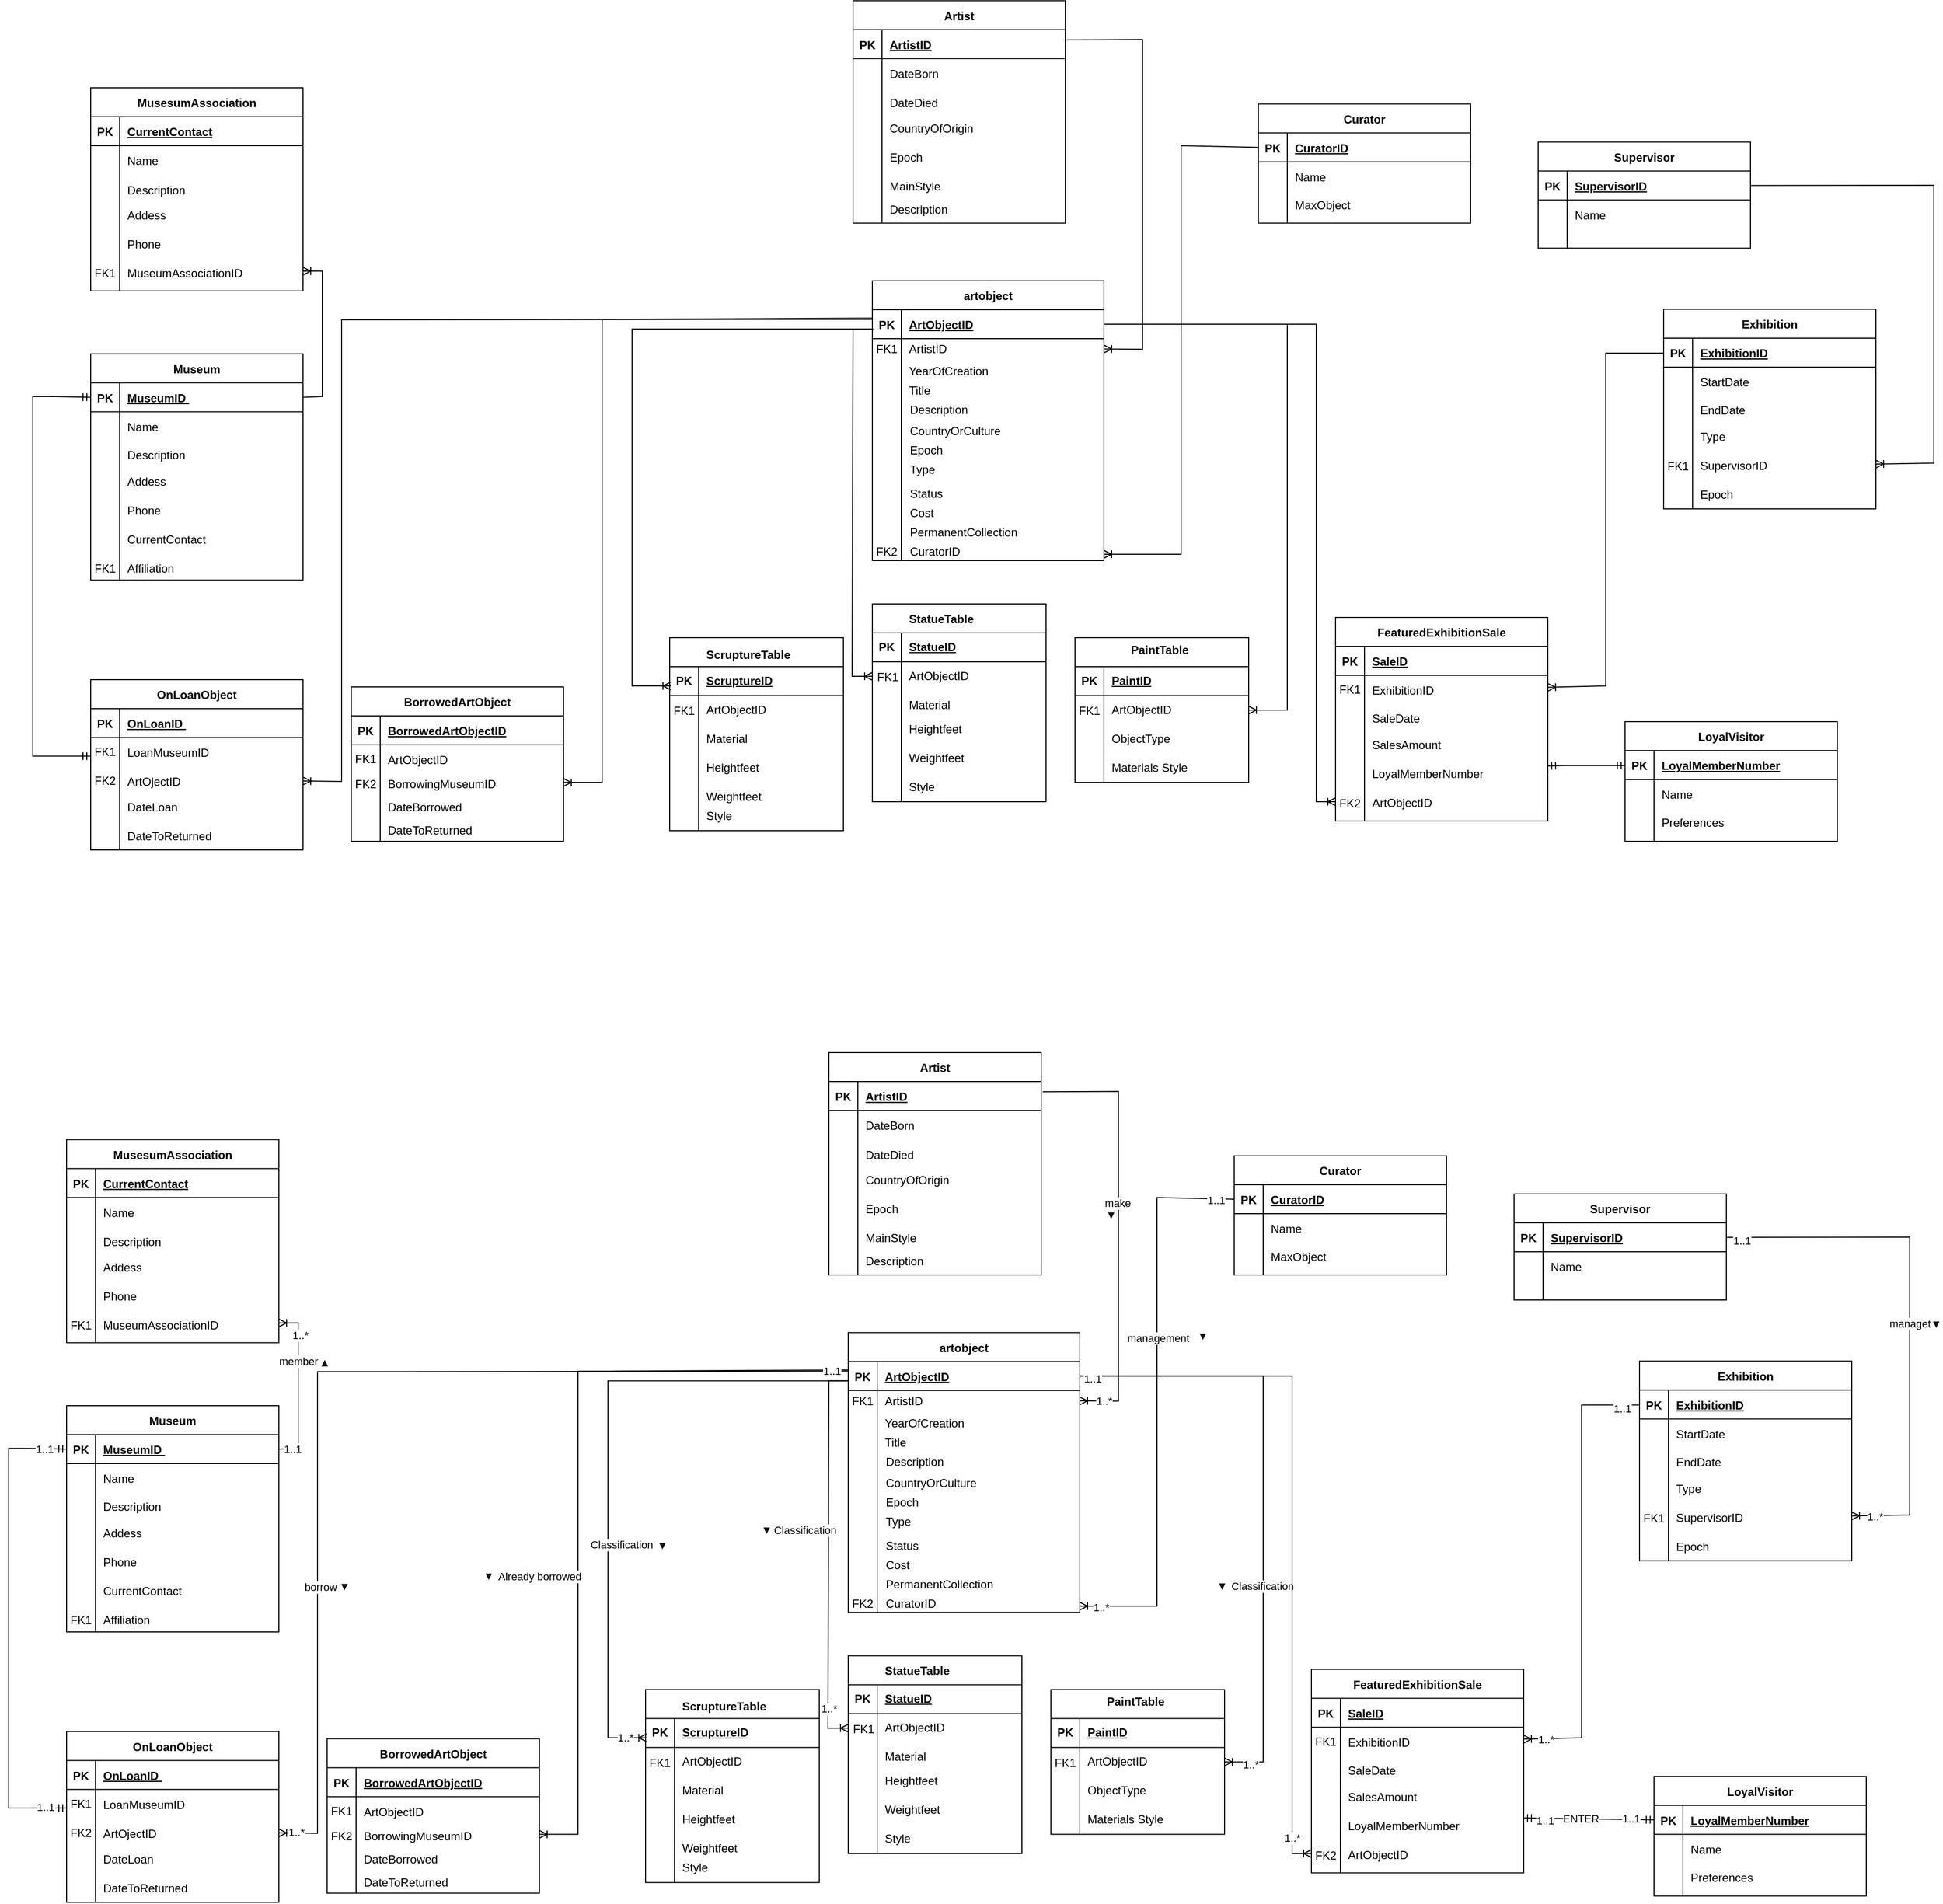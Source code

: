 <mxfile version="22.1.3" type="github">
  <diagram id="R2lEEEUBdFMjLlhIrx00" name="Page-1">
    <mxGraphModel dx="3240" dy="918" grid="1" gridSize="10" guides="1" tooltips="1" connect="1" arrows="1" fold="1" page="1" pageScale="1" pageWidth="850" pageHeight="1100" math="0" shadow="0" extFonts="Permanent Marker^https://fonts.googleapis.com/css?family=Permanent+Marker">
      <root>
        <mxCell id="0" />
        <mxCell id="1" parent="0" />
        <mxCell id="C-vyLk0tnHw3VtMMgP7b-13" value="BorrowedArtObject" style="shape=table;startSize=30;container=1;collapsible=1;childLayout=tableLayout;fixedRows=1;rowLines=0;fontStyle=1;align=center;resizeLast=1;" parent="1" vertex="1">
          <mxGeometry x="30" y="761" width="220" height="160" as="geometry" />
        </mxCell>
        <mxCell id="C-vyLk0tnHw3VtMMgP7b-14" value="" style="shape=partialRectangle;collapsible=0;dropTarget=0;pointerEvents=0;fillColor=none;points=[[0,0.5],[1,0.5]];portConstraint=eastwest;top=0;left=0;right=0;bottom=1;" parent="C-vyLk0tnHw3VtMMgP7b-13" vertex="1">
          <mxGeometry y="30" width="220" height="30" as="geometry" />
        </mxCell>
        <mxCell id="C-vyLk0tnHw3VtMMgP7b-15" value="PK" style="shape=partialRectangle;overflow=hidden;connectable=0;fillColor=none;top=0;left=0;bottom=0;right=0;fontStyle=1;" parent="C-vyLk0tnHw3VtMMgP7b-14" vertex="1">
          <mxGeometry width="30" height="30" as="geometry">
            <mxRectangle width="30" height="30" as="alternateBounds" />
          </mxGeometry>
        </mxCell>
        <mxCell id="C-vyLk0tnHw3VtMMgP7b-16" value="BorrowedArtObjectID " style="shape=partialRectangle;overflow=hidden;connectable=0;fillColor=none;top=0;left=0;bottom=0;right=0;align=left;spacingLeft=6;fontStyle=5;" parent="C-vyLk0tnHw3VtMMgP7b-14" vertex="1">
          <mxGeometry x="30" width="190" height="30" as="geometry">
            <mxRectangle width="190" height="30" as="alternateBounds" />
          </mxGeometry>
        </mxCell>
        <mxCell id="C-vyLk0tnHw3VtMMgP7b-17" value="" style="shape=partialRectangle;collapsible=0;dropTarget=0;pointerEvents=0;fillColor=none;points=[[0,0.5],[1,0.5]];portConstraint=eastwest;top=0;left=0;right=0;bottom=0;" parent="C-vyLk0tnHw3VtMMgP7b-13" vertex="1">
          <mxGeometry y="60" width="220" height="30" as="geometry" />
        </mxCell>
        <mxCell id="C-vyLk0tnHw3VtMMgP7b-18" value="" style="shape=partialRectangle;overflow=hidden;connectable=0;fillColor=none;top=0;left=0;bottom=0;right=0;" parent="C-vyLk0tnHw3VtMMgP7b-17" vertex="1">
          <mxGeometry width="30" height="30" as="geometry">
            <mxRectangle width="30" height="30" as="alternateBounds" />
          </mxGeometry>
        </mxCell>
        <mxCell id="C-vyLk0tnHw3VtMMgP7b-19" value="ArtObjectID" style="shape=partialRectangle;overflow=hidden;connectable=0;fillColor=none;top=0;left=0;bottom=0;right=0;align=left;spacingLeft=6;" parent="C-vyLk0tnHw3VtMMgP7b-17" vertex="1">
          <mxGeometry x="30" width="190" height="30" as="geometry">
            <mxRectangle width="190" height="30" as="alternateBounds" />
          </mxGeometry>
        </mxCell>
        <mxCell id="C-vyLk0tnHw3VtMMgP7b-20" value="" style="shape=partialRectangle;collapsible=0;dropTarget=0;pointerEvents=0;fillColor=none;points=[[0,0.5],[1,0.5]];portConstraint=eastwest;top=0;left=0;right=0;bottom=0;" parent="C-vyLk0tnHw3VtMMgP7b-13" vertex="1">
          <mxGeometry y="90" width="220" height="70" as="geometry" />
        </mxCell>
        <mxCell id="C-vyLk0tnHw3VtMMgP7b-21" value="" style="shape=partialRectangle;overflow=hidden;connectable=0;fillColor=none;top=0;left=0;bottom=0;right=0;" parent="C-vyLk0tnHw3VtMMgP7b-20" vertex="1">
          <mxGeometry width="30" height="70" as="geometry">
            <mxRectangle width="30" height="70" as="alternateBounds" />
          </mxGeometry>
        </mxCell>
        <mxCell id="C-vyLk0tnHw3VtMMgP7b-22" value="" style="shape=partialRectangle;overflow=hidden;connectable=0;fillColor=none;top=0;left=0;bottom=0;right=0;align=left;spacingLeft=6;" parent="C-vyLk0tnHw3VtMMgP7b-20" vertex="1">
          <mxGeometry x="30" width="190" height="70" as="geometry">
            <mxRectangle width="190" height="70" as="alternateBounds" />
          </mxGeometry>
        </mxCell>
        <mxCell id="C-vyLk0tnHw3VtMMgP7b-23" value="artobject" style="shape=table;startSize=30;container=1;collapsible=1;childLayout=tableLayout;fixedRows=1;rowLines=0;fontStyle=1;align=center;resizeLast=1;" parent="1" vertex="1">
          <mxGeometry x="570" y="340" width="240" height="290" as="geometry" />
        </mxCell>
        <mxCell id="C-vyLk0tnHw3VtMMgP7b-24" value="" style="shape=partialRectangle;collapsible=0;dropTarget=0;pointerEvents=0;fillColor=none;points=[[0,0.5],[1,0.5]];portConstraint=eastwest;top=0;left=0;right=0;bottom=1;" parent="C-vyLk0tnHw3VtMMgP7b-23" vertex="1">
          <mxGeometry y="30" width="240" height="30" as="geometry" />
        </mxCell>
        <mxCell id="C-vyLk0tnHw3VtMMgP7b-25" value="PK" style="shape=partialRectangle;overflow=hidden;connectable=0;fillColor=none;top=0;left=0;bottom=0;right=0;fontStyle=1;" parent="C-vyLk0tnHw3VtMMgP7b-24" vertex="1">
          <mxGeometry width="30" height="30" as="geometry">
            <mxRectangle width="30" height="30" as="alternateBounds" />
          </mxGeometry>
        </mxCell>
        <mxCell id="C-vyLk0tnHw3VtMMgP7b-26" value="ArtObjectID" style="shape=partialRectangle;overflow=hidden;connectable=0;fillColor=none;top=0;left=0;bottom=0;right=0;align=left;spacingLeft=6;fontStyle=5;" parent="C-vyLk0tnHw3VtMMgP7b-24" vertex="1">
          <mxGeometry x="30" width="210" height="30" as="geometry">
            <mxRectangle width="210" height="30" as="alternateBounds" />
          </mxGeometry>
        </mxCell>
        <mxCell id="C-vyLk0tnHw3VtMMgP7b-27" value="" style="shape=partialRectangle;collapsible=0;dropTarget=0;pointerEvents=0;fillColor=none;points=[[0,0.5],[1,0.5]];portConstraint=eastwest;top=0;left=0;right=0;bottom=0;" parent="C-vyLk0tnHw3VtMMgP7b-23" vertex="1">
          <mxGeometry y="60" width="240" height="230" as="geometry" />
        </mxCell>
        <mxCell id="C-vyLk0tnHw3VtMMgP7b-28" value="" style="shape=partialRectangle;overflow=hidden;connectable=0;fillColor=none;top=0;left=0;bottom=0;right=0;" parent="C-vyLk0tnHw3VtMMgP7b-27" vertex="1">
          <mxGeometry width="30" height="230" as="geometry">
            <mxRectangle width="30" height="230" as="alternateBounds" />
          </mxGeometry>
        </mxCell>
        <mxCell id="C-vyLk0tnHw3VtMMgP7b-29" value="" style="shape=partialRectangle;overflow=hidden;connectable=0;fillColor=none;top=0;left=0;bottom=0;right=0;align=left;spacingLeft=6;" parent="C-vyLk0tnHw3VtMMgP7b-27" vertex="1">
          <mxGeometry x="30" width="210" height="230" as="geometry">
            <mxRectangle width="210" height="230" as="alternateBounds" />
          </mxGeometry>
        </mxCell>
        <mxCell id="SGoWt56uiUYlHHw4keDK-2" value="ArtistID" style="shape=partialRectangle;overflow=hidden;connectable=0;fillColor=none;top=0;left=0;bottom=0;right=0;align=left;spacingLeft=6;" vertex="1" parent="1">
          <mxGeometry x="600" y="400" width="220" height="20" as="geometry">
            <mxRectangle width="220" height="40" as="alternateBounds" />
          </mxGeometry>
        </mxCell>
        <mxCell id="SGoWt56uiUYlHHw4keDK-3" value="YearOfCreation" style="shape=partialRectangle;overflow=hidden;connectable=0;fillColor=none;top=0;left=0;bottom=0;right=0;align=left;spacingLeft=6;" vertex="1" parent="1">
          <mxGeometry x="600" y="423" width="220" height="20" as="geometry">
            <mxRectangle width="220" height="40" as="alternateBounds" />
          </mxGeometry>
        </mxCell>
        <mxCell id="SGoWt56uiUYlHHw4keDK-4" value="Title" style="shape=partialRectangle;overflow=hidden;connectable=0;fillColor=none;top=0;left=0;bottom=0;right=0;align=left;spacingLeft=6;" vertex="1" parent="1">
          <mxGeometry x="600" y="443" width="220" height="20" as="geometry">
            <mxRectangle width="220" height="40" as="alternateBounds" />
          </mxGeometry>
        </mxCell>
        <mxCell id="SGoWt56uiUYlHHw4keDK-5" value="Description" style="shape=partialRectangle;overflow=hidden;connectable=0;fillColor=none;top=0;left=0;bottom=0;right=0;align=left;spacingLeft=6;" vertex="1" parent="1">
          <mxGeometry x="601" y="463" width="220" height="20" as="geometry">
            <mxRectangle width="220" height="40" as="alternateBounds" />
          </mxGeometry>
        </mxCell>
        <mxCell id="SGoWt56uiUYlHHw4keDK-6" value="CountryOrCulture" style="shape=partialRectangle;overflow=hidden;connectable=0;fillColor=none;top=0;left=0;bottom=0;right=0;align=left;spacingLeft=6;" vertex="1" parent="1">
          <mxGeometry x="601" y="485" width="220" height="20" as="geometry">
            <mxRectangle width="220" height="40" as="alternateBounds" />
          </mxGeometry>
        </mxCell>
        <mxCell id="SGoWt56uiUYlHHw4keDK-7" value="Epoch" style="shape=partialRectangle;overflow=hidden;connectable=0;fillColor=none;top=0;left=0;bottom=0;right=0;align=left;spacingLeft=6;" vertex="1" parent="1">
          <mxGeometry x="601" y="505" width="220" height="20" as="geometry">
            <mxRectangle width="220" height="40" as="alternateBounds" />
          </mxGeometry>
        </mxCell>
        <mxCell id="SGoWt56uiUYlHHw4keDK-8" value="Type" style="shape=partialRectangle;overflow=hidden;connectable=0;fillColor=none;top=0;left=0;bottom=0;right=0;align=left;spacingLeft=6;" vertex="1" parent="1">
          <mxGeometry x="601" y="525" width="220" height="20" as="geometry">
            <mxRectangle width="220" height="40" as="alternateBounds" />
          </mxGeometry>
        </mxCell>
        <mxCell id="SGoWt56uiUYlHHw4keDK-9" value="Status" style="shape=partialRectangle;overflow=hidden;connectable=0;fillColor=none;top=0;left=0;bottom=0;right=0;align=left;spacingLeft=6;" vertex="1" parent="1">
          <mxGeometry x="601" y="550" width="220" height="20" as="geometry">
            <mxRectangle width="220" height="40" as="alternateBounds" />
          </mxGeometry>
        </mxCell>
        <mxCell id="SGoWt56uiUYlHHw4keDK-10" value="Cost" style="shape=partialRectangle;overflow=hidden;connectable=0;fillColor=none;top=0;left=0;bottom=0;right=0;align=left;spacingLeft=6;" vertex="1" parent="1">
          <mxGeometry x="601" y="570" width="220" height="20" as="geometry">
            <mxRectangle width="220" height="40" as="alternateBounds" />
          </mxGeometry>
        </mxCell>
        <mxCell id="SGoWt56uiUYlHHw4keDK-11" value="PermanentCollection" style="shape=partialRectangle;overflow=hidden;connectable=0;fillColor=none;top=0;left=0;bottom=0;right=0;align=left;spacingLeft=6;" vertex="1" parent="1">
          <mxGeometry x="601" y="590" width="220" height="20" as="geometry">
            <mxRectangle width="220" height="40" as="alternateBounds" />
          </mxGeometry>
        </mxCell>
        <mxCell id="SGoWt56uiUYlHHw4keDK-12" value="CuratorID" style="shape=partialRectangle;overflow=hidden;connectable=0;fillColor=none;top=0;left=0;bottom=0;right=0;align=left;spacingLeft=6;" vertex="1" parent="1">
          <mxGeometry x="601" y="610" width="220" height="20" as="geometry">
            <mxRectangle width="220" height="40" as="alternateBounds" />
          </mxGeometry>
        </mxCell>
        <mxCell id="SGoWt56uiUYlHHw4keDK-13" value="&lt;br&gt;&lt;table style=&quot;border-collapse:&lt;br/&gt; collapse;width:444pt&quot; width=&quot;592&quot; cellspacing=&quot;0&quot; cellpadding=&quot;0&quot; border=&quot;0&quot;&gt;&lt;tbody&gt;&lt;tr style=&quot;height:15.6pt&quot; height=&quot;21&quot;&gt;  &lt;td style=&quot;height:15.6pt;width:444pt&quot; width=&quot;592&quot; class=&quot;xl65&quot; height=&quot;21&quot; colspan=&quot;5&quot;&gt;&lt;br&gt;&lt;/td&gt;&lt;/tr&gt;&lt;/tbody&gt;&lt;/table&gt;" style="shape=table;startSize=30;container=1;collapsible=1;childLayout=tableLayout;fixedRows=1;rowLines=0;fontStyle=1;align=center;resizeLast=1;html=1;" vertex="1" parent="1">
          <mxGeometry x="360" y="710" width="180" height="200" as="geometry" />
        </mxCell>
        <mxCell id="SGoWt56uiUYlHHw4keDK-14" value="" style="shape=tableRow;horizontal=0;startSize=0;swimlaneHead=0;swimlaneBody=0;fillColor=none;collapsible=0;dropTarget=0;points=[[0,0.5],[1,0.5]];portConstraint=eastwest;top=0;left=0;right=0;bottom=1;" vertex="1" parent="SGoWt56uiUYlHHw4keDK-13">
          <mxGeometry y="30" width="180" height="30" as="geometry" />
        </mxCell>
        <mxCell id="SGoWt56uiUYlHHw4keDK-15" value="PK" style="shape=partialRectangle;connectable=0;fillColor=none;top=0;left=0;bottom=0;right=0;fontStyle=1;overflow=hidden;whiteSpace=wrap;html=1;" vertex="1" parent="SGoWt56uiUYlHHw4keDK-14">
          <mxGeometry width="30" height="30" as="geometry">
            <mxRectangle width="30" height="30" as="alternateBounds" />
          </mxGeometry>
        </mxCell>
        <mxCell id="SGoWt56uiUYlHHw4keDK-16" value="ScruptureID" style="shape=partialRectangle;connectable=0;fillColor=none;top=0;left=0;bottom=0;right=0;align=left;spacingLeft=6;fontStyle=5;overflow=hidden;whiteSpace=wrap;html=1;" vertex="1" parent="SGoWt56uiUYlHHw4keDK-14">
          <mxGeometry x="30" width="150" height="30" as="geometry">
            <mxRectangle width="150" height="30" as="alternateBounds" />
          </mxGeometry>
        </mxCell>
        <mxCell id="SGoWt56uiUYlHHw4keDK-17" value="" style="shape=tableRow;horizontal=0;startSize=0;swimlaneHead=0;swimlaneBody=0;fillColor=none;collapsible=0;dropTarget=0;points=[[0,0.5],[1,0.5]];portConstraint=eastwest;top=0;left=0;right=0;bottom=0;" vertex="1" parent="SGoWt56uiUYlHHw4keDK-13">
          <mxGeometry y="60" width="180" height="30" as="geometry" />
        </mxCell>
        <mxCell id="SGoWt56uiUYlHHw4keDK-18" value="" style="shape=partialRectangle;connectable=0;fillColor=none;top=0;left=0;bottom=0;right=0;editable=1;overflow=hidden;whiteSpace=wrap;html=1;" vertex="1" parent="SGoWt56uiUYlHHw4keDK-17">
          <mxGeometry width="30" height="30" as="geometry">
            <mxRectangle width="30" height="30" as="alternateBounds" />
          </mxGeometry>
        </mxCell>
        <mxCell id="SGoWt56uiUYlHHw4keDK-19" value="ArtObjectID" style="shape=partialRectangle;connectable=0;fillColor=none;top=0;left=0;bottom=0;right=0;align=left;spacingLeft=6;overflow=hidden;whiteSpace=wrap;html=1;" vertex="1" parent="SGoWt56uiUYlHHw4keDK-17">
          <mxGeometry x="30" width="150" height="30" as="geometry">
            <mxRectangle width="150" height="30" as="alternateBounds" />
          </mxGeometry>
        </mxCell>
        <mxCell id="SGoWt56uiUYlHHw4keDK-20" value="" style="shape=tableRow;horizontal=0;startSize=0;swimlaneHead=0;swimlaneBody=0;fillColor=none;collapsible=0;dropTarget=0;points=[[0,0.5],[1,0.5]];portConstraint=eastwest;top=0;left=0;right=0;bottom=0;" vertex="1" parent="SGoWt56uiUYlHHw4keDK-13">
          <mxGeometry y="90" width="180" height="30" as="geometry" />
        </mxCell>
        <mxCell id="SGoWt56uiUYlHHw4keDK-21" value="" style="shape=partialRectangle;connectable=0;fillColor=none;top=0;left=0;bottom=0;right=0;editable=1;overflow=hidden;whiteSpace=wrap;html=1;" vertex="1" parent="SGoWt56uiUYlHHw4keDK-20">
          <mxGeometry width="30" height="30" as="geometry">
            <mxRectangle width="30" height="30" as="alternateBounds" />
          </mxGeometry>
        </mxCell>
        <mxCell id="SGoWt56uiUYlHHw4keDK-22" value="Material" style="shape=partialRectangle;connectable=0;fillColor=none;top=0;left=0;bottom=0;right=0;align=left;spacingLeft=6;overflow=hidden;whiteSpace=wrap;html=1;" vertex="1" parent="SGoWt56uiUYlHHw4keDK-20">
          <mxGeometry x="30" width="150" height="30" as="geometry">
            <mxRectangle width="150" height="30" as="alternateBounds" />
          </mxGeometry>
        </mxCell>
        <mxCell id="SGoWt56uiUYlHHw4keDK-23" value="" style="shape=tableRow;horizontal=0;startSize=0;swimlaneHead=0;swimlaneBody=0;fillColor=none;collapsible=0;dropTarget=0;points=[[0,0.5],[1,0.5]];portConstraint=eastwest;top=0;left=0;right=0;bottom=0;" vertex="1" parent="SGoWt56uiUYlHHw4keDK-13">
          <mxGeometry y="120" width="180" height="80" as="geometry" />
        </mxCell>
        <mxCell id="SGoWt56uiUYlHHw4keDK-24" value="" style="shape=partialRectangle;connectable=0;fillColor=none;top=0;left=0;bottom=0;right=0;editable=1;overflow=hidden;whiteSpace=wrap;html=1;" vertex="1" parent="SGoWt56uiUYlHHw4keDK-23">
          <mxGeometry width="30" height="80" as="geometry">
            <mxRectangle width="30" height="80" as="alternateBounds" />
          </mxGeometry>
        </mxCell>
        <mxCell id="SGoWt56uiUYlHHw4keDK-25" value="" style="shape=partialRectangle;connectable=0;fillColor=none;top=0;left=0;bottom=0;right=0;align=left;spacingLeft=6;overflow=hidden;whiteSpace=wrap;html=1;" vertex="1" parent="SGoWt56uiUYlHHw4keDK-23">
          <mxGeometry x="30" width="150" height="80" as="geometry">
            <mxRectangle width="150" height="80" as="alternateBounds" />
          </mxGeometry>
        </mxCell>
        <mxCell id="SGoWt56uiUYlHHw4keDK-26" value="" style="shape=tableRow;horizontal=0;startSize=0;swimlaneHead=0;swimlaneBody=0;fillColor=none;collapsible=0;dropTarget=0;points=[[0,0.5],[1,0.5]];portConstraint=eastwest;top=0;left=0;right=0;bottom=0;" vertex="1" parent="1">
          <mxGeometry x="420" y="530" width="180" height="30" as="geometry" />
        </mxCell>
        <mxCell id="SGoWt56uiUYlHHw4keDK-27" value="" style="shape=partialRectangle;connectable=0;fillColor=none;top=0;left=0;bottom=0;right=0;editable=1;overflow=hidden;whiteSpace=wrap;html=1;" vertex="1" parent="SGoWt56uiUYlHHw4keDK-26">
          <mxGeometry width="30" height="30" as="geometry">
            <mxRectangle width="30" height="30" as="alternateBounds" />
          </mxGeometry>
        </mxCell>
        <mxCell id="SGoWt56uiUYlHHw4keDK-83" value="&lt;br&gt;" style="shape=table;startSize=30;container=1;collapsible=1;childLayout=tableLayout;fixedRows=1;rowLines=0;fontStyle=1;align=center;resizeLast=1;html=1;" vertex="1" parent="1">
          <mxGeometry x="780" y="710" width="180" height="150" as="geometry" />
        </mxCell>
        <mxCell id="SGoWt56uiUYlHHw4keDK-84" value="" style="shape=tableRow;horizontal=0;startSize=0;swimlaneHead=0;swimlaneBody=0;fillColor=none;collapsible=0;dropTarget=0;points=[[0,0.5],[1,0.5]];portConstraint=eastwest;top=0;left=0;right=0;bottom=1;" vertex="1" parent="SGoWt56uiUYlHHw4keDK-83">
          <mxGeometry y="30" width="180" height="30" as="geometry" />
        </mxCell>
        <mxCell id="SGoWt56uiUYlHHw4keDK-85" value="PK" style="shape=partialRectangle;connectable=0;fillColor=none;top=0;left=0;bottom=0;right=0;fontStyle=1;overflow=hidden;whiteSpace=wrap;html=1;" vertex="1" parent="SGoWt56uiUYlHHw4keDK-84">
          <mxGeometry width="30" height="30" as="geometry">
            <mxRectangle width="30" height="30" as="alternateBounds" />
          </mxGeometry>
        </mxCell>
        <mxCell id="SGoWt56uiUYlHHw4keDK-86" value="PaintID" style="shape=partialRectangle;connectable=0;fillColor=none;top=0;left=0;bottom=0;right=0;align=left;spacingLeft=6;fontStyle=5;overflow=hidden;whiteSpace=wrap;html=1;" vertex="1" parent="SGoWt56uiUYlHHw4keDK-84">
          <mxGeometry x="30" width="150" height="30" as="geometry">
            <mxRectangle width="150" height="30" as="alternateBounds" />
          </mxGeometry>
        </mxCell>
        <mxCell id="SGoWt56uiUYlHHw4keDK-87" value="" style="shape=tableRow;horizontal=0;startSize=0;swimlaneHead=0;swimlaneBody=0;fillColor=none;collapsible=0;dropTarget=0;points=[[0,0.5],[1,0.5]];portConstraint=eastwest;top=0;left=0;right=0;bottom=0;" vertex="1" parent="SGoWt56uiUYlHHw4keDK-83">
          <mxGeometry y="60" width="180" height="30" as="geometry" />
        </mxCell>
        <mxCell id="SGoWt56uiUYlHHw4keDK-88" value="" style="shape=partialRectangle;connectable=0;fillColor=none;top=0;left=0;bottom=0;right=0;editable=1;overflow=hidden;whiteSpace=wrap;html=1;" vertex="1" parent="SGoWt56uiUYlHHw4keDK-87">
          <mxGeometry width="30" height="30" as="geometry">
            <mxRectangle width="30" height="30" as="alternateBounds" />
          </mxGeometry>
        </mxCell>
        <mxCell id="SGoWt56uiUYlHHw4keDK-89" value="ArtObjectID" style="shape=partialRectangle;connectable=0;fillColor=none;top=0;left=0;bottom=0;right=0;align=left;spacingLeft=6;overflow=hidden;whiteSpace=wrap;html=1;" vertex="1" parent="SGoWt56uiUYlHHw4keDK-87">
          <mxGeometry x="30" width="150" height="30" as="geometry">
            <mxRectangle width="150" height="30" as="alternateBounds" />
          </mxGeometry>
        </mxCell>
        <mxCell id="SGoWt56uiUYlHHw4keDK-90" value="" style="shape=tableRow;horizontal=0;startSize=0;swimlaneHead=0;swimlaneBody=0;fillColor=none;collapsible=0;dropTarget=0;points=[[0,0.5],[1,0.5]];portConstraint=eastwest;top=0;left=0;right=0;bottom=0;" vertex="1" parent="SGoWt56uiUYlHHw4keDK-83">
          <mxGeometry y="90" width="180" height="30" as="geometry" />
        </mxCell>
        <mxCell id="SGoWt56uiUYlHHw4keDK-91" value="" style="shape=partialRectangle;connectable=0;fillColor=none;top=0;left=0;bottom=0;right=0;editable=1;overflow=hidden;whiteSpace=wrap;html=1;" vertex="1" parent="SGoWt56uiUYlHHw4keDK-90">
          <mxGeometry width="30" height="30" as="geometry">
            <mxRectangle width="30" height="30" as="alternateBounds" />
          </mxGeometry>
        </mxCell>
        <mxCell id="SGoWt56uiUYlHHw4keDK-92" value="ObjectType" style="shape=partialRectangle;connectable=0;fillColor=none;top=0;left=0;bottom=0;right=0;align=left;spacingLeft=6;overflow=hidden;whiteSpace=wrap;html=1;" vertex="1" parent="SGoWt56uiUYlHHw4keDK-90">
          <mxGeometry x="30" width="150" height="30" as="geometry">
            <mxRectangle width="150" height="30" as="alternateBounds" />
          </mxGeometry>
        </mxCell>
        <mxCell id="SGoWt56uiUYlHHw4keDK-93" value="" style="shape=tableRow;horizontal=0;startSize=0;swimlaneHead=0;swimlaneBody=0;fillColor=none;collapsible=0;dropTarget=0;points=[[0,0.5],[1,0.5]];portConstraint=eastwest;top=0;left=0;right=0;bottom=0;" vertex="1" parent="SGoWt56uiUYlHHw4keDK-83">
          <mxGeometry y="120" width="180" height="30" as="geometry" />
        </mxCell>
        <mxCell id="SGoWt56uiUYlHHw4keDK-94" value="" style="shape=partialRectangle;connectable=0;fillColor=none;top=0;left=0;bottom=0;right=0;editable=1;overflow=hidden;whiteSpace=wrap;html=1;" vertex="1" parent="SGoWt56uiUYlHHw4keDK-93">
          <mxGeometry width="30" height="30" as="geometry">
            <mxRectangle width="30" height="30" as="alternateBounds" />
          </mxGeometry>
        </mxCell>
        <mxCell id="SGoWt56uiUYlHHw4keDK-95" value="Materials&#x9;Style" style="shape=partialRectangle;connectable=0;fillColor=none;top=0;left=0;bottom=0;right=0;align=left;spacingLeft=6;overflow=hidden;whiteSpace=wrap;html=1;" vertex="1" parent="SGoWt56uiUYlHHw4keDK-93">
          <mxGeometry x="30" width="150" height="30" as="geometry">
            <mxRectangle width="150" height="30" as="alternateBounds" />
          </mxGeometry>
        </mxCell>
        <mxCell id="SGoWt56uiUYlHHw4keDK-96" value="&lt;table style=&quot;border-collapse:&lt;br/&gt; collapse;width:416pt&quot; width=&quot;555&quot; cellspacing=&quot;0&quot; cellpadding=&quot;0&quot; border=&quot;0&quot;&gt;&lt;tbody&gt;&lt;tr style=&quot;height:15.6pt&quot; height=&quot;21&quot;&gt;&lt;td style=&quot;height:15.6pt;width:416pt&quot; width=&quot;555&quot; class=&quot;xl65&quot; height=&quot;21&quot; colspan=&quot;4&quot;&gt;&lt;/td&gt;&lt;/tr&gt;&lt;/tbody&gt;&lt;/table&gt;&lt;table style=&quot;border-collapse:&lt;br/&gt; collapse;width:416pt&quot; width=&quot;555&quot; cellspacing=&quot;0&quot; cellpadding=&quot;0&quot; border=&quot;0&quot;&gt;&lt;tbody&gt;&lt;tr style=&quot;height:15.6pt&quot; height=&quot;21&quot;&gt;&lt;br/&gt;  &lt;td style=&quot;height:15.6pt;width:416pt&quot; width=&quot;555&quot; class=&quot;xl65&quot; height=&quot;21&quot; colspan=&quot;4&quot;&gt;&lt;b&gt;PaintTable&lt;/b&gt;&lt;/td&gt;&lt;/tr&gt;&lt;/tbody&gt;&lt;/table&gt;" style="shape=partialRectangle;connectable=0;fillColor=none;top=0;left=0;bottom=0;right=0;align=left;spacingLeft=6;overflow=hidden;whiteSpace=wrap;html=1;" vertex="1" parent="1">
          <mxGeometry x="830" y="670" width="150" height="70" as="geometry">
            <mxRectangle width="150" height="30" as="alternateBounds" />
          </mxGeometry>
        </mxCell>
        <mxCell id="SGoWt56uiUYlHHw4keDK-98" value="&lt;table style=&quot;border-collapse:&lt;br/&gt; collapse;width:444pt&quot; width=&quot;592&quot; cellspacing=&quot;0&quot; cellpadding=&quot;0&quot; border=&quot;0&quot;&gt;&lt;tbody&gt;&lt;tr style=&quot;height:15.6pt&quot; height=&quot;21&quot;&gt;&lt;br/&gt;  &lt;td style=&quot;height:15.6pt;width:444pt&quot; width=&quot;592&quot; class=&quot;xl65&quot; height=&quot;21&quot; colspan=&quot;5&quot;&gt;&lt;b&gt;ScruptureTable&lt;/b&gt;&lt;/td&gt;&lt;/tr&gt;&lt;/tbody&gt;&lt;/table&gt;" style="shape=partialRectangle;connectable=0;fillColor=none;top=0;left=0;bottom=0;right=0;align=left;spacingLeft=6;overflow=hidden;whiteSpace=wrap;html=1;" vertex="1" parent="1">
          <mxGeometry x="390" y="700" width="150" height="40" as="geometry">
            <mxRectangle width="150" height="30" as="alternateBounds" />
          </mxGeometry>
        </mxCell>
        <mxCell id="SGoWt56uiUYlHHw4keDK-100" value="Heightfeet" style="shape=partialRectangle;connectable=0;fillColor=none;top=0;left=0;bottom=0;right=0;align=left;spacingLeft=6;overflow=hidden;whiteSpace=wrap;html=1;" vertex="1" parent="1">
          <mxGeometry x="390" y="830" width="150" height="30" as="geometry">
            <mxRectangle width="150" height="30" as="alternateBounds" />
          </mxGeometry>
        </mxCell>
        <mxCell id="SGoWt56uiUYlHHw4keDK-101" value="Weightfeet" style="shape=partialRectangle;connectable=0;fillColor=none;top=0;left=0;bottom=0;right=0;align=left;spacingLeft=6;overflow=hidden;whiteSpace=wrap;html=1;" vertex="1" parent="1">
          <mxGeometry x="390" y="860" width="150" height="30" as="geometry">
            <mxRectangle width="150" height="30" as="alternateBounds" />
          </mxGeometry>
        </mxCell>
        <mxCell id="SGoWt56uiUYlHHw4keDK-102" value="Style" style="shape=partialRectangle;connectable=0;fillColor=none;top=0;left=0;bottom=0;right=0;align=left;spacingLeft=6;overflow=hidden;whiteSpace=wrap;html=1;" vertex="1" parent="1">
          <mxGeometry x="390" y="880" width="150" height="30" as="geometry">
            <mxRectangle width="150" height="30" as="alternateBounds" />
          </mxGeometry>
        </mxCell>
        <mxCell id="SGoWt56uiUYlHHw4keDK-103" value="&lt;br&gt;&lt;table style=&quot;border-collapse:&lt;br/&gt; collapse;width:444pt&quot; width=&quot;592&quot; cellspacing=&quot;0&quot; cellpadding=&quot;0&quot; border=&quot;0&quot;&gt;&lt;tbody&gt;&lt;tr style=&quot;height:15.6pt&quot; height=&quot;21&quot;&gt;  &lt;td style=&quot;height:15.6pt;width:444pt&quot; width=&quot;592&quot; class=&quot;xl65&quot; height=&quot;21&quot; colspan=&quot;5&quot;&gt;&lt;br&gt;&lt;/td&gt;&lt;/tr&gt;&lt;/tbody&gt;&lt;/table&gt;" style="shape=table;startSize=30;container=1;collapsible=1;childLayout=tableLayout;fixedRows=1;rowLines=0;fontStyle=1;align=center;resizeLast=1;html=1;" vertex="1" parent="1">
          <mxGeometry x="570" y="675" width="180" height="205" as="geometry" />
        </mxCell>
        <mxCell id="SGoWt56uiUYlHHw4keDK-104" value="" style="shape=tableRow;horizontal=0;startSize=0;swimlaneHead=0;swimlaneBody=0;fillColor=none;collapsible=0;dropTarget=0;points=[[0,0.5],[1,0.5]];portConstraint=eastwest;top=0;left=0;right=0;bottom=1;" vertex="1" parent="SGoWt56uiUYlHHw4keDK-103">
          <mxGeometry y="30" width="180" height="30" as="geometry" />
        </mxCell>
        <mxCell id="SGoWt56uiUYlHHw4keDK-105" value="PK" style="shape=partialRectangle;connectable=0;fillColor=none;top=0;left=0;bottom=0;right=0;fontStyle=1;overflow=hidden;whiteSpace=wrap;html=1;" vertex="1" parent="SGoWt56uiUYlHHw4keDK-104">
          <mxGeometry width="30" height="30" as="geometry">
            <mxRectangle width="30" height="30" as="alternateBounds" />
          </mxGeometry>
        </mxCell>
        <mxCell id="SGoWt56uiUYlHHw4keDK-106" value="StatueID" style="shape=partialRectangle;connectable=0;fillColor=none;top=0;left=0;bottom=0;right=0;align=left;spacingLeft=6;fontStyle=5;overflow=hidden;whiteSpace=wrap;html=1;" vertex="1" parent="SGoWt56uiUYlHHw4keDK-104">
          <mxGeometry x="30" width="150" height="30" as="geometry">
            <mxRectangle width="150" height="30" as="alternateBounds" />
          </mxGeometry>
        </mxCell>
        <mxCell id="SGoWt56uiUYlHHw4keDK-107" value="" style="shape=tableRow;horizontal=0;startSize=0;swimlaneHead=0;swimlaneBody=0;fillColor=none;collapsible=0;dropTarget=0;points=[[0,0.5],[1,0.5]];portConstraint=eastwest;top=0;left=0;right=0;bottom=0;" vertex="1" parent="SGoWt56uiUYlHHw4keDK-103">
          <mxGeometry y="60" width="180" height="30" as="geometry" />
        </mxCell>
        <mxCell id="SGoWt56uiUYlHHw4keDK-108" value="" style="shape=partialRectangle;connectable=0;fillColor=none;top=0;left=0;bottom=0;right=0;editable=1;overflow=hidden;whiteSpace=wrap;html=1;" vertex="1" parent="SGoWt56uiUYlHHw4keDK-107">
          <mxGeometry width="30" height="30" as="geometry">
            <mxRectangle width="30" height="30" as="alternateBounds" />
          </mxGeometry>
        </mxCell>
        <mxCell id="SGoWt56uiUYlHHw4keDK-109" value="ArtObjectID" style="shape=partialRectangle;connectable=0;fillColor=none;top=0;left=0;bottom=0;right=0;align=left;spacingLeft=6;overflow=hidden;whiteSpace=wrap;html=1;" vertex="1" parent="SGoWt56uiUYlHHw4keDK-107">
          <mxGeometry x="30" width="150" height="30" as="geometry">
            <mxRectangle width="150" height="30" as="alternateBounds" />
          </mxGeometry>
        </mxCell>
        <mxCell id="SGoWt56uiUYlHHw4keDK-110" value="" style="shape=tableRow;horizontal=0;startSize=0;swimlaneHead=0;swimlaneBody=0;fillColor=none;collapsible=0;dropTarget=0;points=[[0,0.5],[1,0.5]];portConstraint=eastwest;top=0;left=0;right=0;bottom=0;" vertex="1" parent="SGoWt56uiUYlHHw4keDK-103">
          <mxGeometry y="90" width="180" height="30" as="geometry" />
        </mxCell>
        <mxCell id="SGoWt56uiUYlHHw4keDK-111" value="" style="shape=partialRectangle;connectable=0;fillColor=none;top=0;left=0;bottom=0;right=0;editable=1;overflow=hidden;whiteSpace=wrap;html=1;" vertex="1" parent="SGoWt56uiUYlHHw4keDK-110">
          <mxGeometry width="30" height="30" as="geometry">
            <mxRectangle width="30" height="30" as="alternateBounds" />
          </mxGeometry>
        </mxCell>
        <mxCell id="SGoWt56uiUYlHHw4keDK-112" value="Material" style="shape=partialRectangle;connectable=0;fillColor=none;top=0;left=0;bottom=0;right=0;align=left;spacingLeft=6;overflow=hidden;whiteSpace=wrap;html=1;" vertex="1" parent="SGoWt56uiUYlHHw4keDK-110">
          <mxGeometry x="30" width="150" height="30" as="geometry">
            <mxRectangle width="150" height="30" as="alternateBounds" />
          </mxGeometry>
        </mxCell>
        <mxCell id="SGoWt56uiUYlHHw4keDK-113" value="" style="shape=tableRow;horizontal=0;startSize=0;swimlaneHead=0;swimlaneBody=0;fillColor=none;collapsible=0;dropTarget=0;points=[[0,0.5],[1,0.5]];portConstraint=eastwest;top=0;left=0;right=0;bottom=0;" vertex="1" parent="SGoWt56uiUYlHHw4keDK-103">
          <mxGeometry y="120" width="180" height="85" as="geometry" />
        </mxCell>
        <mxCell id="SGoWt56uiUYlHHw4keDK-114" value="" style="shape=partialRectangle;connectable=0;fillColor=none;top=0;left=0;bottom=0;right=0;editable=1;overflow=hidden;whiteSpace=wrap;html=1;" vertex="1" parent="SGoWt56uiUYlHHw4keDK-113">
          <mxGeometry width="30" height="85" as="geometry">
            <mxRectangle width="30" height="85" as="alternateBounds" />
          </mxGeometry>
        </mxCell>
        <mxCell id="SGoWt56uiUYlHHw4keDK-115" value="" style="shape=partialRectangle;connectable=0;fillColor=none;top=0;left=0;bottom=0;right=0;align=left;spacingLeft=6;overflow=hidden;whiteSpace=wrap;html=1;" vertex="1" parent="SGoWt56uiUYlHHw4keDK-113">
          <mxGeometry x="30" width="150" height="85" as="geometry">
            <mxRectangle width="150" height="85" as="alternateBounds" />
          </mxGeometry>
        </mxCell>
        <mxCell id="SGoWt56uiUYlHHw4keDK-117" value="Heightfeet" style="shape=partialRectangle;connectable=0;fillColor=none;top=0;left=0;bottom=0;right=0;align=left;spacingLeft=6;overflow=hidden;whiteSpace=wrap;html=1;" vertex="1" parent="1">
          <mxGeometry x="600" y="790" width="150" height="30" as="geometry">
            <mxRectangle width="150" height="30" as="alternateBounds" />
          </mxGeometry>
        </mxCell>
        <mxCell id="SGoWt56uiUYlHHw4keDK-118" value="Weightfeet" style="shape=partialRectangle;connectable=0;fillColor=none;top=0;left=0;bottom=0;right=0;align=left;spacingLeft=6;overflow=hidden;whiteSpace=wrap;html=1;" vertex="1" parent="1">
          <mxGeometry x="600" y="820" width="150" height="30" as="geometry">
            <mxRectangle width="150" height="30" as="alternateBounds" />
          </mxGeometry>
        </mxCell>
        <mxCell id="SGoWt56uiUYlHHw4keDK-119" value="Style" style="shape=partialRectangle;connectable=0;fillColor=none;top=0;left=0;bottom=0;right=0;align=left;spacingLeft=6;overflow=hidden;whiteSpace=wrap;html=1;" vertex="1" parent="1">
          <mxGeometry x="600" y="850" width="150" height="30" as="geometry">
            <mxRectangle width="150" height="30" as="alternateBounds" />
          </mxGeometry>
        </mxCell>
        <mxCell id="SGoWt56uiUYlHHw4keDK-120" value="&lt;table style=&quot;border-collapse:&lt;br/&gt; collapse;width:444pt&quot; width=&quot;592&quot; cellspacing=&quot;0&quot; cellpadding=&quot;0&quot; border=&quot;0&quot;&gt;&lt;tbody&gt;&lt;tr style=&quot;height:15.6pt&quot; height=&quot;21&quot;&gt;&lt;td style=&quot;height:15.6pt;width:444pt&quot; width=&quot;592&quot; class=&quot;xl65&quot; height=&quot;21&quot; colspan=&quot;5&quot;&gt;&lt;/td&gt;&lt;/tr&gt;&lt;/tbody&gt;&lt;/table&gt;&lt;b&gt;StatueTable&amp;nbsp;&lt;/b&gt;" style="shape=partialRectangle;connectable=0;fillColor=none;top=0;left=0;bottom=0;right=0;align=left;spacingLeft=6;overflow=hidden;whiteSpace=wrap;html=1;" vertex="1" parent="1">
          <mxGeometry x="600" y="660" width="150" height="40" as="geometry">
            <mxRectangle width="150" height="30" as="alternateBounds" />
          </mxGeometry>
        </mxCell>
        <mxCell id="SGoWt56uiUYlHHw4keDK-121" value="FK1" style="shape=partialRectangle;overflow=hidden;connectable=0;fillColor=none;top=0;left=0;bottom=0;right=0;" vertex="1" parent="1">
          <mxGeometry x="360" y="770" width="30" height="30" as="geometry">
            <mxRectangle width="30" height="30" as="alternateBounds" />
          </mxGeometry>
        </mxCell>
        <mxCell id="SGoWt56uiUYlHHw4keDK-122" value="FK1" style="shape=partialRectangle;overflow=hidden;connectable=0;fillColor=none;top=0;left=0;bottom=0;right=0;" vertex="1" parent="1">
          <mxGeometry x="571" y="735" width="30" height="30" as="geometry">
            <mxRectangle width="30" height="30" as="alternateBounds" />
          </mxGeometry>
        </mxCell>
        <mxCell id="SGoWt56uiUYlHHw4keDK-123" value="FK1" style="shape=partialRectangle;overflow=hidden;connectable=0;fillColor=none;top=0;left=0;bottom=0;right=0;" vertex="1" parent="1">
          <mxGeometry x="780" y="770" width="30" height="30" as="geometry">
            <mxRectangle width="30" height="30" as="alternateBounds" />
          </mxGeometry>
        </mxCell>
        <mxCell id="SGoWt56uiUYlHHw4keDK-128" value="" style="endArrow=none;html=1;rounded=0;startArrow=ERoneToMany;startFill=0;endFill=0;" edge="1" parent="1">
          <mxGeometry width="50" height="50" relative="1" as="geometry">
            <mxPoint x="361" y="760" as="sourcePoint" />
            <mxPoint x="571" y="390" as="targetPoint" />
            <Array as="points">
              <mxPoint x="321" y="760" />
              <mxPoint x="321" y="390" />
            </Array>
          </mxGeometry>
        </mxCell>
        <mxCell id="SGoWt56uiUYlHHw4keDK-129" value="" style="endArrow=none;html=1;rounded=0;exitX=0;exitY=0.5;exitDx=0;exitDy=0;startArrow=ERoneToMany;startFill=0;endFill=0;" edge="1" parent="1" source="SGoWt56uiUYlHHw4keDK-107">
          <mxGeometry width="50" height="50" relative="1" as="geometry">
            <mxPoint x="569.04" y="790" as="sourcePoint" />
            <mxPoint x="570" y="390" as="targetPoint" />
            <Array as="points">
              <mxPoint x="549" y="750" />
              <mxPoint x="550" y="390" />
            </Array>
          </mxGeometry>
        </mxCell>
        <mxCell id="SGoWt56uiUYlHHw4keDK-130" value="" style="endArrow=none;html=1;rounded=0;entryX=1;entryY=0.5;entryDx=0;entryDy=0;startArrow=ERoneToMany;startFill=0;endFill=0;" edge="1" parent="1" source="SGoWt56uiUYlHHw4keDK-87">
          <mxGeometry width="50" height="50" relative="1" as="geometry">
            <mxPoint x="960" y="760" as="sourcePoint" />
            <mxPoint x="810" y="385" as="targetPoint" />
            <Array as="points">
              <mxPoint x="1000" y="785" />
              <mxPoint x="1000" y="730" />
              <mxPoint x="1000" y="385" />
            </Array>
          </mxGeometry>
        </mxCell>
        <mxCell id="SGoWt56uiUYlHHw4keDK-132" value="BorrowingMuseumID" style="shape=partialRectangle;overflow=hidden;connectable=0;fillColor=none;top=0;left=0;bottom=0;right=0;align=left;spacingLeft=6;" vertex="1" parent="1">
          <mxGeometry x="60" y="846" width="190" height="30" as="geometry">
            <mxRectangle width="190" height="90" as="alternateBounds" />
          </mxGeometry>
        </mxCell>
        <mxCell id="SGoWt56uiUYlHHw4keDK-133" value="DateBorrowed" style="shape=partialRectangle;overflow=hidden;connectable=0;fillColor=none;top=0;left=0;bottom=0;right=0;align=left;spacingLeft=6;" vertex="1" parent="1">
          <mxGeometry x="60" y="870" width="190" height="30" as="geometry">
            <mxRectangle width="190" height="90" as="alternateBounds" />
          </mxGeometry>
        </mxCell>
        <mxCell id="SGoWt56uiUYlHHw4keDK-134" value="DateToReturned" style="shape=partialRectangle;overflow=hidden;connectable=0;fillColor=none;top=0;left=0;bottom=0;right=0;align=left;spacingLeft=6;" vertex="1" parent="1">
          <mxGeometry x="60" y="894" width="190" height="30" as="geometry">
            <mxRectangle width="190" height="90" as="alternateBounds" />
          </mxGeometry>
        </mxCell>
        <mxCell id="SGoWt56uiUYlHHw4keDK-135" value="FK1" style="shape=partialRectangle;overflow=hidden;connectable=0;fillColor=none;top=0;left=0;bottom=0;right=0;" vertex="1" parent="1">
          <mxGeometry x="30" y="820" width="30" height="30" as="geometry">
            <mxRectangle width="30" height="30" as="alternateBounds" />
          </mxGeometry>
        </mxCell>
        <mxCell id="SGoWt56uiUYlHHw4keDK-136" value="FK2" style="shape=partialRectangle;overflow=hidden;connectable=0;fillColor=none;top=0;left=0;bottom=0;right=0;" vertex="1" parent="1">
          <mxGeometry x="30" y="846" width="30" height="30" as="geometry">
            <mxRectangle width="30" height="30" as="alternateBounds" />
          </mxGeometry>
        </mxCell>
        <mxCell id="SGoWt56uiUYlHHw4keDK-137" value="" style="endArrow=none;html=1;rounded=0;startArrow=ERoneToMany;startFill=0;endFill=0;entryX=0.002;entryY=0.29;entryDx=0;entryDy=0;entryPerimeter=0;" edge="1" parent="1" target="C-vyLk0tnHw3VtMMgP7b-24">
          <mxGeometry width="50" height="50" relative="1" as="geometry">
            <mxPoint x="250" y="860" as="sourcePoint" />
            <mxPoint x="560" y="380" as="targetPoint" />
            <Array as="points">
              <mxPoint x="290" y="860" />
              <mxPoint x="290" y="764" />
              <mxPoint x="290" y="380" />
            </Array>
          </mxGeometry>
        </mxCell>
        <mxCell id="SGoWt56uiUYlHHw4keDK-138" value="" style="endArrow=none;html=1;rounded=0;exitX=1;exitY=0.5;exitDx=0;exitDy=0;startArrow=ERoneToMany;startFill=0;endFill=0;" edge="1" parent="1" source="SGoWt56uiUYlHHw4keDK-149">
          <mxGeometry width="50" height="50" relative="1" as="geometry">
            <mxPoint x="-20" y="835.5" as="sourcePoint" />
            <mxPoint x="570" y="380" as="targetPoint" />
            <Array as="points">
              <mxPoint x="20" y="859" />
              <mxPoint x="20" y="779.5" />
              <mxPoint x="20" y="380.5" />
            </Array>
          </mxGeometry>
        </mxCell>
        <mxCell id="SGoWt56uiUYlHHw4keDK-145" value="OnLoanObject" style="shape=table;startSize=30;container=1;collapsible=1;childLayout=tableLayout;fixedRows=1;rowLines=0;fontStyle=1;align=center;resizeLast=1;" vertex="1" parent="1">
          <mxGeometry x="-240" y="753.5" width="220" height="176.5" as="geometry" />
        </mxCell>
        <mxCell id="SGoWt56uiUYlHHw4keDK-146" value="" style="shape=partialRectangle;collapsible=0;dropTarget=0;pointerEvents=0;fillColor=none;points=[[0,0.5],[1,0.5]];portConstraint=eastwest;top=0;left=0;right=0;bottom=1;" vertex="1" parent="SGoWt56uiUYlHHw4keDK-145">
          <mxGeometry y="30" width="220" height="30" as="geometry" />
        </mxCell>
        <mxCell id="SGoWt56uiUYlHHw4keDK-147" value="PK" style="shape=partialRectangle;overflow=hidden;connectable=0;fillColor=none;top=0;left=0;bottom=0;right=0;fontStyle=1;" vertex="1" parent="SGoWt56uiUYlHHw4keDK-146">
          <mxGeometry width="30" height="30" as="geometry">
            <mxRectangle width="30" height="30" as="alternateBounds" />
          </mxGeometry>
        </mxCell>
        <mxCell id="SGoWt56uiUYlHHw4keDK-148" value="OnLoanID " style="shape=partialRectangle;overflow=hidden;connectable=0;fillColor=none;top=0;left=0;bottom=0;right=0;align=left;spacingLeft=6;fontStyle=5;" vertex="1" parent="SGoWt56uiUYlHHw4keDK-146">
          <mxGeometry x="30" width="190" height="30" as="geometry">
            <mxRectangle width="190" height="30" as="alternateBounds" />
          </mxGeometry>
        </mxCell>
        <mxCell id="SGoWt56uiUYlHHw4keDK-367" value="" style="shape=partialRectangle;collapsible=0;dropTarget=0;pointerEvents=0;fillColor=none;points=[[0,0.5],[1,0.5]];portConstraint=eastwest;top=0;left=0;right=0;bottom=0;" vertex="1" parent="SGoWt56uiUYlHHw4keDK-145">
          <mxGeometry y="60" width="220" height="30" as="geometry" />
        </mxCell>
        <mxCell id="SGoWt56uiUYlHHw4keDK-368" value="" style="shape=partialRectangle;overflow=hidden;connectable=0;fillColor=none;top=0;left=0;bottom=0;right=0;" vertex="1" parent="SGoWt56uiUYlHHw4keDK-367">
          <mxGeometry width="30" height="30" as="geometry">
            <mxRectangle width="30" height="30" as="alternateBounds" />
          </mxGeometry>
        </mxCell>
        <mxCell id="SGoWt56uiUYlHHw4keDK-369" value="LoanMuseumID" style="shape=partialRectangle;overflow=hidden;connectable=0;fillColor=none;top=0;left=0;bottom=0;right=0;align=left;spacingLeft=6;" vertex="1" parent="SGoWt56uiUYlHHw4keDK-367">
          <mxGeometry x="30" width="190" height="30" as="geometry">
            <mxRectangle width="190" height="30" as="alternateBounds" />
          </mxGeometry>
        </mxCell>
        <mxCell id="SGoWt56uiUYlHHw4keDK-149" value="" style="shape=partialRectangle;collapsible=0;dropTarget=0;pointerEvents=0;fillColor=none;points=[[0,0.5],[1,0.5]];portConstraint=eastwest;top=0;left=0;right=0;bottom=0;" vertex="1" parent="SGoWt56uiUYlHHw4keDK-145">
          <mxGeometry y="90" width="220" height="30" as="geometry" />
        </mxCell>
        <mxCell id="SGoWt56uiUYlHHw4keDK-150" value="" style="shape=partialRectangle;overflow=hidden;connectable=0;fillColor=none;top=0;left=0;bottom=0;right=0;" vertex="1" parent="SGoWt56uiUYlHHw4keDK-149">
          <mxGeometry width="30" height="30" as="geometry">
            <mxRectangle width="30" height="30" as="alternateBounds" />
          </mxGeometry>
        </mxCell>
        <mxCell id="SGoWt56uiUYlHHw4keDK-151" value="ArtOjectID" style="shape=partialRectangle;overflow=hidden;connectable=0;fillColor=none;top=0;left=0;bottom=0;right=0;align=left;spacingLeft=6;" vertex="1" parent="SGoWt56uiUYlHHw4keDK-149">
          <mxGeometry x="30" width="190" height="30" as="geometry">
            <mxRectangle width="190" height="30" as="alternateBounds" />
          </mxGeometry>
        </mxCell>
        <mxCell id="SGoWt56uiUYlHHw4keDK-152" value="" style="shape=partialRectangle;collapsible=0;dropTarget=0;pointerEvents=0;fillColor=none;points=[[0,0.5],[1,0.5]];portConstraint=eastwest;top=0;left=0;right=0;bottom=0;" vertex="1" parent="SGoWt56uiUYlHHw4keDK-145">
          <mxGeometry y="120" width="220" height="57" as="geometry" />
        </mxCell>
        <mxCell id="SGoWt56uiUYlHHw4keDK-153" value="" style="shape=partialRectangle;overflow=hidden;connectable=0;fillColor=none;top=0;left=0;bottom=0;right=0;" vertex="1" parent="SGoWt56uiUYlHHw4keDK-152">
          <mxGeometry width="30" height="57" as="geometry">
            <mxRectangle width="30" height="57" as="alternateBounds" />
          </mxGeometry>
        </mxCell>
        <mxCell id="SGoWt56uiUYlHHw4keDK-154" value="" style="shape=partialRectangle;overflow=hidden;connectable=0;fillColor=none;top=0;left=0;bottom=0;right=0;align=left;spacingLeft=6;" vertex="1" parent="SGoWt56uiUYlHHw4keDK-152">
          <mxGeometry x="30" width="190" height="57" as="geometry">
            <mxRectangle width="190" height="57" as="alternateBounds" />
          </mxGeometry>
        </mxCell>
        <mxCell id="SGoWt56uiUYlHHw4keDK-155" value="DateLoan" style="shape=partialRectangle;overflow=hidden;connectable=0;fillColor=none;top=0;left=0;bottom=0;right=0;align=left;spacingLeft=6;" vertex="1" parent="1">
          <mxGeometry x="-210" y="870" width="190" height="30" as="geometry">
            <mxRectangle width="190" height="90" as="alternateBounds" />
          </mxGeometry>
        </mxCell>
        <mxCell id="SGoWt56uiUYlHHw4keDK-156" value="DateToReturned" style="shape=partialRectangle;overflow=hidden;connectable=0;fillColor=none;top=0;left=0;bottom=0;right=0;align=left;spacingLeft=6;" vertex="1" parent="1">
          <mxGeometry x="-210" y="900" width="190" height="30" as="geometry">
            <mxRectangle width="190" height="90" as="alternateBounds" />
          </mxGeometry>
        </mxCell>
        <mxCell id="SGoWt56uiUYlHHw4keDK-158" value="FK1" style="shape=partialRectangle;overflow=hidden;connectable=0;fillColor=none;top=0;left=0;bottom=0;right=0;" vertex="1" parent="1">
          <mxGeometry x="-240" y="812.5" width="30" height="30" as="geometry">
            <mxRectangle width="30" height="30" as="alternateBounds" />
          </mxGeometry>
        </mxCell>
        <mxCell id="SGoWt56uiUYlHHw4keDK-161" value="FK2" style="shape=partialRectangle;overflow=hidden;connectable=0;fillColor=none;top=0;left=0;bottom=0;right=0;" vertex="1" parent="1">
          <mxGeometry x="-240" y="842.5" width="30" height="30" as="geometry">
            <mxRectangle width="30" height="30" as="alternateBounds" />
          </mxGeometry>
        </mxCell>
        <mxCell id="SGoWt56uiUYlHHw4keDK-162" value="Museum" style="shape=table;startSize=30;container=1;collapsible=1;childLayout=tableLayout;fixedRows=1;rowLines=0;fontStyle=1;align=center;resizeLast=1;" vertex="1" parent="1">
          <mxGeometry x="-240" y="415.75" width="220" height="234.5" as="geometry" />
        </mxCell>
        <mxCell id="SGoWt56uiUYlHHw4keDK-163" value="" style="shape=partialRectangle;collapsible=0;dropTarget=0;pointerEvents=0;fillColor=none;points=[[0,0.5],[1,0.5]];portConstraint=eastwest;top=0;left=0;right=0;bottom=1;" vertex="1" parent="SGoWt56uiUYlHHw4keDK-162">
          <mxGeometry y="30" width="220" height="30" as="geometry" />
        </mxCell>
        <mxCell id="SGoWt56uiUYlHHw4keDK-164" value="PK" style="shape=partialRectangle;overflow=hidden;connectable=0;fillColor=none;top=0;left=0;bottom=0;right=0;fontStyle=1;" vertex="1" parent="SGoWt56uiUYlHHw4keDK-163">
          <mxGeometry width="30" height="30" as="geometry">
            <mxRectangle width="30" height="30" as="alternateBounds" />
          </mxGeometry>
        </mxCell>
        <mxCell id="SGoWt56uiUYlHHw4keDK-165" value="MuseumID " style="shape=partialRectangle;overflow=hidden;connectable=0;fillColor=none;top=0;left=0;bottom=0;right=0;align=left;spacingLeft=6;fontStyle=5;" vertex="1" parent="SGoWt56uiUYlHHw4keDK-163">
          <mxGeometry x="30" width="190" height="30" as="geometry">
            <mxRectangle width="190" height="30" as="alternateBounds" />
          </mxGeometry>
        </mxCell>
        <mxCell id="SGoWt56uiUYlHHw4keDK-166" value="" style="shape=partialRectangle;collapsible=0;dropTarget=0;pointerEvents=0;fillColor=none;points=[[0,0.5],[1,0.5]];portConstraint=eastwest;top=0;left=0;right=0;bottom=0;" vertex="1" parent="SGoWt56uiUYlHHw4keDK-162">
          <mxGeometry y="60" width="220" height="30" as="geometry" />
        </mxCell>
        <mxCell id="SGoWt56uiUYlHHw4keDK-167" value="" style="shape=partialRectangle;overflow=hidden;connectable=0;fillColor=none;top=0;left=0;bottom=0;right=0;" vertex="1" parent="SGoWt56uiUYlHHw4keDK-166">
          <mxGeometry width="30" height="30" as="geometry">
            <mxRectangle width="30" height="30" as="alternateBounds" />
          </mxGeometry>
        </mxCell>
        <mxCell id="SGoWt56uiUYlHHw4keDK-168" value="Name" style="shape=partialRectangle;overflow=hidden;connectable=0;fillColor=none;top=0;left=0;bottom=0;right=0;align=left;spacingLeft=6;" vertex="1" parent="SGoWt56uiUYlHHw4keDK-166">
          <mxGeometry x="30" width="190" height="30" as="geometry">
            <mxRectangle width="190" height="30" as="alternateBounds" />
          </mxGeometry>
        </mxCell>
        <mxCell id="SGoWt56uiUYlHHw4keDK-169" value="" style="shape=partialRectangle;collapsible=0;dropTarget=0;pointerEvents=0;fillColor=none;points=[[0,0.5],[1,0.5]];portConstraint=eastwest;top=0;left=0;right=0;bottom=0;" vertex="1" parent="SGoWt56uiUYlHHw4keDK-162">
          <mxGeometry y="90" width="220" height="144" as="geometry" />
        </mxCell>
        <mxCell id="SGoWt56uiUYlHHw4keDK-170" value="" style="shape=partialRectangle;overflow=hidden;connectable=0;fillColor=none;top=0;left=0;bottom=0;right=0;" vertex="1" parent="SGoWt56uiUYlHHw4keDK-169">
          <mxGeometry width="30" height="144" as="geometry">
            <mxRectangle width="30" height="144" as="alternateBounds" />
          </mxGeometry>
        </mxCell>
        <mxCell id="SGoWt56uiUYlHHw4keDK-171" value="" style="shape=partialRectangle;overflow=hidden;connectable=0;fillColor=none;top=0;left=0;bottom=0;right=0;align=left;spacingLeft=6;" vertex="1" parent="SGoWt56uiUYlHHw4keDK-169">
          <mxGeometry x="30" width="190" height="144" as="geometry">
            <mxRectangle width="190" height="144" as="alternateBounds" />
          </mxGeometry>
        </mxCell>
        <mxCell id="SGoWt56uiUYlHHw4keDK-172" value="Addess" style="shape=partialRectangle;overflow=hidden;connectable=0;fillColor=none;top=0;left=0;bottom=0;right=0;align=left;spacingLeft=6;" vertex="1" parent="1">
          <mxGeometry x="-210" y="532.25" width="190" height="30" as="geometry">
            <mxRectangle width="190" height="90" as="alternateBounds" />
          </mxGeometry>
        </mxCell>
        <mxCell id="SGoWt56uiUYlHHw4keDK-173" value="Phone" style="shape=partialRectangle;overflow=hidden;connectable=0;fillColor=none;top=0;left=0;bottom=0;right=0;align=left;spacingLeft=6;" vertex="1" parent="1">
          <mxGeometry x="-210" y="562.25" width="190" height="30" as="geometry">
            <mxRectangle width="190" height="90" as="alternateBounds" />
          </mxGeometry>
        </mxCell>
        <mxCell id="SGoWt56uiUYlHHw4keDK-174" value="FK1" style="shape=partialRectangle;overflow=hidden;connectable=0;fillColor=none;top=0;left=0;bottom=0;right=0;" vertex="1" parent="1">
          <mxGeometry x="-240" y="622.25" width="30" height="30" as="geometry">
            <mxRectangle width="30" height="30" as="alternateBounds" />
          </mxGeometry>
        </mxCell>
        <mxCell id="SGoWt56uiUYlHHw4keDK-175" value="Description" style="shape=partialRectangle;overflow=hidden;connectable=0;fillColor=none;top=0;left=0;bottom=0;right=0;align=left;spacingLeft=6;" vertex="1" parent="1">
          <mxGeometry x="-210" y="504.75" width="190" height="30" as="geometry">
            <mxRectangle width="190" height="90" as="alternateBounds" />
          </mxGeometry>
        </mxCell>
        <mxCell id="SGoWt56uiUYlHHw4keDK-187" value="CurrentContact" style="shape=partialRectangle;overflow=hidden;connectable=0;fillColor=none;top=0;left=0;bottom=0;right=0;align=left;spacingLeft=6;" vertex="1" parent="1">
          <mxGeometry x="-210" y="592.25" width="190" height="30" as="geometry">
            <mxRectangle width="190" height="90" as="alternateBounds" />
          </mxGeometry>
        </mxCell>
        <mxCell id="SGoWt56uiUYlHHw4keDK-188" value="Affiliation" style="shape=partialRectangle;overflow=hidden;connectable=0;fillColor=none;top=0;left=0;bottom=0;right=0;align=left;spacingLeft=6;" vertex="1" parent="1">
          <mxGeometry x="-210" y="622.25" width="190" height="30" as="geometry">
            <mxRectangle width="190" height="90" as="alternateBounds" />
          </mxGeometry>
        </mxCell>
        <mxCell id="SGoWt56uiUYlHHw4keDK-190" value="MusesumAssociation" style="shape=table;startSize=30;container=1;collapsible=1;childLayout=tableLayout;fixedRows=1;rowLines=0;fontStyle=1;align=center;resizeLast=1;" vertex="1" parent="1">
          <mxGeometry x="-240" y="140" width="220" height="210.5" as="geometry" />
        </mxCell>
        <mxCell id="SGoWt56uiUYlHHw4keDK-191" value="" style="shape=partialRectangle;collapsible=0;dropTarget=0;pointerEvents=0;fillColor=none;points=[[0,0.5],[1,0.5]];portConstraint=eastwest;top=0;left=0;right=0;bottom=1;" vertex="1" parent="SGoWt56uiUYlHHw4keDK-190">
          <mxGeometry y="30" width="220" height="30" as="geometry" />
        </mxCell>
        <mxCell id="SGoWt56uiUYlHHw4keDK-192" value="PK" style="shape=partialRectangle;overflow=hidden;connectable=0;fillColor=none;top=0;left=0;bottom=0;right=0;fontStyle=1;" vertex="1" parent="SGoWt56uiUYlHHw4keDK-191">
          <mxGeometry width="30" height="30" as="geometry">
            <mxRectangle width="30" height="30" as="alternateBounds" />
          </mxGeometry>
        </mxCell>
        <mxCell id="SGoWt56uiUYlHHw4keDK-193" value="CurrentContact" style="shape=partialRectangle;overflow=hidden;connectable=0;fillColor=none;top=0;left=0;bottom=0;right=0;align=left;spacingLeft=6;fontStyle=5;" vertex="1" parent="SGoWt56uiUYlHHw4keDK-191">
          <mxGeometry x="30" width="190" height="30" as="geometry">
            <mxRectangle width="190" height="30" as="alternateBounds" />
          </mxGeometry>
        </mxCell>
        <mxCell id="SGoWt56uiUYlHHw4keDK-194" value="" style="shape=partialRectangle;collapsible=0;dropTarget=0;pointerEvents=0;fillColor=none;points=[[0,0.5],[1,0.5]];portConstraint=eastwest;top=0;left=0;right=0;bottom=0;" vertex="1" parent="SGoWt56uiUYlHHw4keDK-190">
          <mxGeometry y="60" width="220" height="30" as="geometry" />
        </mxCell>
        <mxCell id="SGoWt56uiUYlHHw4keDK-195" value="" style="shape=partialRectangle;overflow=hidden;connectable=0;fillColor=none;top=0;left=0;bottom=0;right=0;" vertex="1" parent="SGoWt56uiUYlHHw4keDK-194">
          <mxGeometry width="30" height="30" as="geometry">
            <mxRectangle width="30" height="30" as="alternateBounds" />
          </mxGeometry>
        </mxCell>
        <mxCell id="SGoWt56uiUYlHHw4keDK-196" value="Name" style="shape=partialRectangle;overflow=hidden;connectable=0;fillColor=none;top=0;left=0;bottom=0;right=0;align=left;spacingLeft=6;" vertex="1" parent="SGoWt56uiUYlHHw4keDK-194">
          <mxGeometry x="30" width="190" height="30" as="geometry">
            <mxRectangle width="190" height="30" as="alternateBounds" />
          </mxGeometry>
        </mxCell>
        <mxCell id="SGoWt56uiUYlHHw4keDK-197" value="" style="shape=partialRectangle;collapsible=0;dropTarget=0;pointerEvents=0;fillColor=none;points=[[0,0.5],[1,0.5]];portConstraint=eastwest;top=0;left=0;right=0;bottom=0;" vertex="1" parent="SGoWt56uiUYlHHw4keDK-190">
          <mxGeometry y="90" width="220" height="120" as="geometry" />
        </mxCell>
        <mxCell id="SGoWt56uiUYlHHw4keDK-198" value="" style="shape=partialRectangle;overflow=hidden;connectable=0;fillColor=none;top=0;left=0;bottom=0;right=0;" vertex="1" parent="SGoWt56uiUYlHHw4keDK-197">
          <mxGeometry width="30" height="120" as="geometry">
            <mxRectangle width="30" height="120" as="alternateBounds" />
          </mxGeometry>
        </mxCell>
        <mxCell id="SGoWt56uiUYlHHw4keDK-199" value="" style="shape=partialRectangle;overflow=hidden;connectable=0;fillColor=none;top=0;left=0;bottom=0;right=0;align=left;spacingLeft=6;" vertex="1" parent="SGoWt56uiUYlHHw4keDK-197">
          <mxGeometry x="30" width="190" height="120" as="geometry">
            <mxRectangle width="190" height="120" as="alternateBounds" />
          </mxGeometry>
        </mxCell>
        <mxCell id="SGoWt56uiUYlHHw4keDK-200" value="Addess" style="shape=partialRectangle;overflow=hidden;connectable=0;fillColor=none;top=0;left=0;bottom=0;right=0;align=left;spacingLeft=6;" vertex="1" parent="1">
          <mxGeometry x="-210" y="256.5" width="190" height="30" as="geometry">
            <mxRectangle width="190" height="90" as="alternateBounds" />
          </mxGeometry>
        </mxCell>
        <mxCell id="SGoWt56uiUYlHHw4keDK-201" value="Phone" style="shape=partialRectangle;overflow=hidden;connectable=0;fillColor=none;top=0;left=0;bottom=0;right=0;align=left;spacingLeft=6;" vertex="1" parent="1">
          <mxGeometry x="-210" y="286.5" width="190" height="30" as="geometry">
            <mxRectangle width="190" height="90" as="alternateBounds" />
          </mxGeometry>
        </mxCell>
        <mxCell id="SGoWt56uiUYlHHw4keDK-203" value="Description" style="shape=partialRectangle;overflow=hidden;connectable=0;fillColor=none;top=0;left=0;bottom=0;right=0;align=left;spacingLeft=6;" vertex="1" parent="1">
          <mxGeometry x="-210" y="230.25" width="190" height="30" as="geometry">
            <mxRectangle width="190" height="90" as="alternateBounds" />
          </mxGeometry>
        </mxCell>
        <mxCell id="SGoWt56uiUYlHHw4keDK-204" value="MuseumAssociationID" style="shape=partialRectangle;overflow=hidden;connectable=0;fillColor=none;top=0;left=0;bottom=0;right=0;align=left;spacingLeft=6;" vertex="1" parent="1">
          <mxGeometry x="-210" y="316.5" width="190" height="30" as="geometry">
            <mxRectangle width="190" height="90" as="alternateBounds" />
          </mxGeometry>
        </mxCell>
        <mxCell id="SGoWt56uiUYlHHw4keDK-206" value="FK1" style="shape=partialRectangle;overflow=hidden;connectable=0;fillColor=none;top=0;left=0;bottom=0;right=0;" vertex="1" parent="1">
          <mxGeometry x="-240" y="316.5" width="30" height="30" as="geometry">
            <mxRectangle width="30" height="30" as="alternateBounds" />
          </mxGeometry>
        </mxCell>
        <mxCell id="SGoWt56uiUYlHHw4keDK-216" value="" style="endArrow=ERmandOne;html=1;rounded=0;entryX=0;entryY=0.5;entryDx=0;entryDy=0;startArrow=ERmandOne;startFill=0;endFill=0;" edge="1" parent="1" target="SGoWt56uiUYlHHw4keDK-163">
          <mxGeometry width="50" height="50" relative="1" as="geometry">
            <mxPoint x="-240" y="832.75" as="sourcePoint" />
            <mxPoint x="-220" y="369.75" as="targetPoint" />
            <Array as="points">
              <mxPoint x="-300" y="832.75" />
              <mxPoint x="-300" y="776.75" />
              <mxPoint x="-300" y="460" />
              <mxPoint x="-280" y="460" />
            </Array>
          </mxGeometry>
        </mxCell>
        <mxCell id="SGoWt56uiUYlHHw4keDK-217" value="" style="endArrow=none;html=1;rounded=0;entryX=1;entryY=0.5;entryDx=0;entryDy=0;endFill=0;startArrow=ERoneToMany;startFill=0;" edge="1" parent="1" target="SGoWt56uiUYlHHw4keDK-163">
          <mxGeometry width="50" height="50" relative="1" as="geometry">
            <mxPoint x="-20" y="330" as="sourcePoint" />
            <mxPoint x="10" y="480" as="targetPoint" />
            <Array as="points">
              <mxPoint y="330" />
              <mxPoint y="460" />
            </Array>
          </mxGeometry>
        </mxCell>
        <mxCell id="SGoWt56uiUYlHHw4keDK-219" value="" style="endArrow=none;html=1;rounded=0;startArrow=ERoneToMany;startFill=0;endFill=0;entryX=0;entryY=0.5;entryDx=0;entryDy=0;" edge="1" parent="1" target="SGoWt56uiUYlHHw4keDK-301">
          <mxGeometry width="50" height="50" relative="1" as="geometry">
            <mxPoint x="810" y="623.5" as="sourcePoint" />
            <mxPoint x="960" y="200" as="targetPoint" />
            <Array as="points">
              <mxPoint x="890" y="623.5" />
              <mxPoint x="890" y="587.5" />
              <mxPoint x="890" y="200" />
            </Array>
          </mxGeometry>
        </mxCell>
        <mxCell id="SGoWt56uiUYlHHw4keDK-220" value="FK1" style="shape=partialRectangle;overflow=hidden;connectable=0;fillColor=none;top=0;left=0;bottom=0;right=0;" vertex="1" parent="1">
          <mxGeometry x="570" y="395" width="30" height="30" as="geometry">
            <mxRectangle width="30" height="30" as="alternateBounds" />
          </mxGeometry>
        </mxCell>
        <mxCell id="SGoWt56uiUYlHHw4keDK-221" value="FK2" style="shape=partialRectangle;overflow=hidden;connectable=0;fillColor=none;top=0;left=0;bottom=0;right=0;" vertex="1" parent="1">
          <mxGeometry x="570" y="605" width="30" height="30" as="geometry">
            <mxRectangle width="30" height="30" as="alternateBounds" />
          </mxGeometry>
        </mxCell>
        <mxCell id="SGoWt56uiUYlHHw4keDK-222" value="" style="endArrow=none;html=1;rounded=0;entryX=1.007;entryY=0.354;entryDx=0;entryDy=0;entryPerimeter=0;startArrow=ERoneToMany;startFill=0;endFill=0;" edge="1" parent="1" target="SGoWt56uiUYlHHw4keDK-228">
          <mxGeometry width="50" height="50" relative="1" as="geometry">
            <mxPoint x="810" y="410.75" as="sourcePoint" />
            <mxPoint x="780" y="100" as="targetPoint" />
            <Array as="points">
              <mxPoint x="850" y="411" />
              <mxPoint x="850" y="355" />
              <mxPoint x="850" y="90" />
            </Array>
          </mxGeometry>
        </mxCell>
        <mxCell id="SGoWt56uiUYlHHw4keDK-227" value="Artist" style="shape=table;startSize=30;container=1;collapsible=1;childLayout=tableLayout;fixedRows=1;rowLines=0;fontStyle=1;align=center;resizeLast=1;" vertex="1" parent="1">
          <mxGeometry x="550" y="49.75" width="220" height="230.5" as="geometry" />
        </mxCell>
        <mxCell id="SGoWt56uiUYlHHw4keDK-228" value="" style="shape=partialRectangle;collapsible=0;dropTarget=0;pointerEvents=0;fillColor=none;points=[[0,0.5],[1,0.5]];portConstraint=eastwest;top=0;left=0;right=0;bottom=1;" vertex="1" parent="SGoWt56uiUYlHHw4keDK-227">
          <mxGeometry y="30" width="220" height="30" as="geometry" />
        </mxCell>
        <mxCell id="SGoWt56uiUYlHHw4keDK-229" value="PK" style="shape=partialRectangle;overflow=hidden;connectable=0;fillColor=none;top=0;left=0;bottom=0;right=0;fontStyle=1;" vertex="1" parent="SGoWt56uiUYlHHw4keDK-228">
          <mxGeometry width="30" height="30" as="geometry">
            <mxRectangle width="30" height="30" as="alternateBounds" />
          </mxGeometry>
        </mxCell>
        <mxCell id="SGoWt56uiUYlHHw4keDK-230" value="ArtistID" style="shape=partialRectangle;overflow=hidden;connectable=0;fillColor=none;top=0;left=0;bottom=0;right=0;align=left;spacingLeft=6;fontStyle=5;" vertex="1" parent="SGoWt56uiUYlHHw4keDK-228">
          <mxGeometry x="30" width="190" height="30" as="geometry">
            <mxRectangle width="190" height="30" as="alternateBounds" />
          </mxGeometry>
        </mxCell>
        <mxCell id="SGoWt56uiUYlHHw4keDK-231" value="" style="shape=partialRectangle;collapsible=0;dropTarget=0;pointerEvents=0;fillColor=none;points=[[0,0.5],[1,0.5]];portConstraint=eastwest;top=0;left=0;right=0;bottom=0;" vertex="1" parent="SGoWt56uiUYlHHw4keDK-227">
          <mxGeometry y="60" width="220" height="30" as="geometry" />
        </mxCell>
        <mxCell id="SGoWt56uiUYlHHw4keDK-232" value="" style="shape=partialRectangle;overflow=hidden;connectable=0;fillColor=none;top=0;left=0;bottom=0;right=0;" vertex="1" parent="SGoWt56uiUYlHHw4keDK-231">
          <mxGeometry width="30" height="30" as="geometry">
            <mxRectangle width="30" height="30" as="alternateBounds" />
          </mxGeometry>
        </mxCell>
        <mxCell id="SGoWt56uiUYlHHw4keDK-233" value="DateBorn" style="shape=partialRectangle;overflow=hidden;connectable=0;fillColor=none;top=0;left=0;bottom=0;right=0;align=left;spacingLeft=6;" vertex="1" parent="SGoWt56uiUYlHHw4keDK-231">
          <mxGeometry x="30" width="190" height="30" as="geometry">
            <mxRectangle width="190" height="30" as="alternateBounds" />
          </mxGeometry>
        </mxCell>
        <mxCell id="SGoWt56uiUYlHHw4keDK-234" value="" style="shape=partialRectangle;collapsible=0;dropTarget=0;pointerEvents=0;fillColor=none;points=[[0,0.5],[1,0.5]];portConstraint=eastwest;top=0;left=0;right=0;bottom=0;" vertex="1" parent="SGoWt56uiUYlHHw4keDK-227">
          <mxGeometry y="90" width="220" height="140" as="geometry" />
        </mxCell>
        <mxCell id="SGoWt56uiUYlHHw4keDK-235" value="" style="shape=partialRectangle;overflow=hidden;connectable=0;fillColor=none;top=0;left=0;bottom=0;right=0;" vertex="1" parent="SGoWt56uiUYlHHw4keDK-234">
          <mxGeometry width="30" height="140" as="geometry">
            <mxRectangle width="30" height="140" as="alternateBounds" />
          </mxGeometry>
        </mxCell>
        <mxCell id="SGoWt56uiUYlHHw4keDK-236" value="" style="shape=partialRectangle;overflow=hidden;connectable=0;fillColor=none;top=0;left=0;bottom=0;right=0;align=left;spacingLeft=6;" vertex="1" parent="SGoWt56uiUYlHHw4keDK-234">
          <mxGeometry x="30" width="190" height="140" as="geometry">
            <mxRectangle width="190" height="140" as="alternateBounds" />
          </mxGeometry>
        </mxCell>
        <mxCell id="SGoWt56uiUYlHHw4keDK-237" value="CountryOfOrigin" style="shape=partialRectangle;overflow=hidden;connectable=0;fillColor=none;top=0;left=0;bottom=0;right=0;align=left;spacingLeft=6;" vertex="1" parent="1">
          <mxGeometry x="580" y="166.25" width="190" height="30" as="geometry">
            <mxRectangle width="190" height="90" as="alternateBounds" />
          </mxGeometry>
        </mxCell>
        <mxCell id="SGoWt56uiUYlHHw4keDK-238" value="Epoch" style="shape=partialRectangle;overflow=hidden;connectable=0;fillColor=none;top=0;left=0;bottom=0;right=0;align=left;spacingLeft=6;" vertex="1" parent="1">
          <mxGeometry x="580" y="196.25" width="190" height="30" as="geometry">
            <mxRectangle width="190" height="90" as="alternateBounds" />
          </mxGeometry>
        </mxCell>
        <mxCell id="SGoWt56uiUYlHHw4keDK-239" value="DateDied" style="shape=partialRectangle;overflow=hidden;connectable=0;fillColor=none;top=0;left=0;bottom=0;right=0;align=left;spacingLeft=6;" vertex="1" parent="1">
          <mxGeometry x="580" y="140" width="190" height="30" as="geometry">
            <mxRectangle width="190" height="90" as="alternateBounds" />
          </mxGeometry>
        </mxCell>
        <mxCell id="SGoWt56uiUYlHHw4keDK-240" value="MainStyle" style="shape=partialRectangle;overflow=hidden;connectable=0;fillColor=none;top=0;left=0;bottom=0;right=0;align=left;spacingLeft=6;" vertex="1" parent="1">
          <mxGeometry x="580" y="226.25" width="190" height="30" as="geometry">
            <mxRectangle width="190" height="90" as="alternateBounds" />
          </mxGeometry>
        </mxCell>
        <mxCell id="SGoWt56uiUYlHHw4keDK-242" value="Description" style="shape=partialRectangle;overflow=hidden;connectable=0;fillColor=none;top=0;left=0;bottom=0;right=0;align=left;spacingLeft=6;" vertex="1" parent="1">
          <mxGeometry x="580" y="250.25" width="190" height="30" as="geometry">
            <mxRectangle width="190" height="90" as="alternateBounds" />
          </mxGeometry>
        </mxCell>
        <mxCell id="SGoWt56uiUYlHHw4keDK-285" value="FeaturedExhibitionSale" style="shape=table;startSize=30;container=1;collapsible=1;childLayout=tableLayout;fixedRows=1;rowLines=0;fontStyle=1;align=center;resizeLast=1;" vertex="1" parent="1">
          <mxGeometry x="1050" y="689" width="220" height="211" as="geometry" />
        </mxCell>
        <mxCell id="SGoWt56uiUYlHHw4keDK-286" value="" style="shape=partialRectangle;collapsible=0;dropTarget=0;pointerEvents=0;fillColor=none;points=[[0,0.5],[1,0.5]];portConstraint=eastwest;top=0;left=0;right=0;bottom=1;" vertex="1" parent="SGoWt56uiUYlHHw4keDK-285">
          <mxGeometry y="30" width="220" height="30" as="geometry" />
        </mxCell>
        <mxCell id="SGoWt56uiUYlHHw4keDK-287" value="PK" style="shape=partialRectangle;overflow=hidden;connectable=0;fillColor=none;top=0;left=0;bottom=0;right=0;fontStyle=1;" vertex="1" parent="SGoWt56uiUYlHHw4keDK-286">
          <mxGeometry width="30" height="30" as="geometry">
            <mxRectangle width="30" height="30" as="alternateBounds" />
          </mxGeometry>
        </mxCell>
        <mxCell id="SGoWt56uiUYlHHw4keDK-288" value="SaleID" style="shape=partialRectangle;overflow=hidden;connectable=0;fillColor=none;top=0;left=0;bottom=0;right=0;align=left;spacingLeft=6;fontStyle=5;" vertex="1" parent="SGoWt56uiUYlHHw4keDK-286">
          <mxGeometry x="30" width="190" height="30" as="geometry">
            <mxRectangle width="190" height="30" as="alternateBounds" />
          </mxGeometry>
        </mxCell>
        <mxCell id="SGoWt56uiUYlHHw4keDK-289" value="" style="shape=partialRectangle;collapsible=0;dropTarget=0;pointerEvents=0;fillColor=none;points=[[0,0.5],[1,0.5]];portConstraint=eastwest;top=0;left=0;right=0;bottom=0;" vertex="1" parent="SGoWt56uiUYlHHw4keDK-285">
          <mxGeometry y="60" width="220" height="30" as="geometry" />
        </mxCell>
        <mxCell id="SGoWt56uiUYlHHw4keDK-290" value="" style="shape=partialRectangle;overflow=hidden;connectable=0;fillColor=none;top=0;left=0;bottom=0;right=0;" vertex="1" parent="SGoWt56uiUYlHHw4keDK-289">
          <mxGeometry width="30" height="30" as="geometry">
            <mxRectangle width="30" height="30" as="alternateBounds" />
          </mxGeometry>
        </mxCell>
        <mxCell id="SGoWt56uiUYlHHw4keDK-291" value="ExhibitionID" style="shape=partialRectangle;overflow=hidden;connectable=0;fillColor=none;top=0;left=0;bottom=0;right=0;align=left;spacingLeft=6;" vertex="1" parent="SGoWt56uiUYlHHw4keDK-289">
          <mxGeometry x="30" width="190" height="30" as="geometry">
            <mxRectangle width="190" height="30" as="alternateBounds" />
          </mxGeometry>
        </mxCell>
        <mxCell id="SGoWt56uiUYlHHw4keDK-292" value="" style="shape=partialRectangle;collapsible=0;dropTarget=0;pointerEvents=0;fillColor=none;points=[[0,0.5],[1,0.5]];portConstraint=eastwest;top=0;left=0;right=0;bottom=0;" vertex="1" parent="SGoWt56uiUYlHHw4keDK-285">
          <mxGeometry y="90" width="220" height="121" as="geometry" />
        </mxCell>
        <mxCell id="SGoWt56uiUYlHHw4keDK-293" value="" style="shape=partialRectangle;overflow=hidden;connectable=0;fillColor=none;top=0;left=0;bottom=0;right=0;" vertex="1" parent="SGoWt56uiUYlHHw4keDK-292">
          <mxGeometry width="30" height="121" as="geometry">
            <mxRectangle width="30" height="121" as="alternateBounds" />
          </mxGeometry>
        </mxCell>
        <mxCell id="SGoWt56uiUYlHHw4keDK-294" value="" style="shape=partialRectangle;overflow=hidden;connectable=0;fillColor=none;top=0;left=0;bottom=0;right=0;align=left;spacingLeft=6;" vertex="1" parent="SGoWt56uiUYlHHw4keDK-292">
          <mxGeometry x="30" width="190" height="121" as="geometry">
            <mxRectangle width="190" height="121" as="alternateBounds" />
          </mxGeometry>
        </mxCell>
        <mxCell id="SGoWt56uiUYlHHw4keDK-295" value="SalesAmount" style="shape=partialRectangle;overflow=hidden;connectable=0;fillColor=none;top=0;left=0;bottom=0;right=0;align=left;spacingLeft=6;" vertex="1" parent="1">
          <mxGeometry x="1080" y="805.5" width="190" height="30" as="geometry">
            <mxRectangle width="190" height="90" as="alternateBounds" />
          </mxGeometry>
        </mxCell>
        <mxCell id="SGoWt56uiUYlHHw4keDK-296" value="LoyalMemberNumber" style="shape=partialRectangle;overflow=hidden;connectable=0;fillColor=none;top=0;left=0;bottom=0;right=0;align=left;spacingLeft=6;" vertex="1" parent="1">
          <mxGeometry x="1080" y="835.5" width="190" height="30" as="geometry">
            <mxRectangle width="190" height="90" as="alternateBounds" />
          </mxGeometry>
        </mxCell>
        <mxCell id="SGoWt56uiUYlHHw4keDK-297" value="FK1" style="shape=partialRectangle;overflow=hidden;connectable=0;fillColor=none;top=0;left=0;bottom=0;right=0;" vertex="1" parent="1">
          <mxGeometry x="1050" y="748" width="30" height="30" as="geometry">
            <mxRectangle width="30" height="30" as="alternateBounds" />
          </mxGeometry>
        </mxCell>
        <mxCell id="SGoWt56uiUYlHHw4keDK-298" value="SaleDate" style="shape=partialRectangle;overflow=hidden;connectable=0;fillColor=none;top=0;left=0;bottom=0;right=0;align=left;spacingLeft=6;" vertex="1" parent="1">
          <mxGeometry x="1080" y="778" width="190" height="30" as="geometry">
            <mxRectangle width="190" height="90" as="alternateBounds" />
          </mxGeometry>
        </mxCell>
        <mxCell id="SGoWt56uiUYlHHw4keDK-299" value="FK2" style="shape=partialRectangle;overflow=hidden;connectable=0;fillColor=none;top=0;left=0;bottom=0;right=0;" vertex="1" parent="1">
          <mxGeometry x="1050" y="866" width="30" height="30" as="geometry">
            <mxRectangle width="30" height="30" as="alternateBounds" />
          </mxGeometry>
        </mxCell>
        <mxCell id="SGoWt56uiUYlHHw4keDK-300" value="Curator" style="shape=table;startSize=30;container=1;collapsible=1;childLayout=tableLayout;fixedRows=1;rowLines=0;fontStyle=1;align=center;resizeLast=1;" vertex="1" parent="1">
          <mxGeometry x="970" y="156.75" width="220" height="123.5" as="geometry" />
        </mxCell>
        <mxCell id="SGoWt56uiUYlHHw4keDK-301" value="" style="shape=partialRectangle;collapsible=0;dropTarget=0;pointerEvents=0;fillColor=none;points=[[0,0.5],[1,0.5]];portConstraint=eastwest;top=0;left=0;right=0;bottom=1;" vertex="1" parent="SGoWt56uiUYlHHw4keDK-300">
          <mxGeometry y="30" width="220" height="30" as="geometry" />
        </mxCell>
        <mxCell id="SGoWt56uiUYlHHw4keDK-302" value="PK" style="shape=partialRectangle;overflow=hidden;connectable=0;fillColor=none;top=0;left=0;bottom=0;right=0;fontStyle=1;" vertex="1" parent="SGoWt56uiUYlHHw4keDK-301">
          <mxGeometry width="30" height="30" as="geometry">
            <mxRectangle width="30" height="30" as="alternateBounds" />
          </mxGeometry>
        </mxCell>
        <mxCell id="SGoWt56uiUYlHHw4keDK-303" value="CuratorID" style="shape=partialRectangle;overflow=hidden;connectable=0;fillColor=none;top=0;left=0;bottom=0;right=0;align=left;spacingLeft=6;fontStyle=5;" vertex="1" parent="SGoWt56uiUYlHHw4keDK-301">
          <mxGeometry x="30" width="190" height="30" as="geometry">
            <mxRectangle width="190" height="30" as="alternateBounds" />
          </mxGeometry>
        </mxCell>
        <mxCell id="SGoWt56uiUYlHHw4keDK-304" value="" style="shape=partialRectangle;collapsible=0;dropTarget=0;pointerEvents=0;fillColor=none;points=[[0,0.5],[1,0.5]];portConstraint=eastwest;top=0;left=0;right=0;bottom=0;" vertex="1" parent="SGoWt56uiUYlHHw4keDK-300">
          <mxGeometry y="60" width="220" height="30" as="geometry" />
        </mxCell>
        <mxCell id="SGoWt56uiUYlHHw4keDK-305" value="" style="shape=partialRectangle;overflow=hidden;connectable=0;fillColor=none;top=0;left=0;bottom=0;right=0;" vertex="1" parent="SGoWt56uiUYlHHw4keDK-304">
          <mxGeometry width="30" height="30" as="geometry">
            <mxRectangle width="30" height="30" as="alternateBounds" />
          </mxGeometry>
        </mxCell>
        <mxCell id="SGoWt56uiUYlHHw4keDK-306" value="Name" style="shape=partialRectangle;overflow=hidden;connectable=0;fillColor=none;top=0;left=0;bottom=0;right=0;align=left;spacingLeft=6;" vertex="1" parent="SGoWt56uiUYlHHw4keDK-304">
          <mxGeometry x="30" width="190" height="30" as="geometry">
            <mxRectangle width="190" height="30" as="alternateBounds" />
          </mxGeometry>
        </mxCell>
        <mxCell id="SGoWt56uiUYlHHw4keDK-307" value="" style="shape=partialRectangle;collapsible=0;dropTarget=0;pointerEvents=0;fillColor=none;points=[[0,0.5],[1,0.5]];portConstraint=eastwest;top=0;left=0;right=0;bottom=0;" vertex="1" parent="SGoWt56uiUYlHHw4keDK-300">
          <mxGeometry y="90" width="220" height="33" as="geometry" />
        </mxCell>
        <mxCell id="SGoWt56uiUYlHHw4keDK-308" value="" style="shape=partialRectangle;overflow=hidden;connectable=0;fillColor=none;top=0;left=0;bottom=0;right=0;" vertex="1" parent="SGoWt56uiUYlHHw4keDK-307">
          <mxGeometry width="30" height="33" as="geometry">
            <mxRectangle width="30" height="33" as="alternateBounds" />
          </mxGeometry>
        </mxCell>
        <mxCell id="SGoWt56uiUYlHHw4keDK-309" value="" style="shape=partialRectangle;overflow=hidden;connectable=0;fillColor=none;top=0;left=0;bottom=0;right=0;align=left;spacingLeft=6;" vertex="1" parent="SGoWt56uiUYlHHw4keDK-307">
          <mxGeometry x="30" width="190" height="33" as="geometry">
            <mxRectangle width="190" height="33" as="alternateBounds" />
          </mxGeometry>
        </mxCell>
        <mxCell id="SGoWt56uiUYlHHw4keDK-313" value="MaxObject" style="shape=partialRectangle;overflow=hidden;connectable=0;fillColor=none;top=0;left=0;bottom=0;right=0;align=left;spacingLeft=6;" vertex="1" parent="1">
          <mxGeometry x="1000" y="245.75" width="190" height="30" as="geometry">
            <mxRectangle width="190" height="90" as="alternateBounds" />
          </mxGeometry>
        </mxCell>
        <mxCell id="SGoWt56uiUYlHHw4keDK-315" value="Exhibition&#x9;" style="shape=table;startSize=30;container=1;collapsible=1;childLayout=tableLayout;fixedRows=1;rowLines=0;fontStyle=1;align=center;resizeLast=1;" vertex="1" parent="1">
          <mxGeometry x="1390" y="369.5" width="220" height="207" as="geometry" />
        </mxCell>
        <mxCell id="SGoWt56uiUYlHHw4keDK-316" value="" style="shape=partialRectangle;collapsible=0;dropTarget=0;pointerEvents=0;fillColor=none;points=[[0,0.5],[1,0.5]];portConstraint=eastwest;top=0;left=0;right=0;bottom=1;" vertex="1" parent="SGoWt56uiUYlHHw4keDK-315">
          <mxGeometry y="30" width="220" height="30" as="geometry" />
        </mxCell>
        <mxCell id="SGoWt56uiUYlHHw4keDK-317" value="PK" style="shape=partialRectangle;overflow=hidden;connectable=0;fillColor=none;top=0;left=0;bottom=0;right=0;fontStyle=1;" vertex="1" parent="SGoWt56uiUYlHHw4keDK-316">
          <mxGeometry width="30" height="30" as="geometry">
            <mxRectangle width="30" height="30" as="alternateBounds" />
          </mxGeometry>
        </mxCell>
        <mxCell id="SGoWt56uiUYlHHw4keDK-318" value="ExhibitionID" style="shape=partialRectangle;overflow=hidden;connectable=0;fillColor=none;top=0;left=0;bottom=0;right=0;align=left;spacingLeft=6;fontStyle=5;" vertex="1" parent="SGoWt56uiUYlHHw4keDK-316">
          <mxGeometry x="30" width="190" height="30" as="geometry">
            <mxRectangle width="190" height="30" as="alternateBounds" />
          </mxGeometry>
        </mxCell>
        <mxCell id="SGoWt56uiUYlHHw4keDK-319" value="" style="shape=partialRectangle;collapsible=0;dropTarget=0;pointerEvents=0;fillColor=none;points=[[0,0.5],[1,0.5]];portConstraint=eastwest;top=0;left=0;right=0;bottom=0;" vertex="1" parent="SGoWt56uiUYlHHw4keDK-315">
          <mxGeometry y="60" width="220" height="30" as="geometry" />
        </mxCell>
        <mxCell id="SGoWt56uiUYlHHw4keDK-320" value="" style="shape=partialRectangle;overflow=hidden;connectable=0;fillColor=none;top=0;left=0;bottom=0;right=0;" vertex="1" parent="SGoWt56uiUYlHHw4keDK-319">
          <mxGeometry width="30" height="30" as="geometry">
            <mxRectangle width="30" height="30" as="alternateBounds" />
          </mxGeometry>
        </mxCell>
        <mxCell id="SGoWt56uiUYlHHw4keDK-321" value="StartDate" style="shape=partialRectangle;overflow=hidden;connectable=0;fillColor=none;top=0;left=0;bottom=0;right=0;align=left;spacingLeft=6;" vertex="1" parent="SGoWt56uiUYlHHw4keDK-319">
          <mxGeometry x="30" width="190" height="30" as="geometry">
            <mxRectangle width="190" height="30" as="alternateBounds" />
          </mxGeometry>
        </mxCell>
        <mxCell id="SGoWt56uiUYlHHw4keDK-322" value="" style="shape=partialRectangle;collapsible=0;dropTarget=0;pointerEvents=0;fillColor=none;points=[[0,0.5],[1,0.5]];portConstraint=eastwest;top=0;left=0;right=0;bottom=0;" vertex="1" parent="SGoWt56uiUYlHHw4keDK-315">
          <mxGeometry y="90" width="220" height="117" as="geometry" />
        </mxCell>
        <mxCell id="SGoWt56uiUYlHHw4keDK-323" value="" style="shape=partialRectangle;overflow=hidden;connectable=0;fillColor=none;top=0;left=0;bottom=0;right=0;" vertex="1" parent="SGoWt56uiUYlHHw4keDK-322">
          <mxGeometry width="30" height="117" as="geometry">
            <mxRectangle width="30" height="117" as="alternateBounds" />
          </mxGeometry>
        </mxCell>
        <mxCell id="SGoWt56uiUYlHHw4keDK-324" value="" style="shape=partialRectangle;overflow=hidden;connectable=0;fillColor=none;top=0;left=0;bottom=0;right=0;align=left;spacingLeft=6;" vertex="1" parent="SGoWt56uiUYlHHw4keDK-322">
          <mxGeometry x="30" width="190" height="117" as="geometry">
            <mxRectangle width="190" height="117" as="alternateBounds" />
          </mxGeometry>
        </mxCell>
        <mxCell id="SGoWt56uiUYlHHw4keDK-325" value="Type" style="shape=partialRectangle;overflow=hidden;connectable=0;fillColor=none;top=0;left=0;bottom=0;right=0;align=left;spacingLeft=6;" vertex="1" parent="1">
          <mxGeometry x="1420" y="486" width="190" height="30" as="geometry">
            <mxRectangle width="190" height="90" as="alternateBounds" />
          </mxGeometry>
        </mxCell>
        <mxCell id="SGoWt56uiUYlHHw4keDK-326" value="SupervisorID" style="shape=partialRectangle;overflow=hidden;connectable=0;fillColor=none;top=0;left=0;bottom=0;right=0;align=left;spacingLeft=6;" vertex="1" parent="1">
          <mxGeometry x="1420" y="516" width="190" height="30" as="geometry">
            <mxRectangle width="190" height="90" as="alternateBounds" />
          </mxGeometry>
        </mxCell>
        <mxCell id="SGoWt56uiUYlHHw4keDK-327" value="FK1" style="shape=partialRectangle;overflow=hidden;connectable=0;fillColor=none;top=0;left=0;bottom=0;right=0;" vertex="1" parent="1">
          <mxGeometry x="1390" y="516.5" width="30" height="30" as="geometry">
            <mxRectangle width="30" height="30" as="alternateBounds" />
          </mxGeometry>
        </mxCell>
        <mxCell id="SGoWt56uiUYlHHw4keDK-328" value="EndDate" style="shape=partialRectangle;overflow=hidden;connectable=0;fillColor=none;top=0;left=0;bottom=0;right=0;align=left;spacingLeft=6;" vertex="1" parent="1">
          <mxGeometry x="1420" y="458.5" width="190" height="30" as="geometry">
            <mxRectangle width="190" height="90" as="alternateBounds" />
          </mxGeometry>
        </mxCell>
        <mxCell id="SGoWt56uiUYlHHw4keDK-330" value="LoyalVisitor" style="shape=table;startSize=30;container=1;collapsible=1;childLayout=tableLayout;fixedRows=1;rowLines=0;fontStyle=1;align=center;resizeLast=1;" vertex="1" parent="1">
          <mxGeometry x="1350" y="797" width="220" height="124" as="geometry" />
        </mxCell>
        <mxCell id="SGoWt56uiUYlHHw4keDK-331" value="" style="shape=partialRectangle;collapsible=0;dropTarget=0;pointerEvents=0;fillColor=none;points=[[0,0.5],[1,0.5]];portConstraint=eastwest;top=0;left=0;right=0;bottom=1;" vertex="1" parent="SGoWt56uiUYlHHw4keDK-330">
          <mxGeometry y="30" width="220" height="30" as="geometry" />
        </mxCell>
        <mxCell id="SGoWt56uiUYlHHw4keDK-332" value="PK" style="shape=partialRectangle;overflow=hidden;connectable=0;fillColor=none;top=0;left=0;bottom=0;right=0;fontStyle=1;" vertex="1" parent="SGoWt56uiUYlHHw4keDK-331">
          <mxGeometry width="30" height="30" as="geometry">
            <mxRectangle width="30" height="30" as="alternateBounds" />
          </mxGeometry>
        </mxCell>
        <mxCell id="SGoWt56uiUYlHHw4keDK-333" value="LoyalMemberNumber" style="shape=partialRectangle;overflow=hidden;connectable=0;fillColor=none;top=0;left=0;bottom=0;right=0;align=left;spacingLeft=6;fontStyle=5;" vertex="1" parent="SGoWt56uiUYlHHw4keDK-331">
          <mxGeometry x="30" width="190" height="30" as="geometry">
            <mxRectangle width="190" height="30" as="alternateBounds" />
          </mxGeometry>
        </mxCell>
        <mxCell id="SGoWt56uiUYlHHw4keDK-334" value="" style="shape=partialRectangle;collapsible=0;dropTarget=0;pointerEvents=0;fillColor=none;points=[[0,0.5],[1,0.5]];portConstraint=eastwest;top=0;left=0;right=0;bottom=0;" vertex="1" parent="SGoWt56uiUYlHHw4keDK-330">
          <mxGeometry y="60" width="220" height="30" as="geometry" />
        </mxCell>
        <mxCell id="SGoWt56uiUYlHHw4keDK-335" value="" style="shape=partialRectangle;overflow=hidden;connectable=0;fillColor=none;top=0;left=0;bottom=0;right=0;" vertex="1" parent="SGoWt56uiUYlHHw4keDK-334">
          <mxGeometry width="30" height="30" as="geometry">
            <mxRectangle width="30" height="30" as="alternateBounds" />
          </mxGeometry>
        </mxCell>
        <mxCell id="SGoWt56uiUYlHHw4keDK-336" value="Name" style="shape=partialRectangle;overflow=hidden;connectable=0;fillColor=none;top=0;left=0;bottom=0;right=0;align=left;spacingLeft=6;" vertex="1" parent="SGoWt56uiUYlHHw4keDK-334">
          <mxGeometry x="30" width="190" height="30" as="geometry">
            <mxRectangle width="190" height="30" as="alternateBounds" />
          </mxGeometry>
        </mxCell>
        <mxCell id="SGoWt56uiUYlHHw4keDK-337" value="" style="shape=partialRectangle;collapsible=0;dropTarget=0;pointerEvents=0;fillColor=none;points=[[0,0.5],[1,0.5]];portConstraint=eastwest;top=0;left=0;right=0;bottom=0;" vertex="1" parent="SGoWt56uiUYlHHw4keDK-330">
          <mxGeometry y="90" width="220" height="34" as="geometry" />
        </mxCell>
        <mxCell id="SGoWt56uiUYlHHw4keDK-338" value="" style="shape=partialRectangle;overflow=hidden;connectable=0;fillColor=none;top=0;left=0;bottom=0;right=0;" vertex="1" parent="SGoWt56uiUYlHHw4keDK-337">
          <mxGeometry width="30" height="34" as="geometry">
            <mxRectangle width="30" height="34" as="alternateBounds" />
          </mxGeometry>
        </mxCell>
        <mxCell id="SGoWt56uiUYlHHw4keDK-339" value="" style="shape=partialRectangle;overflow=hidden;connectable=0;fillColor=none;top=0;left=0;bottom=0;right=0;align=left;spacingLeft=6;" vertex="1" parent="SGoWt56uiUYlHHw4keDK-337">
          <mxGeometry x="30" width="190" height="34" as="geometry">
            <mxRectangle width="190" height="34" as="alternateBounds" />
          </mxGeometry>
        </mxCell>
        <mxCell id="SGoWt56uiUYlHHw4keDK-343" value="Preferences" style="shape=partialRectangle;overflow=hidden;connectable=0;fillColor=none;top=0;left=0;bottom=0;right=0;align=left;spacingLeft=6;" vertex="1" parent="1">
          <mxGeometry x="1380" y="886" width="190" height="30" as="geometry">
            <mxRectangle width="190" height="90" as="alternateBounds" />
          </mxGeometry>
        </mxCell>
        <mxCell id="SGoWt56uiUYlHHw4keDK-345" value="Supervisor" style="shape=table;startSize=30;container=1;collapsible=1;childLayout=tableLayout;fixedRows=1;rowLines=0;fontStyle=1;align=center;resizeLast=1;" vertex="1" parent="1">
          <mxGeometry x="1260" y="196.25" width="220" height="110" as="geometry" />
        </mxCell>
        <mxCell id="SGoWt56uiUYlHHw4keDK-346" value="" style="shape=partialRectangle;collapsible=0;dropTarget=0;pointerEvents=0;fillColor=none;points=[[0,0.5],[1,0.5]];portConstraint=eastwest;top=0;left=0;right=0;bottom=1;" vertex="1" parent="SGoWt56uiUYlHHw4keDK-345">
          <mxGeometry y="30" width="220" height="30" as="geometry" />
        </mxCell>
        <mxCell id="SGoWt56uiUYlHHw4keDK-347" value="PK" style="shape=partialRectangle;overflow=hidden;connectable=0;fillColor=none;top=0;left=0;bottom=0;right=0;fontStyle=1;" vertex="1" parent="SGoWt56uiUYlHHw4keDK-346">
          <mxGeometry width="30" height="30" as="geometry">
            <mxRectangle width="30" height="30" as="alternateBounds" />
          </mxGeometry>
        </mxCell>
        <mxCell id="SGoWt56uiUYlHHw4keDK-348" value="SupervisorID" style="shape=partialRectangle;overflow=hidden;connectable=0;fillColor=none;top=0;left=0;bottom=0;right=0;align=left;spacingLeft=6;fontStyle=5;" vertex="1" parent="SGoWt56uiUYlHHw4keDK-346">
          <mxGeometry x="30" width="190" height="30" as="geometry">
            <mxRectangle width="190" height="30" as="alternateBounds" />
          </mxGeometry>
        </mxCell>
        <mxCell id="SGoWt56uiUYlHHw4keDK-349" value="" style="shape=partialRectangle;collapsible=0;dropTarget=0;pointerEvents=0;fillColor=none;points=[[0,0.5],[1,0.5]];portConstraint=eastwest;top=0;left=0;right=0;bottom=0;" vertex="1" parent="SGoWt56uiUYlHHw4keDK-345">
          <mxGeometry y="60" width="220" height="30" as="geometry" />
        </mxCell>
        <mxCell id="SGoWt56uiUYlHHw4keDK-350" value="" style="shape=partialRectangle;overflow=hidden;connectable=0;fillColor=none;top=0;left=0;bottom=0;right=0;" vertex="1" parent="SGoWt56uiUYlHHw4keDK-349">
          <mxGeometry width="30" height="30" as="geometry">
            <mxRectangle width="30" height="30" as="alternateBounds" />
          </mxGeometry>
        </mxCell>
        <mxCell id="SGoWt56uiUYlHHw4keDK-351" value="Name" style="shape=partialRectangle;overflow=hidden;connectable=0;fillColor=none;top=0;left=0;bottom=0;right=0;align=left;spacingLeft=6;" vertex="1" parent="SGoWt56uiUYlHHw4keDK-349">
          <mxGeometry x="30" width="190" height="30" as="geometry">
            <mxRectangle width="190" height="30" as="alternateBounds" />
          </mxGeometry>
        </mxCell>
        <mxCell id="SGoWt56uiUYlHHw4keDK-352" value="" style="shape=partialRectangle;collapsible=0;dropTarget=0;pointerEvents=0;fillColor=none;points=[[0,0.5],[1,0.5]];portConstraint=eastwest;top=0;left=0;right=0;bottom=0;" vertex="1" parent="SGoWt56uiUYlHHw4keDK-345">
          <mxGeometry y="90" width="220" height="20" as="geometry" />
        </mxCell>
        <mxCell id="SGoWt56uiUYlHHw4keDK-353" value="" style="shape=partialRectangle;overflow=hidden;connectable=0;fillColor=none;top=0;left=0;bottom=0;right=0;" vertex="1" parent="SGoWt56uiUYlHHw4keDK-352">
          <mxGeometry width="30" height="20" as="geometry">
            <mxRectangle width="30" height="20" as="alternateBounds" />
          </mxGeometry>
        </mxCell>
        <mxCell id="SGoWt56uiUYlHHw4keDK-354" value="" style="shape=partialRectangle;overflow=hidden;connectable=0;fillColor=none;top=0;left=0;bottom=0;right=0;align=left;spacingLeft=6;" vertex="1" parent="SGoWt56uiUYlHHw4keDK-352">
          <mxGeometry x="30" width="190" height="20" as="geometry">
            <mxRectangle width="190" height="20" as="alternateBounds" />
          </mxGeometry>
        </mxCell>
        <mxCell id="SGoWt56uiUYlHHw4keDK-360" value="" style="endArrow=none;html=1;rounded=0;entryX=1;entryY=0.5;entryDx=0;entryDy=0;startArrow=ERoneToMany;startFill=0;endFill=0;" edge="1" parent="1" target="C-vyLk0tnHw3VtMMgP7b-24">
          <mxGeometry width="50" height="50" relative="1" as="geometry">
            <mxPoint x="1050" y="880" as="sourcePoint" />
            <mxPoint x="820" y="395" as="targetPoint" />
            <Array as="points">
              <mxPoint x="1030" y="880" />
              <mxPoint x="1030" y="385" />
            </Array>
          </mxGeometry>
        </mxCell>
        <mxCell id="SGoWt56uiUYlHHw4keDK-361" value="ArtObjectID" style="shape=partialRectangle;overflow=hidden;connectable=0;fillColor=none;top=0;left=0;bottom=0;right=0;align=left;spacingLeft=6;" vertex="1" parent="1">
          <mxGeometry x="1080" y="865.5" width="190" height="30" as="geometry">
            <mxRectangle width="190" height="90" as="alternateBounds" />
          </mxGeometry>
        </mxCell>
        <mxCell id="SGoWt56uiUYlHHw4keDK-362" value="" style="endArrow=none;html=1;rounded=0;startArrow=ERoneToMany;startFill=0;endFill=0;" edge="1" parent="1" source="SGoWt56uiUYlHHw4keDK-289">
          <mxGeometry width="50" height="50" relative="1" as="geometry">
            <mxPoint x="1270.66" y="754.94" as="sourcePoint" />
            <mxPoint x="1390" y="415" as="targetPoint" />
            <Array as="points">
              <mxPoint x="1330" y="760" />
              <mxPoint x="1330" y="415" />
            </Array>
          </mxGeometry>
        </mxCell>
        <mxCell id="SGoWt56uiUYlHHw4keDK-363" value="Epoch" style="shape=partialRectangle;overflow=hidden;connectable=0;fillColor=none;top=0;left=0;bottom=0;right=0;align=left;spacingLeft=6;" vertex="1" parent="1">
          <mxGeometry x="1420" y="546" width="190" height="30" as="geometry">
            <mxRectangle width="190" height="90" as="alternateBounds" />
          </mxGeometry>
        </mxCell>
        <mxCell id="SGoWt56uiUYlHHw4keDK-364" value="" style="endArrow=ERmandOne;html=1;rounded=0;startArrow=ERmandOne;startFill=0;endFill=0;" edge="1" parent="1">
          <mxGeometry width="50" height="50" relative="1" as="geometry">
            <mxPoint x="1270" y="843" as="sourcePoint" />
            <mxPoint x="1350" y="842.5" as="targetPoint" />
            <Array as="points">
              <mxPoint x="1290" y="842.5" />
            </Array>
          </mxGeometry>
        </mxCell>
        <mxCell id="SGoWt56uiUYlHHw4keDK-366" value="" style="endArrow=none;html=1;rounded=0;entryX=1;entryY=0.5;entryDx=0;entryDy=0;startArrow=ERoneToMany;startFill=0;endFill=0;" edge="1" parent="1" target="SGoWt56uiUYlHHw4keDK-346">
          <mxGeometry width="50" height="50" relative="1" as="geometry">
            <mxPoint x="1610" y="530" as="sourcePoint" />
            <mxPoint x="1730" y="184" as="targetPoint" />
            <Array as="points">
              <mxPoint x="1670" y="529" />
              <mxPoint x="1670" y="241" />
            </Array>
          </mxGeometry>
        </mxCell>
        <mxCell id="SGoWt56uiUYlHHw4keDK-371" value="BorrowedArtObject" style="shape=table;startSize=30;container=1;collapsible=1;childLayout=tableLayout;fixedRows=1;rowLines=0;fontStyle=1;align=center;resizeLast=1;" vertex="1" parent="1">
          <mxGeometry x="5" y="1851.25" width="220" height="160" as="geometry" />
        </mxCell>
        <mxCell id="SGoWt56uiUYlHHw4keDK-372" value="" style="shape=partialRectangle;collapsible=0;dropTarget=0;pointerEvents=0;fillColor=none;points=[[0,0.5],[1,0.5]];portConstraint=eastwest;top=0;left=0;right=0;bottom=1;" vertex="1" parent="SGoWt56uiUYlHHw4keDK-371">
          <mxGeometry y="30" width="220" height="30" as="geometry" />
        </mxCell>
        <mxCell id="SGoWt56uiUYlHHw4keDK-373" value="PK" style="shape=partialRectangle;overflow=hidden;connectable=0;fillColor=none;top=0;left=0;bottom=0;right=0;fontStyle=1;" vertex="1" parent="SGoWt56uiUYlHHw4keDK-372">
          <mxGeometry width="30" height="30" as="geometry">
            <mxRectangle width="30" height="30" as="alternateBounds" />
          </mxGeometry>
        </mxCell>
        <mxCell id="SGoWt56uiUYlHHw4keDK-374" value="BorrowedArtObjectID " style="shape=partialRectangle;overflow=hidden;connectable=0;fillColor=none;top=0;left=0;bottom=0;right=0;align=left;spacingLeft=6;fontStyle=5;" vertex="1" parent="SGoWt56uiUYlHHw4keDK-372">
          <mxGeometry x="30" width="190" height="30" as="geometry">
            <mxRectangle width="190" height="30" as="alternateBounds" />
          </mxGeometry>
        </mxCell>
        <mxCell id="SGoWt56uiUYlHHw4keDK-375" value="" style="shape=partialRectangle;collapsible=0;dropTarget=0;pointerEvents=0;fillColor=none;points=[[0,0.5],[1,0.5]];portConstraint=eastwest;top=0;left=0;right=0;bottom=0;" vertex="1" parent="SGoWt56uiUYlHHw4keDK-371">
          <mxGeometry y="60" width="220" height="30" as="geometry" />
        </mxCell>
        <mxCell id="SGoWt56uiUYlHHw4keDK-376" value="" style="shape=partialRectangle;overflow=hidden;connectable=0;fillColor=none;top=0;left=0;bottom=0;right=0;" vertex="1" parent="SGoWt56uiUYlHHw4keDK-375">
          <mxGeometry width="30" height="30" as="geometry">
            <mxRectangle width="30" height="30" as="alternateBounds" />
          </mxGeometry>
        </mxCell>
        <mxCell id="SGoWt56uiUYlHHw4keDK-377" value="ArtObjectID" style="shape=partialRectangle;overflow=hidden;connectable=0;fillColor=none;top=0;left=0;bottom=0;right=0;align=left;spacingLeft=6;" vertex="1" parent="SGoWt56uiUYlHHw4keDK-375">
          <mxGeometry x="30" width="190" height="30" as="geometry">
            <mxRectangle width="190" height="30" as="alternateBounds" />
          </mxGeometry>
        </mxCell>
        <mxCell id="SGoWt56uiUYlHHw4keDK-378" value="" style="shape=partialRectangle;collapsible=0;dropTarget=0;pointerEvents=0;fillColor=none;points=[[0,0.5],[1,0.5]];portConstraint=eastwest;top=0;left=0;right=0;bottom=0;" vertex="1" parent="SGoWt56uiUYlHHw4keDK-371">
          <mxGeometry y="90" width="220" height="70" as="geometry" />
        </mxCell>
        <mxCell id="SGoWt56uiUYlHHw4keDK-379" value="" style="shape=partialRectangle;overflow=hidden;connectable=0;fillColor=none;top=0;left=0;bottom=0;right=0;" vertex="1" parent="SGoWt56uiUYlHHw4keDK-378">
          <mxGeometry width="30" height="70" as="geometry">
            <mxRectangle width="30" height="70" as="alternateBounds" />
          </mxGeometry>
        </mxCell>
        <mxCell id="SGoWt56uiUYlHHw4keDK-380" value="" style="shape=partialRectangle;overflow=hidden;connectable=0;fillColor=none;top=0;left=0;bottom=0;right=0;align=left;spacingLeft=6;" vertex="1" parent="SGoWt56uiUYlHHw4keDK-378">
          <mxGeometry x="30" width="190" height="70" as="geometry">
            <mxRectangle width="190" height="70" as="alternateBounds" />
          </mxGeometry>
        </mxCell>
        <mxCell id="SGoWt56uiUYlHHw4keDK-381" value="artobject" style="shape=table;startSize=30;container=1;collapsible=1;childLayout=tableLayout;fixedRows=1;rowLines=0;fontStyle=1;align=center;resizeLast=1;" vertex="1" parent="1">
          <mxGeometry x="545" y="1430.25" width="240" height="290" as="geometry" />
        </mxCell>
        <mxCell id="SGoWt56uiUYlHHw4keDK-382" value="" style="shape=partialRectangle;collapsible=0;dropTarget=0;pointerEvents=0;fillColor=none;points=[[0,0.5],[1,0.5]];portConstraint=eastwest;top=0;left=0;right=0;bottom=1;" vertex="1" parent="SGoWt56uiUYlHHw4keDK-381">
          <mxGeometry y="30" width="240" height="30" as="geometry" />
        </mxCell>
        <mxCell id="SGoWt56uiUYlHHw4keDK-383" value="PK" style="shape=partialRectangle;overflow=hidden;connectable=0;fillColor=none;top=0;left=0;bottom=0;right=0;fontStyle=1;" vertex="1" parent="SGoWt56uiUYlHHw4keDK-382">
          <mxGeometry width="30" height="30" as="geometry">
            <mxRectangle width="30" height="30" as="alternateBounds" />
          </mxGeometry>
        </mxCell>
        <mxCell id="SGoWt56uiUYlHHw4keDK-384" value="ArtObjectID" style="shape=partialRectangle;overflow=hidden;connectable=0;fillColor=none;top=0;left=0;bottom=0;right=0;align=left;spacingLeft=6;fontStyle=5;" vertex="1" parent="SGoWt56uiUYlHHw4keDK-382">
          <mxGeometry x="30" width="210" height="30" as="geometry">
            <mxRectangle width="210" height="30" as="alternateBounds" />
          </mxGeometry>
        </mxCell>
        <mxCell id="SGoWt56uiUYlHHw4keDK-385" value="" style="shape=partialRectangle;collapsible=0;dropTarget=0;pointerEvents=0;fillColor=none;points=[[0,0.5],[1,0.5]];portConstraint=eastwest;top=0;left=0;right=0;bottom=0;" vertex="1" parent="SGoWt56uiUYlHHw4keDK-381">
          <mxGeometry y="60" width="240" height="230" as="geometry" />
        </mxCell>
        <mxCell id="SGoWt56uiUYlHHw4keDK-386" value="" style="shape=partialRectangle;overflow=hidden;connectable=0;fillColor=none;top=0;left=0;bottom=0;right=0;" vertex="1" parent="SGoWt56uiUYlHHw4keDK-385">
          <mxGeometry width="30" height="230" as="geometry">
            <mxRectangle width="30" height="230" as="alternateBounds" />
          </mxGeometry>
        </mxCell>
        <mxCell id="SGoWt56uiUYlHHw4keDK-387" value="" style="shape=partialRectangle;overflow=hidden;connectable=0;fillColor=none;top=0;left=0;bottom=0;right=0;align=left;spacingLeft=6;" vertex="1" parent="SGoWt56uiUYlHHw4keDK-385">
          <mxGeometry x="30" width="210" height="230" as="geometry">
            <mxRectangle width="210" height="230" as="alternateBounds" />
          </mxGeometry>
        </mxCell>
        <mxCell id="SGoWt56uiUYlHHw4keDK-388" value="ArtistID" style="shape=partialRectangle;overflow=hidden;connectable=0;fillColor=none;top=0;left=0;bottom=0;right=0;align=left;spacingLeft=6;" vertex="1" parent="1">
          <mxGeometry x="575" y="1490.25" width="220" height="20" as="geometry">
            <mxRectangle width="220" height="40" as="alternateBounds" />
          </mxGeometry>
        </mxCell>
        <mxCell id="SGoWt56uiUYlHHw4keDK-389" value="YearOfCreation" style="shape=partialRectangle;overflow=hidden;connectable=0;fillColor=none;top=0;left=0;bottom=0;right=0;align=left;spacingLeft=6;" vertex="1" parent="1">
          <mxGeometry x="575" y="1513.25" width="220" height="20" as="geometry">
            <mxRectangle width="220" height="40" as="alternateBounds" />
          </mxGeometry>
        </mxCell>
        <mxCell id="SGoWt56uiUYlHHw4keDK-390" value="Title" style="shape=partialRectangle;overflow=hidden;connectable=0;fillColor=none;top=0;left=0;bottom=0;right=0;align=left;spacingLeft=6;" vertex="1" parent="1">
          <mxGeometry x="575" y="1533.25" width="220" height="20" as="geometry">
            <mxRectangle width="220" height="40" as="alternateBounds" />
          </mxGeometry>
        </mxCell>
        <mxCell id="SGoWt56uiUYlHHw4keDK-391" value="Description" style="shape=partialRectangle;overflow=hidden;connectable=0;fillColor=none;top=0;left=0;bottom=0;right=0;align=left;spacingLeft=6;" vertex="1" parent="1">
          <mxGeometry x="576" y="1553.25" width="220" height="20" as="geometry">
            <mxRectangle width="220" height="40" as="alternateBounds" />
          </mxGeometry>
        </mxCell>
        <mxCell id="SGoWt56uiUYlHHw4keDK-392" value="CountryOrCulture" style="shape=partialRectangle;overflow=hidden;connectable=0;fillColor=none;top=0;left=0;bottom=0;right=0;align=left;spacingLeft=6;" vertex="1" parent="1">
          <mxGeometry x="576" y="1575.25" width="220" height="20" as="geometry">
            <mxRectangle width="220" height="40" as="alternateBounds" />
          </mxGeometry>
        </mxCell>
        <mxCell id="SGoWt56uiUYlHHw4keDK-393" value="Epoch" style="shape=partialRectangle;overflow=hidden;connectable=0;fillColor=none;top=0;left=0;bottom=0;right=0;align=left;spacingLeft=6;" vertex="1" parent="1">
          <mxGeometry x="576" y="1595.25" width="220" height="20" as="geometry">
            <mxRectangle width="220" height="40" as="alternateBounds" />
          </mxGeometry>
        </mxCell>
        <mxCell id="SGoWt56uiUYlHHw4keDK-394" value="Type" style="shape=partialRectangle;overflow=hidden;connectable=0;fillColor=none;top=0;left=0;bottom=0;right=0;align=left;spacingLeft=6;" vertex="1" parent="1">
          <mxGeometry x="576" y="1615.25" width="220" height="20" as="geometry">
            <mxRectangle width="220" height="40" as="alternateBounds" />
          </mxGeometry>
        </mxCell>
        <mxCell id="SGoWt56uiUYlHHw4keDK-395" value="Status" style="shape=partialRectangle;overflow=hidden;connectable=0;fillColor=none;top=0;left=0;bottom=0;right=0;align=left;spacingLeft=6;" vertex="1" parent="1">
          <mxGeometry x="576" y="1640.25" width="220" height="20" as="geometry">
            <mxRectangle width="220" height="40" as="alternateBounds" />
          </mxGeometry>
        </mxCell>
        <mxCell id="SGoWt56uiUYlHHw4keDK-396" value="Cost" style="shape=partialRectangle;overflow=hidden;connectable=0;fillColor=none;top=0;left=0;bottom=0;right=0;align=left;spacingLeft=6;" vertex="1" parent="1">
          <mxGeometry x="576" y="1660.25" width="220" height="20" as="geometry">
            <mxRectangle width="220" height="40" as="alternateBounds" />
          </mxGeometry>
        </mxCell>
        <mxCell id="SGoWt56uiUYlHHw4keDK-397" value="PermanentCollection" style="shape=partialRectangle;overflow=hidden;connectable=0;fillColor=none;top=0;left=0;bottom=0;right=0;align=left;spacingLeft=6;" vertex="1" parent="1">
          <mxGeometry x="576" y="1680.25" width="220" height="20" as="geometry">
            <mxRectangle width="220" height="40" as="alternateBounds" />
          </mxGeometry>
        </mxCell>
        <mxCell id="SGoWt56uiUYlHHw4keDK-398" value="CuratorID" style="shape=partialRectangle;overflow=hidden;connectable=0;fillColor=none;top=0;left=0;bottom=0;right=0;align=left;spacingLeft=6;" vertex="1" parent="1">
          <mxGeometry x="576" y="1700.25" width="220" height="20" as="geometry">
            <mxRectangle width="220" height="40" as="alternateBounds" />
          </mxGeometry>
        </mxCell>
        <mxCell id="SGoWt56uiUYlHHw4keDK-399" value="&lt;br&gt;&lt;table style=&quot;border-collapse:&lt;br/&gt; collapse;width:444pt&quot; width=&quot;592&quot; cellspacing=&quot;0&quot; cellpadding=&quot;0&quot; border=&quot;0&quot;&gt;&lt;tbody&gt;&lt;tr style=&quot;height:15.6pt&quot; height=&quot;21&quot;&gt;  &lt;td style=&quot;height:15.6pt;width:444pt&quot; width=&quot;592&quot; class=&quot;xl65&quot; height=&quot;21&quot; colspan=&quot;5&quot;&gt;&lt;br&gt;&lt;/td&gt;&lt;/tr&gt;&lt;/tbody&gt;&lt;/table&gt;" style="shape=table;startSize=30;container=1;collapsible=1;childLayout=tableLayout;fixedRows=1;rowLines=0;fontStyle=1;align=center;resizeLast=1;html=1;" vertex="1" parent="1">
          <mxGeometry x="335" y="1800.25" width="180" height="200" as="geometry" />
        </mxCell>
        <mxCell id="SGoWt56uiUYlHHw4keDK-400" value="" style="shape=tableRow;horizontal=0;startSize=0;swimlaneHead=0;swimlaneBody=0;fillColor=none;collapsible=0;dropTarget=0;points=[[0,0.5],[1,0.5]];portConstraint=eastwest;top=0;left=0;right=0;bottom=1;" vertex="1" parent="SGoWt56uiUYlHHw4keDK-399">
          <mxGeometry y="30" width="180" height="30" as="geometry" />
        </mxCell>
        <mxCell id="SGoWt56uiUYlHHw4keDK-401" value="PK" style="shape=partialRectangle;connectable=0;fillColor=none;top=0;left=0;bottom=0;right=0;fontStyle=1;overflow=hidden;whiteSpace=wrap;html=1;" vertex="1" parent="SGoWt56uiUYlHHw4keDK-400">
          <mxGeometry width="30" height="30" as="geometry">
            <mxRectangle width="30" height="30" as="alternateBounds" />
          </mxGeometry>
        </mxCell>
        <mxCell id="SGoWt56uiUYlHHw4keDK-402" value="ScruptureID" style="shape=partialRectangle;connectable=0;fillColor=none;top=0;left=0;bottom=0;right=0;align=left;spacingLeft=6;fontStyle=5;overflow=hidden;whiteSpace=wrap;html=1;" vertex="1" parent="SGoWt56uiUYlHHw4keDK-400">
          <mxGeometry x="30" width="150" height="30" as="geometry">
            <mxRectangle width="150" height="30" as="alternateBounds" />
          </mxGeometry>
        </mxCell>
        <mxCell id="SGoWt56uiUYlHHw4keDK-403" value="" style="shape=tableRow;horizontal=0;startSize=0;swimlaneHead=0;swimlaneBody=0;fillColor=none;collapsible=0;dropTarget=0;points=[[0,0.5],[1,0.5]];portConstraint=eastwest;top=0;left=0;right=0;bottom=0;" vertex="1" parent="SGoWt56uiUYlHHw4keDK-399">
          <mxGeometry y="60" width="180" height="30" as="geometry" />
        </mxCell>
        <mxCell id="SGoWt56uiUYlHHw4keDK-404" value="" style="shape=partialRectangle;connectable=0;fillColor=none;top=0;left=0;bottom=0;right=0;editable=1;overflow=hidden;whiteSpace=wrap;html=1;" vertex="1" parent="SGoWt56uiUYlHHw4keDK-403">
          <mxGeometry width="30" height="30" as="geometry">
            <mxRectangle width="30" height="30" as="alternateBounds" />
          </mxGeometry>
        </mxCell>
        <mxCell id="SGoWt56uiUYlHHw4keDK-405" value="ArtObjectID" style="shape=partialRectangle;connectable=0;fillColor=none;top=0;left=0;bottom=0;right=0;align=left;spacingLeft=6;overflow=hidden;whiteSpace=wrap;html=1;" vertex="1" parent="SGoWt56uiUYlHHw4keDK-403">
          <mxGeometry x="30" width="150" height="30" as="geometry">
            <mxRectangle width="150" height="30" as="alternateBounds" />
          </mxGeometry>
        </mxCell>
        <mxCell id="SGoWt56uiUYlHHw4keDK-406" value="" style="shape=tableRow;horizontal=0;startSize=0;swimlaneHead=0;swimlaneBody=0;fillColor=none;collapsible=0;dropTarget=0;points=[[0,0.5],[1,0.5]];portConstraint=eastwest;top=0;left=0;right=0;bottom=0;" vertex="1" parent="SGoWt56uiUYlHHw4keDK-399">
          <mxGeometry y="90" width="180" height="30" as="geometry" />
        </mxCell>
        <mxCell id="SGoWt56uiUYlHHw4keDK-407" value="" style="shape=partialRectangle;connectable=0;fillColor=none;top=0;left=0;bottom=0;right=0;editable=1;overflow=hidden;whiteSpace=wrap;html=1;" vertex="1" parent="SGoWt56uiUYlHHw4keDK-406">
          <mxGeometry width="30" height="30" as="geometry">
            <mxRectangle width="30" height="30" as="alternateBounds" />
          </mxGeometry>
        </mxCell>
        <mxCell id="SGoWt56uiUYlHHw4keDK-408" value="Material" style="shape=partialRectangle;connectable=0;fillColor=none;top=0;left=0;bottom=0;right=0;align=left;spacingLeft=6;overflow=hidden;whiteSpace=wrap;html=1;" vertex="1" parent="SGoWt56uiUYlHHw4keDK-406">
          <mxGeometry x="30" width="150" height="30" as="geometry">
            <mxRectangle width="150" height="30" as="alternateBounds" />
          </mxGeometry>
        </mxCell>
        <mxCell id="SGoWt56uiUYlHHw4keDK-409" value="" style="shape=tableRow;horizontal=0;startSize=0;swimlaneHead=0;swimlaneBody=0;fillColor=none;collapsible=0;dropTarget=0;points=[[0,0.5],[1,0.5]];portConstraint=eastwest;top=0;left=0;right=0;bottom=0;" vertex="1" parent="SGoWt56uiUYlHHw4keDK-399">
          <mxGeometry y="120" width="180" height="80" as="geometry" />
        </mxCell>
        <mxCell id="SGoWt56uiUYlHHw4keDK-410" value="" style="shape=partialRectangle;connectable=0;fillColor=none;top=0;left=0;bottom=0;right=0;editable=1;overflow=hidden;whiteSpace=wrap;html=1;" vertex="1" parent="SGoWt56uiUYlHHw4keDK-409">
          <mxGeometry width="30" height="80" as="geometry">
            <mxRectangle width="30" height="80" as="alternateBounds" />
          </mxGeometry>
        </mxCell>
        <mxCell id="SGoWt56uiUYlHHw4keDK-411" value="" style="shape=partialRectangle;connectable=0;fillColor=none;top=0;left=0;bottom=0;right=0;align=left;spacingLeft=6;overflow=hidden;whiteSpace=wrap;html=1;" vertex="1" parent="SGoWt56uiUYlHHw4keDK-409">
          <mxGeometry x="30" width="150" height="80" as="geometry">
            <mxRectangle width="150" height="80" as="alternateBounds" />
          </mxGeometry>
        </mxCell>
        <mxCell id="SGoWt56uiUYlHHw4keDK-412" value="" style="shape=tableRow;horizontal=0;startSize=0;swimlaneHead=0;swimlaneBody=0;fillColor=none;collapsible=0;dropTarget=0;points=[[0,0.5],[1,0.5]];portConstraint=eastwest;top=0;left=0;right=0;bottom=0;" vertex="1" parent="1">
          <mxGeometry x="395" y="1620.25" width="180" height="30" as="geometry" />
        </mxCell>
        <mxCell id="SGoWt56uiUYlHHw4keDK-413" value="" style="shape=partialRectangle;connectable=0;fillColor=none;top=0;left=0;bottom=0;right=0;editable=1;overflow=hidden;whiteSpace=wrap;html=1;" vertex="1" parent="SGoWt56uiUYlHHw4keDK-412">
          <mxGeometry width="30" height="30" as="geometry">
            <mxRectangle width="30" height="30" as="alternateBounds" />
          </mxGeometry>
        </mxCell>
        <mxCell id="SGoWt56uiUYlHHw4keDK-414" value="&lt;br&gt;" style="shape=table;startSize=30;container=1;collapsible=1;childLayout=tableLayout;fixedRows=1;rowLines=0;fontStyle=1;align=center;resizeLast=1;html=1;" vertex="1" parent="1">
          <mxGeometry x="755" y="1800.25" width="180" height="150" as="geometry" />
        </mxCell>
        <mxCell id="SGoWt56uiUYlHHw4keDK-415" value="" style="shape=tableRow;horizontal=0;startSize=0;swimlaneHead=0;swimlaneBody=0;fillColor=none;collapsible=0;dropTarget=0;points=[[0,0.5],[1,0.5]];portConstraint=eastwest;top=0;left=0;right=0;bottom=1;" vertex="1" parent="SGoWt56uiUYlHHw4keDK-414">
          <mxGeometry y="30" width="180" height="30" as="geometry" />
        </mxCell>
        <mxCell id="SGoWt56uiUYlHHw4keDK-416" value="PK" style="shape=partialRectangle;connectable=0;fillColor=none;top=0;left=0;bottom=0;right=0;fontStyle=1;overflow=hidden;whiteSpace=wrap;html=1;" vertex="1" parent="SGoWt56uiUYlHHw4keDK-415">
          <mxGeometry width="30" height="30" as="geometry">
            <mxRectangle width="30" height="30" as="alternateBounds" />
          </mxGeometry>
        </mxCell>
        <mxCell id="SGoWt56uiUYlHHw4keDK-417" value="PaintID" style="shape=partialRectangle;connectable=0;fillColor=none;top=0;left=0;bottom=0;right=0;align=left;spacingLeft=6;fontStyle=5;overflow=hidden;whiteSpace=wrap;html=1;" vertex="1" parent="SGoWt56uiUYlHHw4keDK-415">
          <mxGeometry x="30" width="150" height="30" as="geometry">
            <mxRectangle width="150" height="30" as="alternateBounds" />
          </mxGeometry>
        </mxCell>
        <mxCell id="SGoWt56uiUYlHHw4keDK-418" value="" style="shape=tableRow;horizontal=0;startSize=0;swimlaneHead=0;swimlaneBody=0;fillColor=none;collapsible=0;dropTarget=0;points=[[0,0.5],[1,0.5]];portConstraint=eastwest;top=0;left=0;right=0;bottom=0;" vertex="1" parent="SGoWt56uiUYlHHw4keDK-414">
          <mxGeometry y="60" width="180" height="30" as="geometry" />
        </mxCell>
        <mxCell id="SGoWt56uiUYlHHw4keDK-419" value="" style="shape=partialRectangle;connectable=0;fillColor=none;top=0;left=0;bottom=0;right=0;editable=1;overflow=hidden;whiteSpace=wrap;html=1;" vertex="1" parent="SGoWt56uiUYlHHw4keDK-418">
          <mxGeometry width="30" height="30" as="geometry">
            <mxRectangle width="30" height="30" as="alternateBounds" />
          </mxGeometry>
        </mxCell>
        <mxCell id="SGoWt56uiUYlHHw4keDK-420" value="ArtObjectID" style="shape=partialRectangle;connectable=0;fillColor=none;top=0;left=0;bottom=0;right=0;align=left;spacingLeft=6;overflow=hidden;whiteSpace=wrap;html=1;" vertex="1" parent="SGoWt56uiUYlHHw4keDK-418">
          <mxGeometry x="30" width="150" height="30" as="geometry">
            <mxRectangle width="150" height="30" as="alternateBounds" />
          </mxGeometry>
        </mxCell>
        <mxCell id="SGoWt56uiUYlHHw4keDK-421" value="" style="shape=tableRow;horizontal=0;startSize=0;swimlaneHead=0;swimlaneBody=0;fillColor=none;collapsible=0;dropTarget=0;points=[[0,0.5],[1,0.5]];portConstraint=eastwest;top=0;left=0;right=0;bottom=0;" vertex="1" parent="SGoWt56uiUYlHHw4keDK-414">
          <mxGeometry y="90" width="180" height="30" as="geometry" />
        </mxCell>
        <mxCell id="SGoWt56uiUYlHHw4keDK-422" value="" style="shape=partialRectangle;connectable=0;fillColor=none;top=0;left=0;bottom=0;right=0;editable=1;overflow=hidden;whiteSpace=wrap;html=1;" vertex="1" parent="SGoWt56uiUYlHHw4keDK-421">
          <mxGeometry width="30" height="30" as="geometry">
            <mxRectangle width="30" height="30" as="alternateBounds" />
          </mxGeometry>
        </mxCell>
        <mxCell id="SGoWt56uiUYlHHw4keDK-423" value="ObjectType" style="shape=partialRectangle;connectable=0;fillColor=none;top=0;left=0;bottom=0;right=0;align=left;spacingLeft=6;overflow=hidden;whiteSpace=wrap;html=1;" vertex="1" parent="SGoWt56uiUYlHHw4keDK-421">
          <mxGeometry x="30" width="150" height="30" as="geometry">
            <mxRectangle width="150" height="30" as="alternateBounds" />
          </mxGeometry>
        </mxCell>
        <mxCell id="SGoWt56uiUYlHHw4keDK-424" value="" style="shape=tableRow;horizontal=0;startSize=0;swimlaneHead=0;swimlaneBody=0;fillColor=none;collapsible=0;dropTarget=0;points=[[0,0.5],[1,0.5]];portConstraint=eastwest;top=0;left=0;right=0;bottom=0;" vertex="1" parent="SGoWt56uiUYlHHw4keDK-414">
          <mxGeometry y="120" width="180" height="30" as="geometry" />
        </mxCell>
        <mxCell id="SGoWt56uiUYlHHw4keDK-425" value="" style="shape=partialRectangle;connectable=0;fillColor=none;top=0;left=0;bottom=0;right=0;editable=1;overflow=hidden;whiteSpace=wrap;html=1;" vertex="1" parent="SGoWt56uiUYlHHw4keDK-424">
          <mxGeometry width="30" height="30" as="geometry">
            <mxRectangle width="30" height="30" as="alternateBounds" />
          </mxGeometry>
        </mxCell>
        <mxCell id="SGoWt56uiUYlHHw4keDK-426" value="Materials&#x9;Style" style="shape=partialRectangle;connectable=0;fillColor=none;top=0;left=0;bottom=0;right=0;align=left;spacingLeft=6;overflow=hidden;whiteSpace=wrap;html=1;" vertex="1" parent="SGoWt56uiUYlHHw4keDK-424">
          <mxGeometry x="30" width="150" height="30" as="geometry">
            <mxRectangle width="150" height="30" as="alternateBounds" />
          </mxGeometry>
        </mxCell>
        <mxCell id="SGoWt56uiUYlHHw4keDK-427" value="&lt;table style=&quot;border-collapse:&lt;br/&gt; collapse;width:416pt&quot; width=&quot;555&quot; cellspacing=&quot;0&quot; cellpadding=&quot;0&quot; border=&quot;0&quot;&gt;&lt;tbody&gt;&lt;tr style=&quot;height:15.6pt&quot; height=&quot;21&quot;&gt;&lt;td style=&quot;height:15.6pt;width:416pt&quot; width=&quot;555&quot; class=&quot;xl65&quot; height=&quot;21&quot; colspan=&quot;4&quot;&gt;&lt;/td&gt;&lt;/tr&gt;&lt;/tbody&gt;&lt;/table&gt;&lt;table style=&quot;border-collapse:&lt;br/&gt; collapse;width:416pt&quot; width=&quot;555&quot; cellspacing=&quot;0&quot; cellpadding=&quot;0&quot; border=&quot;0&quot;&gt;&lt;tbody&gt;&lt;tr style=&quot;height:15.6pt&quot; height=&quot;21&quot;&gt;&lt;br/&gt;  &lt;td style=&quot;height:15.6pt;width:416pt&quot; width=&quot;555&quot; class=&quot;xl65&quot; height=&quot;21&quot; colspan=&quot;4&quot;&gt;&lt;b&gt;PaintTable&lt;/b&gt;&lt;/td&gt;&lt;/tr&gt;&lt;/tbody&gt;&lt;/table&gt;" style="shape=partialRectangle;connectable=0;fillColor=none;top=0;left=0;bottom=0;right=0;align=left;spacingLeft=6;overflow=hidden;whiteSpace=wrap;html=1;" vertex="1" parent="1">
          <mxGeometry x="805" y="1760.25" width="150" height="70" as="geometry">
            <mxRectangle width="150" height="30" as="alternateBounds" />
          </mxGeometry>
        </mxCell>
        <mxCell id="SGoWt56uiUYlHHw4keDK-428" value="&lt;table style=&quot;border-collapse:&lt;br/&gt; collapse;width:444pt&quot; width=&quot;592&quot; cellspacing=&quot;0&quot; cellpadding=&quot;0&quot; border=&quot;0&quot;&gt;&lt;tbody&gt;&lt;tr style=&quot;height:15.6pt&quot; height=&quot;21&quot;&gt;&lt;br/&gt;  &lt;td style=&quot;height:15.6pt;width:444pt&quot; width=&quot;592&quot; class=&quot;xl65&quot; height=&quot;21&quot; colspan=&quot;5&quot;&gt;&lt;b&gt;ScruptureTable&lt;/b&gt;&lt;/td&gt;&lt;/tr&gt;&lt;/tbody&gt;&lt;/table&gt;" style="shape=partialRectangle;connectable=0;fillColor=none;top=0;left=0;bottom=0;right=0;align=left;spacingLeft=6;overflow=hidden;whiteSpace=wrap;html=1;" vertex="1" parent="1">
          <mxGeometry x="365" y="1790.25" width="150" height="40" as="geometry">
            <mxRectangle width="150" height="30" as="alternateBounds" />
          </mxGeometry>
        </mxCell>
        <mxCell id="SGoWt56uiUYlHHw4keDK-429" value="Heightfeet" style="shape=partialRectangle;connectable=0;fillColor=none;top=0;left=0;bottom=0;right=0;align=left;spacingLeft=6;overflow=hidden;whiteSpace=wrap;html=1;" vertex="1" parent="1">
          <mxGeometry x="365" y="1920.25" width="150" height="30" as="geometry">
            <mxRectangle width="150" height="30" as="alternateBounds" />
          </mxGeometry>
        </mxCell>
        <mxCell id="SGoWt56uiUYlHHw4keDK-430" value="Weightfeet" style="shape=partialRectangle;connectable=0;fillColor=none;top=0;left=0;bottom=0;right=0;align=left;spacingLeft=6;overflow=hidden;whiteSpace=wrap;html=1;" vertex="1" parent="1">
          <mxGeometry x="365" y="1950.25" width="150" height="30" as="geometry">
            <mxRectangle width="150" height="30" as="alternateBounds" />
          </mxGeometry>
        </mxCell>
        <mxCell id="SGoWt56uiUYlHHw4keDK-431" value="Style" style="shape=partialRectangle;connectable=0;fillColor=none;top=0;left=0;bottom=0;right=0;align=left;spacingLeft=6;overflow=hidden;whiteSpace=wrap;html=1;" vertex="1" parent="1">
          <mxGeometry x="365" y="1970.25" width="150" height="30" as="geometry">
            <mxRectangle width="150" height="30" as="alternateBounds" />
          </mxGeometry>
        </mxCell>
        <mxCell id="SGoWt56uiUYlHHw4keDK-432" value="&lt;br&gt;&lt;table style=&quot;border-collapse:&lt;br/&gt; collapse;width:444pt&quot; width=&quot;592&quot; cellspacing=&quot;0&quot; cellpadding=&quot;0&quot; border=&quot;0&quot;&gt;&lt;tbody&gt;&lt;tr style=&quot;height:15.6pt&quot; height=&quot;21&quot;&gt;  &lt;td style=&quot;height:15.6pt;width:444pt&quot; width=&quot;592&quot; class=&quot;xl65&quot; height=&quot;21&quot; colspan=&quot;5&quot;&gt;&lt;br&gt;&lt;/td&gt;&lt;/tr&gt;&lt;/tbody&gt;&lt;/table&gt;" style="shape=table;startSize=30;container=1;collapsible=1;childLayout=tableLayout;fixedRows=1;rowLines=0;fontStyle=1;align=center;resizeLast=1;html=1;" vertex="1" parent="1">
          <mxGeometry x="545" y="1765.25" width="180" height="205" as="geometry" />
        </mxCell>
        <mxCell id="SGoWt56uiUYlHHw4keDK-433" value="" style="shape=tableRow;horizontal=0;startSize=0;swimlaneHead=0;swimlaneBody=0;fillColor=none;collapsible=0;dropTarget=0;points=[[0,0.5],[1,0.5]];portConstraint=eastwest;top=0;left=0;right=0;bottom=1;" vertex="1" parent="SGoWt56uiUYlHHw4keDK-432">
          <mxGeometry y="30" width="180" height="30" as="geometry" />
        </mxCell>
        <mxCell id="SGoWt56uiUYlHHw4keDK-434" value="PK" style="shape=partialRectangle;connectable=0;fillColor=none;top=0;left=0;bottom=0;right=0;fontStyle=1;overflow=hidden;whiteSpace=wrap;html=1;" vertex="1" parent="SGoWt56uiUYlHHw4keDK-433">
          <mxGeometry width="30" height="30" as="geometry">
            <mxRectangle width="30" height="30" as="alternateBounds" />
          </mxGeometry>
        </mxCell>
        <mxCell id="SGoWt56uiUYlHHw4keDK-435" value="StatueID" style="shape=partialRectangle;connectable=0;fillColor=none;top=0;left=0;bottom=0;right=0;align=left;spacingLeft=6;fontStyle=5;overflow=hidden;whiteSpace=wrap;html=1;" vertex="1" parent="SGoWt56uiUYlHHw4keDK-433">
          <mxGeometry x="30" width="150" height="30" as="geometry">
            <mxRectangle width="150" height="30" as="alternateBounds" />
          </mxGeometry>
        </mxCell>
        <mxCell id="SGoWt56uiUYlHHw4keDK-436" value="" style="shape=tableRow;horizontal=0;startSize=0;swimlaneHead=0;swimlaneBody=0;fillColor=none;collapsible=0;dropTarget=0;points=[[0,0.5],[1,0.5]];portConstraint=eastwest;top=0;left=0;right=0;bottom=0;" vertex="1" parent="SGoWt56uiUYlHHw4keDK-432">
          <mxGeometry y="60" width="180" height="30" as="geometry" />
        </mxCell>
        <mxCell id="SGoWt56uiUYlHHw4keDK-437" value="" style="shape=partialRectangle;connectable=0;fillColor=none;top=0;left=0;bottom=0;right=0;editable=1;overflow=hidden;whiteSpace=wrap;html=1;" vertex="1" parent="SGoWt56uiUYlHHw4keDK-436">
          <mxGeometry width="30" height="30" as="geometry">
            <mxRectangle width="30" height="30" as="alternateBounds" />
          </mxGeometry>
        </mxCell>
        <mxCell id="SGoWt56uiUYlHHw4keDK-438" value="ArtObjectID" style="shape=partialRectangle;connectable=0;fillColor=none;top=0;left=0;bottom=0;right=0;align=left;spacingLeft=6;overflow=hidden;whiteSpace=wrap;html=1;" vertex="1" parent="SGoWt56uiUYlHHw4keDK-436">
          <mxGeometry x="30" width="150" height="30" as="geometry">
            <mxRectangle width="150" height="30" as="alternateBounds" />
          </mxGeometry>
        </mxCell>
        <mxCell id="SGoWt56uiUYlHHw4keDK-439" value="" style="shape=tableRow;horizontal=0;startSize=0;swimlaneHead=0;swimlaneBody=0;fillColor=none;collapsible=0;dropTarget=0;points=[[0,0.5],[1,0.5]];portConstraint=eastwest;top=0;left=0;right=0;bottom=0;" vertex="1" parent="SGoWt56uiUYlHHw4keDK-432">
          <mxGeometry y="90" width="180" height="30" as="geometry" />
        </mxCell>
        <mxCell id="SGoWt56uiUYlHHw4keDK-440" value="" style="shape=partialRectangle;connectable=0;fillColor=none;top=0;left=0;bottom=0;right=0;editable=1;overflow=hidden;whiteSpace=wrap;html=1;" vertex="1" parent="SGoWt56uiUYlHHw4keDK-439">
          <mxGeometry width="30" height="30" as="geometry">
            <mxRectangle width="30" height="30" as="alternateBounds" />
          </mxGeometry>
        </mxCell>
        <mxCell id="SGoWt56uiUYlHHw4keDK-441" value="Material" style="shape=partialRectangle;connectable=0;fillColor=none;top=0;left=0;bottom=0;right=0;align=left;spacingLeft=6;overflow=hidden;whiteSpace=wrap;html=1;" vertex="1" parent="SGoWt56uiUYlHHw4keDK-439">
          <mxGeometry x="30" width="150" height="30" as="geometry">
            <mxRectangle width="150" height="30" as="alternateBounds" />
          </mxGeometry>
        </mxCell>
        <mxCell id="SGoWt56uiUYlHHw4keDK-442" value="" style="shape=tableRow;horizontal=0;startSize=0;swimlaneHead=0;swimlaneBody=0;fillColor=none;collapsible=0;dropTarget=0;points=[[0,0.5],[1,0.5]];portConstraint=eastwest;top=0;left=0;right=0;bottom=0;" vertex="1" parent="SGoWt56uiUYlHHw4keDK-432">
          <mxGeometry y="120" width="180" height="85" as="geometry" />
        </mxCell>
        <mxCell id="SGoWt56uiUYlHHw4keDK-443" value="" style="shape=partialRectangle;connectable=0;fillColor=none;top=0;left=0;bottom=0;right=0;editable=1;overflow=hidden;whiteSpace=wrap;html=1;" vertex="1" parent="SGoWt56uiUYlHHw4keDK-442">
          <mxGeometry width="30" height="85" as="geometry">
            <mxRectangle width="30" height="85" as="alternateBounds" />
          </mxGeometry>
        </mxCell>
        <mxCell id="SGoWt56uiUYlHHw4keDK-444" value="" style="shape=partialRectangle;connectable=0;fillColor=none;top=0;left=0;bottom=0;right=0;align=left;spacingLeft=6;overflow=hidden;whiteSpace=wrap;html=1;" vertex="1" parent="SGoWt56uiUYlHHw4keDK-442">
          <mxGeometry x="30" width="150" height="85" as="geometry">
            <mxRectangle width="150" height="85" as="alternateBounds" />
          </mxGeometry>
        </mxCell>
        <mxCell id="SGoWt56uiUYlHHw4keDK-445" value="Heightfeet" style="shape=partialRectangle;connectable=0;fillColor=none;top=0;left=0;bottom=0;right=0;align=left;spacingLeft=6;overflow=hidden;whiteSpace=wrap;html=1;" vertex="1" parent="1">
          <mxGeometry x="575" y="1880.25" width="150" height="30" as="geometry">
            <mxRectangle width="150" height="30" as="alternateBounds" />
          </mxGeometry>
        </mxCell>
        <mxCell id="SGoWt56uiUYlHHw4keDK-446" value="Weightfeet" style="shape=partialRectangle;connectable=0;fillColor=none;top=0;left=0;bottom=0;right=0;align=left;spacingLeft=6;overflow=hidden;whiteSpace=wrap;html=1;" vertex="1" parent="1">
          <mxGeometry x="575" y="1910.25" width="150" height="30" as="geometry">
            <mxRectangle width="150" height="30" as="alternateBounds" />
          </mxGeometry>
        </mxCell>
        <mxCell id="SGoWt56uiUYlHHw4keDK-447" value="Style" style="shape=partialRectangle;connectable=0;fillColor=none;top=0;left=0;bottom=0;right=0;align=left;spacingLeft=6;overflow=hidden;whiteSpace=wrap;html=1;" vertex="1" parent="1">
          <mxGeometry x="575" y="1940.25" width="150" height="30" as="geometry">
            <mxRectangle width="150" height="30" as="alternateBounds" />
          </mxGeometry>
        </mxCell>
        <mxCell id="SGoWt56uiUYlHHw4keDK-448" value="&lt;table style=&quot;border-collapse:&lt;br/&gt; collapse;width:444pt&quot; width=&quot;592&quot; cellspacing=&quot;0&quot; cellpadding=&quot;0&quot; border=&quot;0&quot;&gt;&lt;tbody&gt;&lt;tr style=&quot;height:15.6pt&quot; height=&quot;21&quot;&gt;&lt;td style=&quot;height:15.6pt;width:444pt&quot; width=&quot;592&quot; class=&quot;xl65&quot; height=&quot;21&quot; colspan=&quot;5&quot;&gt;&lt;/td&gt;&lt;/tr&gt;&lt;/tbody&gt;&lt;/table&gt;&lt;b&gt;StatueTable&amp;nbsp;&lt;/b&gt;" style="shape=partialRectangle;connectable=0;fillColor=none;top=0;left=0;bottom=0;right=0;align=left;spacingLeft=6;overflow=hidden;whiteSpace=wrap;html=1;" vertex="1" parent="1">
          <mxGeometry x="575" y="1750.25" width="150" height="40" as="geometry">
            <mxRectangle width="150" height="30" as="alternateBounds" />
          </mxGeometry>
        </mxCell>
        <mxCell id="SGoWt56uiUYlHHw4keDK-449" value="FK1" style="shape=partialRectangle;overflow=hidden;connectable=0;fillColor=none;top=0;left=0;bottom=0;right=0;" vertex="1" parent="1">
          <mxGeometry x="335" y="1860.25" width="30" height="30" as="geometry">
            <mxRectangle width="30" height="30" as="alternateBounds" />
          </mxGeometry>
        </mxCell>
        <mxCell id="SGoWt56uiUYlHHw4keDK-450" value="FK1" style="shape=partialRectangle;overflow=hidden;connectable=0;fillColor=none;top=0;left=0;bottom=0;right=0;" vertex="1" parent="1">
          <mxGeometry x="546" y="1825.25" width="30" height="30" as="geometry">
            <mxRectangle width="30" height="30" as="alternateBounds" />
          </mxGeometry>
        </mxCell>
        <mxCell id="SGoWt56uiUYlHHw4keDK-451" value="FK1" style="shape=partialRectangle;overflow=hidden;connectable=0;fillColor=none;top=0;left=0;bottom=0;right=0;" vertex="1" parent="1">
          <mxGeometry x="755" y="1860.25" width="30" height="30" as="geometry">
            <mxRectangle width="30" height="30" as="alternateBounds" />
          </mxGeometry>
        </mxCell>
        <mxCell id="SGoWt56uiUYlHHw4keDK-452" value="" style="endArrow=none;html=1;rounded=0;startArrow=ERoneToMany;startFill=0;endFill=0;" edge="1" parent="1">
          <mxGeometry width="50" height="50" relative="1" as="geometry">
            <mxPoint x="336" y="1850.25" as="sourcePoint" />
            <mxPoint x="546" y="1480.25" as="targetPoint" />
            <Array as="points">
              <mxPoint x="296" y="1850.25" />
              <mxPoint x="296" y="1480.25" />
            </Array>
          </mxGeometry>
        </mxCell>
        <mxCell id="SGoWt56uiUYlHHw4keDK-601" value="Classification" style="edgeLabel;html=1;align=center;verticalAlign=middle;resizable=0;points=[];" vertex="1" connectable="0" parent="SGoWt56uiUYlHHw4keDK-452">
          <mxGeometry x="-0.268" y="4" relative="1" as="geometry">
            <mxPoint x="18" y="1" as="offset" />
          </mxGeometry>
        </mxCell>
        <mxCell id="SGoWt56uiUYlHHw4keDK-632" value="1..*" style="edgeLabel;html=1;align=center;verticalAlign=middle;resizable=0;points=[];" vertex="1" connectable="0" parent="SGoWt56uiUYlHHw4keDK-452">
          <mxGeometry x="-0.934" y="-1" relative="1" as="geometry">
            <mxPoint as="offset" />
          </mxGeometry>
        </mxCell>
        <mxCell id="SGoWt56uiUYlHHw4keDK-453" value="" style="endArrow=none;html=1;rounded=0;exitX=0;exitY=0.5;exitDx=0;exitDy=0;startArrow=ERoneToMany;startFill=0;endFill=0;" edge="1" parent="1" source="SGoWt56uiUYlHHw4keDK-436">
          <mxGeometry width="50" height="50" relative="1" as="geometry">
            <mxPoint x="544.04" y="1880.25" as="sourcePoint" />
            <mxPoint x="545" y="1480.25" as="targetPoint" />
            <Array as="points">
              <mxPoint x="524" y="1840.25" />
              <mxPoint x="525" y="1480.25" />
            </Array>
          </mxGeometry>
        </mxCell>
        <mxCell id="SGoWt56uiUYlHHw4keDK-602" value="Classification" style="edgeLabel;html=1;align=center;verticalAlign=middle;resizable=0;points=[];" vertex="1" connectable="0" parent="SGoWt56uiUYlHHw4keDK-453">
          <mxGeometry x="0.12" y="6" relative="1" as="geometry">
            <mxPoint x="-19" y="-2" as="offset" />
          </mxGeometry>
        </mxCell>
        <mxCell id="SGoWt56uiUYlHHw4keDK-633" value="1..*" style="edgeLabel;html=1;align=center;verticalAlign=middle;resizable=0;points=[];" vertex="1" connectable="0" parent="SGoWt56uiUYlHHw4keDK-453">
          <mxGeometry x="-0.792" y="-1" relative="1" as="geometry">
            <mxPoint as="offset" />
          </mxGeometry>
        </mxCell>
        <mxCell id="SGoWt56uiUYlHHw4keDK-454" value="" style="endArrow=none;html=1;rounded=0;entryX=1;entryY=0.5;entryDx=0;entryDy=0;startArrow=ERoneToMany;startFill=0;endFill=0;" edge="1" parent="1" source="SGoWt56uiUYlHHw4keDK-418">
          <mxGeometry width="50" height="50" relative="1" as="geometry">
            <mxPoint x="935" y="1850.25" as="sourcePoint" />
            <mxPoint x="785" y="1475.25" as="targetPoint" />
            <Array as="points">
              <mxPoint x="975" y="1875.25" />
              <mxPoint x="975" y="1820.25" />
              <mxPoint x="975" y="1475.25" />
            </Array>
          </mxGeometry>
        </mxCell>
        <mxCell id="SGoWt56uiUYlHHw4keDK-603" value="Classification" style="edgeLabel;html=1;align=center;verticalAlign=middle;resizable=0;points=[];" vertex="1" connectable="0" parent="SGoWt56uiUYlHHw4keDK-454">
          <mxGeometry x="-0.293" y="1" relative="1" as="geometry">
            <mxPoint as="offset" />
          </mxGeometry>
        </mxCell>
        <mxCell id="SGoWt56uiUYlHHw4keDK-634" value="1..*" style="edgeLabel;html=1;align=center;verticalAlign=middle;resizable=0;points=[];" vertex="1" connectable="0" parent="SGoWt56uiUYlHHw4keDK-454">
          <mxGeometry x="-0.916" y="-2" relative="1" as="geometry">
            <mxPoint as="offset" />
          </mxGeometry>
        </mxCell>
        <mxCell id="SGoWt56uiUYlHHw4keDK-455" value="BorrowingMuseumID" style="shape=partialRectangle;overflow=hidden;connectable=0;fillColor=none;top=0;left=0;bottom=0;right=0;align=left;spacingLeft=6;" vertex="1" parent="1">
          <mxGeometry x="35" y="1936.25" width="190" height="30" as="geometry">
            <mxRectangle width="190" height="90" as="alternateBounds" />
          </mxGeometry>
        </mxCell>
        <mxCell id="SGoWt56uiUYlHHw4keDK-456" value="DateBorrowed" style="shape=partialRectangle;overflow=hidden;connectable=0;fillColor=none;top=0;left=0;bottom=0;right=0;align=left;spacingLeft=6;" vertex="1" parent="1">
          <mxGeometry x="35" y="1960.25" width="190" height="30" as="geometry">
            <mxRectangle width="190" height="90" as="alternateBounds" />
          </mxGeometry>
        </mxCell>
        <mxCell id="SGoWt56uiUYlHHw4keDK-457" value="DateToReturned" style="shape=partialRectangle;overflow=hidden;connectable=0;fillColor=none;top=0;left=0;bottom=0;right=0;align=left;spacingLeft=6;" vertex="1" parent="1">
          <mxGeometry x="35" y="1984.25" width="190" height="30" as="geometry">
            <mxRectangle width="190" height="90" as="alternateBounds" />
          </mxGeometry>
        </mxCell>
        <mxCell id="SGoWt56uiUYlHHw4keDK-458" value="FK1" style="shape=partialRectangle;overflow=hidden;connectable=0;fillColor=none;top=0;left=0;bottom=0;right=0;" vertex="1" parent="1">
          <mxGeometry x="5" y="1910.25" width="30" height="30" as="geometry">
            <mxRectangle width="30" height="30" as="alternateBounds" />
          </mxGeometry>
        </mxCell>
        <mxCell id="SGoWt56uiUYlHHw4keDK-459" value="FK2" style="shape=partialRectangle;overflow=hidden;connectable=0;fillColor=none;top=0;left=0;bottom=0;right=0;" vertex="1" parent="1">
          <mxGeometry x="5" y="1936.25" width="30" height="30" as="geometry">
            <mxRectangle width="30" height="30" as="alternateBounds" />
          </mxGeometry>
        </mxCell>
        <mxCell id="SGoWt56uiUYlHHw4keDK-460" value="" style="endArrow=none;html=1;rounded=0;startArrow=ERoneToMany;startFill=0;endFill=0;entryX=0.002;entryY=0.29;entryDx=0;entryDy=0;entryPerimeter=0;" edge="1" parent="1" target="SGoWt56uiUYlHHw4keDK-382">
          <mxGeometry width="50" height="50" relative="1" as="geometry">
            <mxPoint x="225" y="1950.25" as="sourcePoint" />
            <mxPoint x="535" y="1470.25" as="targetPoint" />
            <Array as="points">
              <mxPoint x="265" y="1950.25" />
              <mxPoint x="265" y="1854.25" />
              <mxPoint x="265" y="1470.25" />
            </Array>
          </mxGeometry>
        </mxCell>
        <mxCell id="SGoWt56uiUYlHHw4keDK-607" value="Already borrowed" style="edgeLabel;html=1;align=center;verticalAlign=middle;resizable=0;points=[];" vertex="1" connectable="0" parent="SGoWt56uiUYlHHw4keDK-460">
          <mxGeometry x="-0.236" relative="1" as="geometry">
            <mxPoint x="-40" y="-2" as="offset" />
          </mxGeometry>
        </mxCell>
        <mxCell id="SGoWt56uiUYlHHw4keDK-461" value="" style="endArrow=none;html=1;rounded=0;exitX=1;exitY=0.5;exitDx=0;exitDy=0;startArrow=ERoneToMany;startFill=0;endFill=0;" edge="1" parent="1" source="SGoWt56uiUYlHHw4keDK-469">
          <mxGeometry width="50" height="50" relative="1" as="geometry">
            <mxPoint x="-45" y="1925.75" as="sourcePoint" />
            <mxPoint x="545" y="1470.25" as="targetPoint" />
            <Array as="points">
              <mxPoint x="-5" y="1949.25" />
              <mxPoint x="-5" y="1869.75" />
              <mxPoint x="-5" y="1470.75" />
            </Array>
          </mxGeometry>
        </mxCell>
        <mxCell id="SGoWt56uiUYlHHw4keDK-606" value="borrow" style="edgeLabel;html=1;align=center;verticalAlign=middle;resizable=0;points=[];" vertex="1" connectable="0" parent="SGoWt56uiUYlHHw4keDK-461">
          <mxGeometry x="-0.446" y="-3" relative="1" as="geometry">
            <mxPoint as="offset" />
          </mxGeometry>
        </mxCell>
        <mxCell id="SGoWt56uiUYlHHw4keDK-628" value="1..*" style="edgeLabel;html=1;align=center;verticalAlign=middle;resizable=0;points=[];" vertex="1" connectable="0" parent="SGoWt56uiUYlHHw4keDK-461">
          <mxGeometry x="-0.967" y="1" relative="1" as="geometry">
            <mxPoint as="offset" />
          </mxGeometry>
        </mxCell>
        <mxCell id="SGoWt56uiUYlHHw4keDK-629" value="1..1" style="edgeLabel;html=1;align=center;verticalAlign=middle;resizable=0;points=[];" vertex="1" connectable="0" parent="SGoWt56uiUYlHHw4keDK-461">
          <mxGeometry x="0.967" y="1" relative="1" as="geometry">
            <mxPoint as="offset" />
          </mxGeometry>
        </mxCell>
        <mxCell id="SGoWt56uiUYlHHw4keDK-462" value="OnLoanObject" style="shape=table;startSize=30;container=1;collapsible=1;childLayout=tableLayout;fixedRows=1;rowLines=0;fontStyle=1;align=center;resizeLast=1;" vertex="1" parent="1">
          <mxGeometry x="-265" y="1843.75" width="220" height="177" as="geometry" />
        </mxCell>
        <mxCell id="SGoWt56uiUYlHHw4keDK-463" value="" style="shape=partialRectangle;collapsible=0;dropTarget=0;pointerEvents=0;fillColor=none;points=[[0,0.5],[1,0.5]];portConstraint=eastwest;top=0;left=0;right=0;bottom=1;" vertex="1" parent="SGoWt56uiUYlHHw4keDK-462">
          <mxGeometry y="30" width="220" height="30" as="geometry" />
        </mxCell>
        <mxCell id="SGoWt56uiUYlHHw4keDK-464" value="PK" style="shape=partialRectangle;overflow=hidden;connectable=0;fillColor=none;top=0;left=0;bottom=0;right=0;fontStyle=1;" vertex="1" parent="SGoWt56uiUYlHHw4keDK-463">
          <mxGeometry width="30" height="30" as="geometry">
            <mxRectangle width="30" height="30" as="alternateBounds" />
          </mxGeometry>
        </mxCell>
        <mxCell id="SGoWt56uiUYlHHw4keDK-465" value="OnLoanID " style="shape=partialRectangle;overflow=hidden;connectable=0;fillColor=none;top=0;left=0;bottom=0;right=0;align=left;spacingLeft=6;fontStyle=5;" vertex="1" parent="SGoWt56uiUYlHHw4keDK-463">
          <mxGeometry x="30" width="190" height="30" as="geometry">
            <mxRectangle width="190" height="30" as="alternateBounds" />
          </mxGeometry>
        </mxCell>
        <mxCell id="SGoWt56uiUYlHHw4keDK-466" value="" style="shape=partialRectangle;collapsible=0;dropTarget=0;pointerEvents=0;fillColor=none;points=[[0,0.5],[1,0.5]];portConstraint=eastwest;top=0;left=0;right=0;bottom=0;" vertex="1" parent="SGoWt56uiUYlHHw4keDK-462">
          <mxGeometry y="60" width="220" height="30" as="geometry" />
        </mxCell>
        <mxCell id="SGoWt56uiUYlHHw4keDK-467" value="" style="shape=partialRectangle;overflow=hidden;connectable=0;fillColor=none;top=0;left=0;bottom=0;right=0;" vertex="1" parent="SGoWt56uiUYlHHw4keDK-466">
          <mxGeometry width="30" height="30" as="geometry">
            <mxRectangle width="30" height="30" as="alternateBounds" />
          </mxGeometry>
        </mxCell>
        <mxCell id="SGoWt56uiUYlHHw4keDK-468" value="LoanMuseumID" style="shape=partialRectangle;overflow=hidden;connectable=0;fillColor=none;top=0;left=0;bottom=0;right=0;align=left;spacingLeft=6;" vertex="1" parent="SGoWt56uiUYlHHw4keDK-466">
          <mxGeometry x="30" width="190" height="30" as="geometry">
            <mxRectangle width="190" height="30" as="alternateBounds" />
          </mxGeometry>
        </mxCell>
        <mxCell id="SGoWt56uiUYlHHw4keDK-469" value="" style="shape=partialRectangle;collapsible=0;dropTarget=0;pointerEvents=0;fillColor=none;points=[[0,0.5],[1,0.5]];portConstraint=eastwest;top=0;left=0;right=0;bottom=0;" vertex="1" parent="SGoWt56uiUYlHHw4keDK-462">
          <mxGeometry y="90" width="220" height="30" as="geometry" />
        </mxCell>
        <mxCell id="SGoWt56uiUYlHHw4keDK-470" value="" style="shape=partialRectangle;overflow=hidden;connectable=0;fillColor=none;top=0;left=0;bottom=0;right=0;" vertex="1" parent="SGoWt56uiUYlHHw4keDK-469">
          <mxGeometry width="30" height="30" as="geometry">
            <mxRectangle width="30" height="30" as="alternateBounds" />
          </mxGeometry>
        </mxCell>
        <mxCell id="SGoWt56uiUYlHHw4keDK-471" value="ArtOjectID" style="shape=partialRectangle;overflow=hidden;connectable=0;fillColor=none;top=0;left=0;bottom=0;right=0;align=left;spacingLeft=6;" vertex="1" parent="SGoWt56uiUYlHHw4keDK-469">
          <mxGeometry x="30" width="190" height="30" as="geometry">
            <mxRectangle width="190" height="30" as="alternateBounds" />
          </mxGeometry>
        </mxCell>
        <mxCell id="SGoWt56uiUYlHHw4keDK-472" value="" style="shape=partialRectangle;collapsible=0;dropTarget=0;pointerEvents=0;fillColor=none;points=[[0,0.5],[1,0.5]];portConstraint=eastwest;top=0;left=0;right=0;bottom=0;" vertex="1" parent="SGoWt56uiUYlHHw4keDK-462">
          <mxGeometry y="120" width="220" height="57" as="geometry" />
        </mxCell>
        <mxCell id="SGoWt56uiUYlHHw4keDK-473" value="" style="shape=partialRectangle;overflow=hidden;connectable=0;fillColor=none;top=0;left=0;bottom=0;right=0;" vertex="1" parent="SGoWt56uiUYlHHw4keDK-472">
          <mxGeometry width="30" height="57" as="geometry">
            <mxRectangle width="30" height="57" as="alternateBounds" />
          </mxGeometry>
        </mxCell>
        <mxCell id="SGoWt56uiUYlHHw4keDK-474" value="" style="shape=partialRectangle;overflow=hidden;connectable=0;fillColor=none;top=0;left=0;bottom=0;right=0;align=left;spacingLeft=6;" vertex="1" parent="SGoWt56uiUYlHHw4keDK-472">
          <mxGeometry x="30" width="190" height="57" as="geometry">
            <mxRectangle width="190" height="57" as="alternateBounds" />
          </mxGeometry>
        </mxCell>
        <mxCell id="SGoWt56uiUYlHHw4keDK-475" value="DateLoan" style="shape=partialRectangle;overflow=hidden;connectable=0;fillColor=none;top=0;left=0;bottom=0;right=0;align=left;spacingLeft=6;" vertex="1" parent="1">
          <mxGeometry x="-235" y="1960.25" width="190" height="30" as="geometry">
            <mxRectangle width="190" height="90" as="alternateBounds" />
          </mxGeometry>
        </mxCell>
        <mxCell id="SGoWt56uiUYlHHw4keDK-476" value="DateToReturned" style="shape=partialRectangle;overflow=hidden;connectable=0;fillColor=none;top=0;left=0;bottom=0;right=0;align=left;spacingLeft=6;" vertex="1" parent="1">
          <mxGeometry x="-235" y="1990.25" width="190" height="30" as="geometry">
            <mxRectangle width="190" height="90" as="alternateBounds" />
          </mxGeometry>
        </mxCell>
        <mxCell id="SGoWt56uiUYlHHw4keDK-477" value="FK1" style="shape=partialRectangle;overflow=hidden;connectable=0;fillColor=none;top=0;left=0;bottom=0;right=0;" vertex="1" parent="1">
          <mxGeometry x="-265" y="1902.75" width="30" height="30" as="geometry">
            <mxRectangle width="30" height="30" as="alternateBounds" />
          </mxGeometry>
        </mxCell>
        <mxCell id="SGoWt56uiUYlHHw4keDK-478" value="FK2" style="shape=partialRectangle;overflow=hidden;connectable=0;fillColor=none;top=0;left=0;bottom=0;right=0;" vertex="1" parent="1">
          <mxGeometry x="-265" y="1932.75" width="30" height="30" as="geometry">
            <mxRectangle width="30" height="30" as="alternateBounds" />
          </mxGeometry>
        </mxCell>
        <mxCell id="SGoWt56uiUYlHHw4keDK-479" value="Museum" style="shape=table;startSize=30;container=1;collapsible=1;childLayout=tableLayout;fixedRows=1;rowLines=0;fontStyle=1;align=center;resizeLast=1;" vertex="1" parent="1">
          <mxGeometry x="-265" y="1506" width="220" height="234.5" as="geometry" />
        </mxCell>
        <mxCell id="SGoWt56uiUYlHHw4keDK-480" value="" style="shape=partialRectangle;collapsible=0;dropTarget=0;pointerEvents=0;fillColor=none;points=[[0,0.5],[1,0.5]];portConstraint=eastwest;top=0;left=0;right=0;bottom=1;" vertex="1" parent="SGoWt56uiUYlHHw4keDK-479">
          <mxGeometry y="30" width="220" height="30" as="geometry" />
        </mxCell>
        <mxCell id="SGoWt56uiUYlHHw4keDK-481" value="PK" style="shape=partialRectangle;overflow=hidden;connectable=0;fillColor=none;top=0;left=0;bottom=0;right=0;fontStyle=1;" vertex="1" parent="SGoWt56uiUYlHHw4keDK-480">
          <mxGeometry width="30" height="30" as="geometry">
            <mxRectangle width="30" height="30" as="alternateBounds" />
          </mxGeometry>
        </mxCell>
        <mxCell id="SGoWt56uiUYlHHw4keDK-482" value="MuseumID " style="shape=partialRectangle;overflow=hidden;connectable=0;fillColor=none;top=0;left=0;bottom=0;right=0;align=left;spacingLeft=6;fontStyle=5;" vertex="1" parent="SGoWt56uiUYlHHw4keDK-480">
          <mxGeometry x="30" width="190" height="30" as="geometry">
            <mxRectangle width="190" height="30" as="alternateBounds" />
          </mxGeometry>
        </mxCell>
        <mxCell id="SGoWt56uiUYlHHw4keDK-483" value="" style="shape=partialRectangle;collapsible=0;dropTarget=0;pointerEvents=0;fillColor=none;points=[[0,0.5],[1,0.5]];portConstraint=eastwest;top=0;left=0;right=0;bottom=0;" vertex="1" parent="SGoWt56uiUYlHHw4keDK-479">
          <mxGeometry y="60" width="220" height="30" as="geometry" />
        </mxCell>
        <mxCell id="SGoWt56uiUYlHHw4keDK-484" value="" style="shape=partialRectangle;overflow=hidden;connectable=0;fillColor=none;top=0;left=0;bottom=0;right=0;" vertex="1" parent="SGoWt56uiUYlHHw4keDK-483">
          <mxGeometry width="30" height="30" as="geometry">
            <mxRectangle width="30" height="30" as="alternateBounds" />
          </mxGeometry>
        </mxCell>
        <mxCell id="SGoWt56uiUYlHHw4keDK-485" value="Name" style="shape=partialRectangle;overflow=hidden;connectable=0;fillColor=none;top=0;left=0;bottom=0;right=0;align=left;spacingLeft=6;" vertex="1" parent="SGoWt56uiUYlHHw4keDK-483">
          <mxGeometry x="30" width="190" height="30" as="geometry">
            <mxRectangle width="190" height="30" as="alternateBounds" />
          </mxGeometry>
        </mxCell>
        <mxCell id="SGoWt56uiUYlHHw4keDK-486" value="" style="shape=partialRectangle;collapsible=0;dropTarget=0;pointerEvents=0;fillColor=none;points=[[0,0.5],[1,0.5]];portConstraint=eastwest;top=0;left=0;right=0;bottom=0;" vertex="1" parent="SGoWt56uiUYlHHw4keDK-479">
          <mxGeometry y="90" width="220" height="144" as="geometry" />
        </mxCell>
        <mxCell id="SGoWt56uiUYlHHw4keDK-487" value="" style="shape=partialRectangle;overflow=hidden;connectable=0;fillColor=none;top=0;left=0;bottom=0;right=0;" vertex="1" parent="SGoWt56uiUYlHHw4keDK-486">
          <mxGeometry width="30" height="144" as="geometry">
            <mxRectangle width="30" height="144" as="alternateBounds" />
          </mxGeometry>
        </mxCell>
        <mxCell id="SGoWt56uiUYlHHw4keDK-488" value="" style="shape=partialRectangle;overflow=hidden;connectable=0;fillColor=none;top=0;left=0;bottom=0;right=0;align=left;spacingLeft=6;" vertex="1" parent="SGoWt56uiUYlHHw4keDK-486">
          <mxGeometry x="30" width="190" height="144" as="geometry">
            <mxRectangle width="190" height="144" as="alternateBounds" />
          </mxGeometry>
        </mxCell>
        <mxCell id="SGoWt56uiUYlHHw4keDK-489" value="Addess" style="shape=partialRectangle;overflow=hidden;connectable=0;fillColor=none;top=0;left=0;bottom=0;right=0;align=left;spacingLeft=6;" vertex="1" parent="1">
          <mxGeometry x="-235" y="1622.5" width="190" height="30" as="geometry">
            <mxRectangle width="190" height="90" as="alternateBounds" />
          </mxGeometry>
        </mxCell>
        <mxCell id="SGoWt56uiUYlHHw4keDK-490" value="Phone" style="shape=partialRectangle;overflow=hidden;connectable=0;fillColor=none;top=0;left=0;bottom=0;right=0;align=left;spacingLeft=6;" vertex="1" parent="1">
          <mxGeometry x="-235" y="1652.5" width="190" height="30" as="geometry">
            <mxRectangle width="190" height="90" as="alternateBounds" />
          </mxGeometry>
        </mxCell>
        <mxCell id="SGoWt56uiUYlHHw4keDK-491" value="FK1" style="shape=partialRectangle;overflow=hidden;connectable=0;fillColor=none;top=0;left=0;bottom=0;right=0;" vertex="1" parent="1">
          <mxGeometry x="-265" y="1712.5" width="30" height="30" as="geometry">
            <mxRectangle width="30" height="30" as="alternateBounds" />
          </mxGeometry>
        </mxCell>
        <mxCell id="SGoWt56uiUYlHHw4keDK-492" value="Description" style="shape=partialRectangle;overflow=hidden;connectable=0;fillColor=none;top=0;left=0;bottom=0;right=0;align=left;spacingLeft=6;" vertex="1" parent="1">
          <mxGeometry x="-235" y="1595" width="190" height="30" as="geometry">
            <mxRectangle width="190" height="90" as="alternateBounds" />
          </mxGeometry>
        </mxCell>
        <mxCell id="SGoWt56uiUYlHHw4keDK-493" value="CurrentContact" style="shape=partialRectangle;overflow=hidden;connectable=0;fillColor=none;top=0;left=0;bottom=0;right=0;align=left;spacingLeft=6;" vertex="1" parent="1">
          <mxGeometry x="-235" y="1682.5" width="190" height="30" as="geometry">
            <mxRectangle width="190" height="90" as="alternateBounds" />
          </mxGeometry>
        </mxCell>
        <mxCell id="SGoWt56uiUYlHHw4keDK-494" value="Affiliation" style="shape=partialRectangle;overflow=hidden;connectable=0;fillColor=none;top=0;left=0;bottom=0;right=0;align=left;spacingLeft=6;" vertex="1" parent="1">
          <mxGeometry x="-235" y="1712.5" width="190" height="30" as="geometry">
            <mxRectangle width="190" height="90" as="alternateBounds" />
          </mxGeometry>
        </mxCell>
        <mxCell id="SGoWt56uiUYlHHw4keDK-495" value="MusesumAssociation" style="shape=table;startSize=30;container=1;collapsible=1;childLayout=tableLayout;fixedRows=1;rowLines=0;fontStyle=1;align=center;resizeLast=1;" vertex="1" parent="1">
          <mxGeometry x="-265" y="1230.25" width="220" height="210.5" as="geometry" />
        </mxCell>
        <mxCell id="SGoWt56uiUYlHHw4keDK-496" value="" style="shape=partialRectangle;collapsible=0;dropTarget=0;pointerEvents=0;fillColor=none;points=[[0,0.5],[1,0.5]];portConstraint=eastwest;top=0;left=0;right=0;bottom=1;" vertex="1" parent="SGoWt56uiUYlHHw4keDK-495">
          <mxGeometry y="30" width="220" height="30" as="geometry" />
        </mxCell>
        <mxCell id="SGoWt56uiUYlHHw4keDK-497" value="PK" style="shape=partialRectangle;overflow=hidden;connectable=0;fillColor=none;top=0;left=0;bottom=0;right=0;fontStyle=1;" vertex="1" parent="SGoWt56uiUYlHHw4keDK-496">
          <mxGeometry width="30" height="30" as="geometry">
            <mxRectangle width="30" height="30" as="alternateBounds" />
          </mxGeometry>
        </mxCell>
        <mxCell id="SGoWt56uiUYlHHw4keDK-498" value="CurrentContact" style="shape=partialRectangle;overflow=hidden;connectable=0;fillColor=none;top=0;left=0;bottom=0;right=0;align=left;spacingLeft=6;fontStyle=5;" vertex="1" parent="SGoWt56uiUYlHHw4keDK-496">
          <mxGeometry x="30" width="190" height="30" as="geometry">
            <mxRectangle width="190" height="30" as="alternateBounds" />
          </mxGeometry>
        </mxCell>
        <mxCell id="SGoWt56uiUYlHHw4keDK-499" value="" style="shape=partialRectangle;collapsible=0;dropTarget=0;pointerEvents=0;fillColor=none;points=[[0,0.5],[1,0.5]];portConstraint=eastwest;top=0;left=0;right=0;bottom=0;" vertex="1" parent="SGoWt56uiUYlHHw4keDK-495">
          <mxGeometry y="60" width="220" height="30" as="geometry" />
        </mxCell>
        <mxCell id="SGoWt56uiUYlHHw4keDK-500" value="" style="shape=partialRectangle;overflow=hidden;connectable=0;fillColor=none;top=0;left=0;bottom=0;right=0;" vertex="1" parent="SGoWt56uiUYlHHw4keDK-499">
          <mxGeometry width="30" height="30" as="geometry">
            <mxRectangle width="30" height="30" as="alternateBounds" />
          </mxGeometry>
        </mxCell>
        <mxCell id="SGoWt56uiUYlHHw4keDK-501" value="Name" style="shape=partialRectangle;overflow=hidden;connectable=0;fillColor=none;top=0;left=0;bottom=0;right=0;align=left;spacingLeft=6;" vertex="1" parent="SGoWt56uiUYlHHw4keDK-499">
          <mxGeometry x="30" width="190" height="30" as="geometry">
            <mxRectangle width="190" height="30" as="alternateBounds" />
          </mxGeometry>
        </mxCell>
        <mxCell id="SGoWt56uiUYlHHw4keDK-502" value="" style="shape=partialRectangle;collapsible=0;dropTarget=0;pointerEvents=0;fillColor=none;points=[[0,0.5],[1,0.5]];portConstraint=eastwest;top=0;left=0;right=0;bottom=0;" vertex="1" parent="SGoWt56uiUYlHHw4keDK-495">
          <mxGeometry y="90" width="220" height="120" as="geometry" />
        </mxCell>
        <mxCell id="SGoWt56uiUYlHHw4keDK-503" value="" style="shape=partialRectangle;overflow=hidden;connectable=0;fillColor=none;top=0;left=0;bottom=0;right=0;" vertex="1" parent="SGoWt56uiUYlHHw4keDK-502">
          <mxGeometry width="30" height="120" as="geometry">
            <mxRectangle width="30" height="120" as="alternateBounds" />
          </mxGeometry>
        </mxCell>
        <mxCell id="SGoWt56uiUYlHHw4keDK-504" value="" style="shape=partialRectangle;overflow=hidden;connectable=0;fillColor=none;top=0;left=0;bottom=0;right=0;align=left;spacingLeft=6;" vertex="1" parent="SGoWt56uiUYlHHw4keDK-502">
          <mxGeometry x="30" width="190" height="120" as="geometry">
            <mxRectangle width="190" height="120" as="alternateBounds" />
          </mxGeometry>
        </mxCell>
        <mxCell id="SGoWt56uiUYlHHw4keDK-505" value="Addess" style="shape=partialRectangle;overflow=hidden;connectable=0;fillColor=none;top=0;left=0;bottom=0;right=0;align=left;spacingLeft=6;" vertex="1" parent="1">
          <mxGeometry x="-235" y="1346.75" width="190" height="30" as="geometry">
            <mxRectangle width="190" height="90" as="alternateBounds" />
          </mxGeometry>
        </mxCell>
        <mxCell id="SGoWt56uiUYlHHw4keDK-506" value="Phone" style="shape=partialRectangle;overflow=hidden;connectable=0;fillColor=none;top=0;left=0;bottom=0;right=0;align=left;spacingLeft=6;" vertex="1" parent="1">
          <mxGeometry x="-235" y="1376.75" width="190" height="30" as="geometry">
            <mxRectangle width="190" height="90" as="alternateBounds" />
          </mxGeometry>
        </mxCell>
        <mxCell id="SGoWt56uiUYlHHw4keDK-507" value="Description" style="shape=partialRectangle;overflow=hidden;connectable=0;fillColor=none;top=0;left=0;bottom=0;right=0;align=left;spacingLeft=6;" vertex="1" parent="1">
          <mxGeometry x="-235" y="1320.5" width="190" height="30" as="geometry">
            <mxRectangle width="190" height="90" as="alternateBounds" />
          </mxGeometry>
        </mxCell>
        <mxCell id="SGoWt56uiUYlHHw4keDK-508" value="MuseumAssociationID" style="shape=partialRectangle;overflow=hidden;connectable=0;fillColor=none;top=0;left=0;bottom=0;right=0;align=left;spacingLeft=6;" vertex="1" parent="1">
          <mxGeometry x="-235" y="1406.75" width="190" height="30" as="geometry">
            <mxRectangle width="190" height="90" as="alternateBounds" />
          </mxGeometry>
        </mxCell>
        <mxCell id="SGoWt56uiUYlHHw4keDK-509" value="FK1" style="shape=partialRectangle;overflow=hidden;connectable=0;fillColor=none;top=0;left=0;bottom=0;right=0;" vertex="1" parent="1">
          <mxGeometry x="-265" y="1406.75" width="30" height="30" as="geometry">
            <mxRectangle width="30" height="30" as="alternateBounds" />
          </mxGeometry>
        </mxCell>
        <mxCell id="SGoWt56uiUYlHHw4keDK-510" value="" style="endArrow=ERmandOne;html=1;rounded=0;entryX=0;entryY=0.5;entryDx=0;entryDy=0;startArrow=ERmandOne;startFill=0;endFill=0;" edge="1" parent="1" target="SGoWt56uiUYlHHw4keDK-480">
          <mxGeometry width="50" height="50" relative="1" as="geometry">
            <mxPoint x="-265" y="1923" as="sourcePoint" />
            <mxPoint x="-245" y="1460" as="targetPoint" />
            <Array as="points">
              <mxPoint x="-325" y="1923" />
              <mxPoint x="-325" y="1867" />
              <mxPoint x="-325" y="1550.25" />
              <mxPoint x="-305" y="1550.25" />
            </Array>
          </mxGeometry>
        </mxCell>
        <mxCell id="SGoWt56uiUYlHHw4keDK-623" value="1..1" style="edgeLabel;html=1;align=center;verticalAlign=middle;resizable=0;points=[];" vertex="1" connectable="0" parent="SGoWt56uiUYlHHw4keDK-510">
          <mxGeometry x="-0.908" y="-1" relative="1" as="geometry">
            <mxPoint as="offset" />
          </mxGeometry>
        </mxCell>
        <mxCell id="SGoWt56uiUYlHHw4keDK-624" value="1..1" style="edgeLabel;html=1;align=center;verticalAlign=middle;resizable=0;points=[];" vertex="1" connectable="0" parent="SGoWt56uiUYlHHw4keDK-510">
          <mxGeometry x="0.908" relative="1" as="geometry">
            <mxPoint as="offset" />
          </mxGeometry>
        </mxCell>
        <mxCell id="SGoWt56uiUYlHHw4keDK-511" value="" style="endArrow=none;html=1;rounded=0;entryX=1;entryY=0.5;entryDx=0;entryDy=0;endFill=0;startArrow=ERoneToMany;startFill=0;" edge="1" parent="1" target="SGoWt56uiUYlHHw4keDK-480">
          <mxGeometry width="50" height="50" relative="1" as="geometry">
            <mxPoint x="-45" y="1420.25" as="sourcePoint" />
            <mxPoint x="-15" y="1570.25" as="targetPoint" />
            <Array as="points">
              <mxPoint x="-25" y="1420.25" />
              <mxPoint x="-25" y="1550.25" />
            </Array>
          </mxGeometry>
        </mxCell>
        <mxCell id="SGoWt56uiUYlHHw4keDK-605" value="member" style="edgeLabel;html=1;align=center;verticalAlign=middle;resizable=0;points=[];" vertex="1" connectable="0" parent="SGoWt56uiUYlHHw4keDK-511">
          <mxGeometry x="-0.127" relative="1" as="geometry">
            <mxPoint y="-15" as="offset" />
          </mxGeometry>
        </mxCell>
        <mxCell id="SGoWt56uiUYlHHw4keDK-626" value="1..1" style="edgeLabel;html=1;align=center;verticalAlign=middle;resizable=0;points=[];" vertex="1" connectable="0" parent="SGoWt56uiUYlHHw4keDK-511">
          <mxGeometry x="0.836" relative="1" as="geometry">
            <mxPoint as="offset" />
          </mxGeometry>
        </mxCell>
        <mxCell id="SGoWt56uiUYlHHw4keDK-627" value="1..*" style="edgeLabel;html=1;align=center;verticalAlign=middle;resizable=0;points=[];" vertex="1" connectable="0" parent="SGoWt56uiUYlHHw4keDK-511">
          <mxGeometry x="-0.62" y="2" relative="1" as="geometry">
            <mxPoint as="offset" />
          </mxGeometry>
        </mxCell>
        <mxCell id="SGoWt56uiUYlHHw4keDK-512" value="" style="endArrow=none;html=1;rounded=0;startArrow=ERoneToMany;startFill=0;endFill=0;entryX=0;entryY=0.5;entryDx=0;entryDy=0;" edge="1" parent="1" target="SGoWt56uiUYlHHw4keDK-547">
          <mxGeometry width="50" height="50" relative="1" as="geometry">
            <mxPoint x="785" y="1713.75" as="sourcePoint" />
            <mxPoint x="935" y="1290.25" as="targetPoint" />
            <Array as="points">
              <mxPoint x="865" y="1713.75" />
              <mxPoint x="865" y="1677.75" />
              <mxPoint x="865" y="1290.25" />
            </Array>
          </mxGeometry>
        </mxCell>
        <mxCell id="SGoWt56uiUYlHHw4keDK-600" value="management" style="edgeLabel;html=1;align=center;verticalAlign=middle;resizable=0;points=[];" vertex="1" connectable="0" parent="SGoWt56uiUYlHHw4keDK-512">
          <mxGeometry x="0.228" y="-1" relative="1" as="geometry">
            <mxPoint as="offset" />
          </mxGeometry>
        </mxCell>
        <mxCell id="SGoWt56uiUYlHHw4keDK-631" value="1..*" style="edgeLabel;html=1;align=center;verticalAlign=middle;resizable=0;points=[];" vertex="1" connectable="0" parent="SGoWt56uiUYlHHw4keDK-512">
          <mxGeometry x="-0.924" y="-1" relative="1" as="geometry">
            <mxPoint as="offset" />
          </mxGeometry>
        </mxCell>
        <mxCell id="SGoWt56uiUYlHHw4keDK-636" value="1..1" style="edgeLabel;html=1;align=center;verticalAlign=middle;resizable=0;points=[];" vertex="1" connectable="0" parent="SGoWt56uiUYlHHw4keDK-512">
          <mxGeometry x="0.934" y="-1" relative="1" as="geometry">
            <mxPoint as="offset" />
          </mxGeometry>
        </mxCell>
        <mxCell id="SGoWt56uiUYlHHw4keDK-513" value="FK1" style="shape=partialRectangle;overflow=hidden;connectable=0;fillColor=none;top=0;left=0;bottom=0;right=0;" vertex="1" parent="1">
          <mxGeometry x="545" y="1485.25" width="30" height="30" as="geometry">
            <mxRectangle width="30" height="30" as="alternateBounds" />
          </mxGeometry>
        </mxCell>
        <mxCell id="SGoWt56uiUYlHHw4keDK-514" value="FK2" style="shape=partialRectangle;overflow=hidden;connectable=0;fillColor=none;top=0;left=0;bottom=0;right=0;" vertex="1" parent="1">
          <mxGeometry x="545" y="1695.25" width="30" height="30" as="geometry">
            <mxRectangle width="30" height="30" as="alternateBounds" />
          </mxGeometry>
        </mxCell>
        <mxCell id="SGoWt56uiUYlHHw4keDK-515" value="" style="endArrow=none;html=1;rounded=0;entryX=1.007;entryY=0.354;entryDx=0;entryDy=0;entryPerimeter=0;startArrow=ERoneToMany;startFill=0;endFill=0;" edge="1" parent="1" target="SGoWt56uiUYlHHw4keDK-517">
          <mxGeometry width="50" height="50" relative="1" as="geometry">
            <mxPoint x="785" y="1501" as="sourcePoint" />
            <mxPoint x="755" y="1190.25" as="targetPoint" />
            <Array as="points">
              <mxPoint x="825" y="1501.25" />
              <mxPoint x="825" y="1445.25" />
              <mxPoint x="825" y="1180.25" />
            </Array>
          </mxGeometry>
        </mxCell>
        <mxCell id="SGoWt56uiUYlHHw4keDK-604" value="make" style="edgeLabel;html=1;align=center;verticalAlign=middle;resizable=0;points=[];" vertex="1" connectable="0" parent="SGoWt56uiUYlHHw4keDK-515">
          <mxGeometry x="0.113" y="1" relative="1" as="geometry">
            <mxPoint y="-1" as="offset" />
          </mxGeometry>
        </mxCell>
        <mxCell id="SGoWt56uiUYlHHw4keDK-630" value="1..*" style="edgeLabel;html=1;align=center;verticalAlign=middle;resizable=0;points=[];" vertex="1" connectable="0" parent="SGoWt56uiUYlHHw4keDK-515">
          <mxGeometry x="-0.887" relative="1" as="geometry">
            <mxPoint as="offset" />
          </mxGeometry>
        </mxCell>
        <mxCell id="SGoWt56uiUYlHHw4keDK-516" value="Artist" style="shape=table;startSize=30;container=1;collapsible=1;childLayout=tableLayout;fixedRows=1;rowLines=0;fontStyle=1;align=center;resizeLast=1;" vertex="1" parent="1">
          <mxGeometry x="525" y="1140" width="220" height="230.5" as="geometry" />
        </mxCell>
        <mxCell id="SGoWt56uiUYlHHw4keDK-517" value="" style="shape=partialRectangle;collapsible=0;dropTarget=0;pointerEvents=0;fillColor=none;points=[[0,0.5],[1,0.5]];portConstraint=eastwest;top=0;left=0;right=0;bottom=1;" vertex="1" parent="SGoWt56uiUYlHHw4keDK-516">
          <mxGeometry y="30" width="220" height="30" as="geometry" />
        </mxCell>
        <mxCell id="SGoWt56uiUYlHHw4keDK-518" value="PK" style="shape=partialRectangle;overflow=hidden;connectable=0;fillColor=none;top=0;left=0;bottom=0;right=0;fontStyle=1;" vertex="1" parent="SGoWt56uiUYlHHw4keDK-517">
          <mxGeometry width="30" height="30" as="geometry">
            <mxRectangle width="30" height="30" as="alternateBounds" />
          </mxGeometry>
        </mxCell>
        <mxCell id="SGoWt56uiUYlHHw4keDK-519" value="ArtistID" style="shape=partialRectangle;overflow=hidden;connectable=0;fillColor=none;top=0;left=0;bottom=0;right=0;align=left;spacingLeft=6;fontStyle=5;" vertex="1" parent="SGoWt56uiUYlHHw4keDK-517">
          <mxGeometry x="30" width="190" height="30" as="geometry">
            <mxRectangle width="190" height="30" as="alternateBounds" />
          </mxGeometry>
        </mxCell>
        <mxCell id="SGoWt56uiUYlHHw4keDK-520" value="" style="shape=partialRectangle;collapsible=0;dropTarget=0;pointerEvents=0;fillColor=none;points=[[0,0.5],[1,0.5]];portConstraint=eastwest;top=0;left=0;right=0;bottom=0;" vertex="1" parent="SGoWt56uiUYlHHw4keDK-516">
          <mxGeometry y="60" width="220" height="30" as="geometry" />
        </mxCell>
        <mxCell id="SGoWt56uiUYlHHw4keDK-521" value="" style="shape=partialRectangle;overflow=hidden;connectable=0;fillColor=none;top=0;left=0;bottom=0;right=0;" vertex="1" parent="SGoWt56uiUYlHHw4keDK-520">
          <mxGeometry width="30" height="30" as="geometry">
            <mxRectangle width="30" height="30" as="alternateBounds" />
          </mxGeometry>
        </mxCell>
        <mxCell id="SGoWt56uiUYlHHw4keDK-522" value="DateBorn" style="shape=partialRectangle;overflow=hidden;connectable=0;fillColor=none;top=0;left=0;bottom=0;right=0;align=left;spacingLeft=6;" vertex="1" parent="SGoWt56uiUYlHHw4keDK-520">
          <mxGeometry x="30" width="190" height="30" as="geometry">
            <mxRectangle width="190" height="30" as="alternateBounds" />
          </mxGeometry>
        </mxCell>
        <mxCell id="SGoWt56uiUYlHHw4keDK-523" value="" style="shape=partialRectangle;collapsible=0;dropTarget=0;pointerEvents=0;fillColor=none;points=[[0,0.5],[1,0.5]];portConstraint=eastwest;top=0;left=0;right=0;bottom=0;" vertex="1" parent="SGoWt56uiUYlHHw4keDK-516">
          <mxGeometry y="90" width="220" height="140" as="geometry" />
        </mxCell>
        <mxCell id="SGoWt56uiUYlHHw4keDK-524" value="" style="shape=partialRectangle;overflow=hidden;connectable=0;fillColor=none;top=0;left=0;bottom=0;right=0;" vertex="1" parent="SGoWt56uiUYlHHw4keDK-523">
          <mxGeometry width="30" height="140" as="geometry">
            <mxRectangle width="30" height="140" as="alternateBounds" />
          </mxGeometry>
        </mxCell>
        <mxCell id="SGoWt56uiUYlHHw4keDK-525" value="" style="shape=partialRectangle;overflow=hidden;connectable=0;fillColor=none;top=0;left=0;bottom=0;right=0;align=left;spacingLeft=6;" vertex="1" parent="SGoWt56uiUYlHHw4keDK-523">
          <mxGeometry x="30" width="190" height="140" as="geometry">
            <mxRectangle width="190" height="140" as="alternateBounds" />
          </mxGeometry>
        </mxCell>
        <mxCell id="SGoWt56uiUYlHHw4keDK-526" value="CountryOfOrigin" style="shape=partialRectangle;overflow=hidden;connectable=0;fillColor=none;top=0;left=0;bottom=0;right=0;align=left;spacingLeft=6;" vertex="1" parent="1">
          <mxGeometry x="555" y="1256.5" width="190" height="30" as="geometry">
            <mxRectangle width="190" height="90" as="alternateBounds" />
          </mxGeometry>
        </mxCell>
        <mxCell id="SGoWt56uiUYlHHw4keDK-527" value="Epoch" style="shape=partialRectangle;overflow=hidden;connectable=0;fillColor=none;top=0;left=0;bottom=0;right=0;align=left;spacingLeft=6;" vertex="1" parent="1">
          <mxGeometry x="555" y="1286.5" width="190" height="30" as="geometry">
            <mxRectangle width="190" height="90" as="alternateBounds" />
          </mxGeometry>
        </mxCell>
        <mxCell id="SGoWt56uiUYlHHw4keDK-528" value="DateDied" style="shape=partialRectangle;overflow=hidden;connectable=0;fillColor=none;top=0;left=0;bottom=0;right=0;align=left;spacingLeft=6;" vertex="1" parent="1">
          <mxGeometry x="555" y="1230.25" width="190" height="30" as="geometry">
            <mxRectangle width="190" height="90" as="alternateBounds" />
          </mxGeometry>
        </mxCell>
        <mxCell id="SGoWt56uiUYlHHw4keDK-529" value="MainStyle" style="shape=partialRectangle;overflow=hidden;connectable=0;fillColor=none;top=0;left=0;bottom=0;right=0;align=left;spacingLeft=6;" vertex="1" parent="1">
          <mxGeometry x="555" y="1316.5" width="190" height="30" as="geometry">
            <mxRectangle width="190" height="90" as="alternateBounds" />
          </mxGeometry>
        </mxCell>
        <mxCell id="SGoWt56uiUYlHHw4keDK-530" value="Description" style="shape=partialRectangle;overflow=hidden;connectable=0;fillColor=none;top=0;left=0;bottom=0;right=0;align=left;spacingLeft=6;" vertex="1" parent="1">
          <mxGeometry x="555" y="1340.5" width="190" height="30" as="geometry">
            <mxRectangle width="190" height="90" as="alternateBounds" />
          </mxGeometry>
        </mxCell>
        <mxCell id="SGoWt56uiUYlHHw4keDK-531" value="FeaturedExhibitionSale" style="shape=table;startSize=30;container=1;collapsible=1;childLayout=tableLayout;fixedRows=1;rowLines=0;fontStyle=1;align=center;resizeLast=1;" vertex="1" parent="1">
          <mxGeometry x="1025" y="1779.25" width="220" height="211" as="geometry" />
        </mxCell>
        <mxCell id="SGoWt56uiUYlHHw4keDK-532" value="" style="shape=partialRectangle;collapsible=0;dropTarget=0;pointerEvents=0;fillColor=none;points=[[0,0.5],[1,0.5]];portConstraint=eastwest;top=0;left=0;right=0;bottom=1;" vertex="1" parent="SGoWt56uiUYlHHw4keDK-531">
          <mxGeometry y="30" width="220" height="30" as="geometry" />
        </mxCell>
        <mxCell id="SGoWt56uiUYlHHw4keDK-533" value="PK" style="shape=partialRectangle;overflow=hidden;connectable=0;fillColor=none;top=0;left=0;bottom=0;right=0;fontStyle=1;" vertex="1" parent="SGoWt56uiUYlHHw4keDK-532">
          <mxGeometry width="30" height="30" as="geometry">
            <mxRectangle width="30" height="30" as="alternateBounds" />
          </mxGeometry>
        </mxCell>
        <mxCell id="SGoWt56uiUYlHHw4keDK-534" value="SaleID" style="shape=partialRectangle;overflow=hidden;connectable=0;fillColor=none;top=0;left=0;bottom=0;right=0;align=left;spacingLeft=6;fontStyle=5;" vertex="1" parent="SGoWt56uiUYlHHw4keDK-532">
          <mxGeometry x="30" width="190" height="30" as="geometry">
            <mxRectangle width="190" height="30" as="alternateBounds" />
          </mxGeometry>
        </mxCell>
        <mxCell id="SGoWt56uiUYlHHw4keDK-535" value="" style="shape=partialRectangle;collapsible=0;dropTarget=0;pointerEvents=0;fillColor=none;points=[[0,0.5],[1,0.5]];portConstraint=eastwest;top=0;left=0;right=0;bottom=0;" vertex="1" parent="SGoWt56uiUYlHHw4keDK-531">
          <mxGeometry y="60" width="220" height="30" as="geometry" />
        </mxCell>
        <mxCell id="SGoWt56uiUYlHHw4keDK-536" value="" style="shape=partialRectangle;overflow=hidden;connectable=0;fillColor=none;top=0;left=0;bottom=0;right=0;" vertex="1" parent="SGoWt56uiUYlHHw4keDK-535">
          <mxGeometry width="30" height="30" as="geometry">
            <mxRectangle width="30" height="30" as="alternateBounds" />
          </mxGeometry>
        </mxCell>
        <mxCell id="SGoWt56uiUYlHHw4keDK-537" value="ExhibitionID" style="shape=partialRectangle;overflow=hidden;connectable=0;fillColor=none;top=0;left=0;bottom=0;right=0;align=left;spacingLeft=6;" vertex="1" parent="SGoWt56uiUYlHHw4keDK-535">
          <mxGeometry x="30" width="190" height="30" as="geometry">
            <mxRectangle width="190" height="30" as="alternateBounds" />
          </mxGeometry>
        </mxCell>
        <mxCell id="SGoWt56uiUYlHHw4keDK-538" value="" style="shape=partialRectangle;collapsible=0;dropTarget=0;pointerEvents=0;fillColor=none;points=[[0,0.5],[1,0.5]];portConstraint=eastwest;top=0;left=0;right=0;bottom=0;" vertex="1" parent="SGoWt56uiUYlHHw4keDK-531">
          <mxGeometry y="90" width="220" height="121" as="geometry" />
        </mxCell>
        <mxCell id="SGoWt56uiUYlHHw4keDK-539" value="" style="shape=partialRectangle;overflow=hidden;connectable=0;fillColor=none;top=0;left=0;bottom=0;right=0;" vertex="1" parent="SGoWt56uiUYlHHw4keDK-538">
          <mxGeometry width="30" height="121" as="geometry">
            <mxRectangle width="30" height="121" as="alternateBounds" />
          </mxGeometry>
        </mxCell>
        <mxCell id="SGoWt56uiUYlHHw4keDK-540" value="" style="shape=partialRectangle;overflow=hidden;connectable=0;fillColor=none;top=0;left=0;bottom=0;right=0;align=left;spacingLeft=6;" vertex="1" parent="SGoWt56uiUYlHHw4keDK-538">
          <mxGeometry x="30" width="190" height="121" as="geometry">
            <mxRectangle width="190" height="121" as="alternateBounds" />
          </mxGeometry>
        </mxCell>
        <mxCell id="SGoWt56uiUYlHHw4keDK-541" value="SalesAmount" style="shape=partialRectangle;overflow=hidden;connectable=0;fillColor=none;top=0;left=0;bottom=0;right=0;align=left;spacingLeft=6;" vertex="1" parent="1">
          <mxGeometry x="1055" y="1895.75" width="190" height="30" as="geometry">
            <mxRectangle width="190" height="90" as="alternateBounds" />
          </mxGeometry>
        </mxCell>
        <mxCell id="SGoWt56uiUYlHHw4keDK-542" value="LoyalMemberNumber" style="shape=partialRectangle;overflow=hidden;connectable=0;fillColor=none;top=0;left=0;bottom=0;right=0;align=left;spacingLeft=6;" vertex="1" parent="1">
          <mxGeometry x="1055" y="1925.75" width="190" height="30" as="geometry">
            <mxRectangle width="190" height="90" as="alternateBounds" />
          </mxGeometry>
        </mxCell>
        <mxCell id="SGoWt56uiUYlHHw4keDK-543" value="FK1" style="shape=partialRectangle;overflow=hidden;connectable=0;fillColor=none;top=0;left=0;bottom=0;right=0;" vertex="1" parent="1">
          <mxGeometry x="1025" y="1838.25" width="30" height="30" as="geometry">
            <mxRectangle width="30" height="30" as="alternateBounds" />
          </mxGeometry>
        </mxCell>
        <mxCell id="SGoWt56uiUYlHHw4keDK-544" value="SaleDate" style="shape=partialRectangle;overflow=hidden;connectable=0;fillColor=none;top=0;left=0;bottom=0;right=0;align=left;spacingLeft=6;" vertex="1" parent="1">
          <mxGeometry x="1055" y="1868.25" width="190" height="30" as="geometry">
            <mxRectangle width="190" height="90" as="alternateBounds" />
          </mxGeometry>
        </mxCell>
        <mxCell id="SGoWt56uiUYlHHw4keDK-545" value="FK2" style="shape=partialRectangle;overflow=hidden;connectable=0;fillColor=none;top=0;left=0;bottom=0;right=0;" vertex="1" parent="1">
          <mxGeometry x="1025" y="1956.25" width="30" height="30" as="geometry">
            <mxRectangle width="30" height="30" as="alternateBounds" />
          </mxGeometry>
        </mxCell>
        <mxCell id="SGoWt56uiUYlHHw4keDK-546" value="Curator" style="shape=table;startSize=30;container=1;collapsible=1;childLayout=tableLayout;fixedRows=1;rowLines=0;fontStyle=1;align=center;resizeLast=1;" vertex="1" parent="1">
          <mxGeometry x="945" y="1247" width="220" height="123.5" as="geometry" />
        </mxCell>
        <mxCell id="SGoWt56uiUYlHHw4keDK-547" value="" style="shape=partialRectangle;collapsible=0;dropTarget=0;pointerEvents=0;fillColor=none;points=[[0,0.5],[1,0.5]];portConstraint=eastwest;top=0;left=0;right=0;bottom=1;" vertex="1" parent="SGoWt56uiUYlHHw4keDK-546">
          <mxGeometry y="30" width="220" height="30" as="geometry" />
        </mxCell>
        <mxCell id="SGoWt56uiUYlHHw4keDK-548" value="PK" style="shape=partialRectangle;overflow=hidden;connectable=0;fillColor=none;top=0;left=0;bottom=0;right=0;fontStyle=1;" vertex="1" parent="SGoWt56uiUYlHHw4keDK-547">
          <mxGeometry width="30" height="30" as="geometry">
            <mxRectangle width="30" height="30" as="alternateBounds" />
          </mxGeometry>
        </mxCell>
        <mxCell id="SGoWt56uiUYlHHw4keDK-549" value="CuratorID" style="shape=partialRectangle;overflow=hidden;connectable=0;fillColor=none;top=0;left=0;bottom=0;right=0;align=left;spacingLeft=6;fontStyle=5;" vertex="1" parent="SGoWt56uiUYlHHw4keDK-547">
          <mxGeometry x="30" width="190" height="30" as="geometry">
            <mxRectangle width="190" height="30" as="alternateBounds" />
          </mxGeometry>
        </mxCell>
        <mxCell id="SGoWt56uiUYlHHw4keDK-550" value="" style="shape=partialRectangle;collapsible=0;dropTarget=0;pointerEvents=0;fillColor=none;points=[[0,0.5],[1,0.5]];portConstraint=eastwest;top=0;left=0;right=0;bottom=0;" vertex="1" parent="SGoWt56uiUYlHHw4keDK-546">
          <mxGeometry y="60" width="220" height="30" as="geometry" />
        </mxCell>
        <mxCell id="SGoWt56uiUYlHHw4keDK-551" value="" style="shape=partialRectangle;overflow=hidden;connectable=0;fillColor=none;top=0;left=0;bottom=0;right=0;" vertex="1" parent="SGoWt56uiUYlHHw4keDK-550">
          <mxGeometry width="30" height="30" as="geometry">
            <mxRectangle width="30" height="30" as="alternateBounds" />
          </mxGeometry>
        </mxCell>
        <mxCell id="SGoWt56uiUYlHHw4keDK-552" value="Name" style="shape=partialRectangle;overflow=hidden;connectable=0;fillColor=none;top=0;left=0;bottom=0;right=0;align=left;spacingLeft=6;" vertex="1" parent="SGoWt56uiUYlHHw4keDK-550">
          <mxGeometry x="30" width="190" height="30" as="geometry">
            <mxRectangle width="190" height="30" as="alternateBounds" />
          </mxGeometry>
        </mxCell>
        <mxCell id="SGoWt56uiUYlHHw4keDK-553" value="" style="shape=partialRectangle;collapsible=0;dropTarget=0;pointerEvents=0;fillColor=none;points=[[0,0.5],[1,0.5]];portConstraint=eastwest;top=0;left=0;right=0;bottom=0;" vertex="1" parent="SGoWt56uiUYlHHw4keDK-546">
          <mxGeometry y="90" width="220" height="33" as="geometry" />
        </mxCell>
        <mxCell id="SGoWt56uiUYlHHw4keDK-554" value="" style="shape=partialRectangle;overflow=hidden;connectable=0;fillColor=none;top=0;left=0;bottom=0;right=0;" vertex="1" parent="SGoWt56uiUYlHHw4keDK-553">
          <mxGeometry width="30" height="33" as="geometry">
            <mxRectangle width="30" height="33" as="alternateBounds" />
          </mxGeometry>
        </mxCell>
        <mxCell id="SGoWt56uiUYlHHw4keDK-555" value="" style="shape=partialRectangle;overflow=hidden;connectable=0;fillColor=none;top=0;left=0;bottom=0;right=0;align=left;spacingLeft=6;" vertex="1" parent="SGoWt56uiUYlHHw4keDK-553">
          <mxGeometry x="30" width="190" height="33" as="geometry">
            <mxRectangle width="190" height="33" as="alternateBounds" />
          </mxGeometry>
        </mxCell>
        <mxCell id="SGoWt56uiUYlHHw4keDK-556" value="MaxObject" style="shape=partialRectangle;overflow=hidden;connectable=0;fillColor=none;top=0;left=0;bottom=0;right=0;align=left;spacingLeft=6;" vertex="1" parent="1">
          <mxGeometry x="975" y="1336" width="190" height="30" as="geometry">
            <mxRectangle width="190" height="90" as="alternateBounds" />
          </mxGeometry>
        </mxCell>
        <mxCell id="SGoWt56uiUYlHHw4keDK-557" value="Exhibition&#x9;" style="shape=table;startSize=30;container=1;collapsible=1;childLayout=tableLayout;fixedRows=1;rowLines=0;fontStyle=1;align=center;resizeLast=1;" vertex="1" parent="1">
          <mxGeometry x="1365" y="1459.75" width="220" height="207" as="geometry" />
        </mxCell>
        <mxCell id="SGoWt56uiUYlHHw4keDK-558" value="" style="shape=partialRectangle;collapsible=0;dropTarget=0;pointerEvents=0;fillColor=none;points=[[0,0.5],[1,0.5]];portConstraint=eastwest;top=0;left=0;right=0;bottom=1;" vertex="1" parent="SGoWt56uiUYlHHw4keDK-557">
          <mxGeometry y="30" width="220" height="30" as="geometry" />
        </mxCell>
        <mxCell id="SGoWt56uiUYlHHw4keDK-559" value="PK" style="shape=partialRectangle;overflow=hidden;connectable=0;fillColor=none;top=0;left=0;bottom=0;right=0;fontStyle=1;" vertex="1" parent="SGoWt56uiUYlHHw4keDK-558">
          <mxGeometry width="30" height="30" as="geometry">
            <mxRectangle width="30" height="30" as="alternateBounds" />
          </mxGeometry>
        </mxCell>
        <mxCell id="SGoWt56uiUYlHHw4keDK-560" value="ExhibitionID" style="shape=partialRectangle;overflow=hidden;connectable=0;fillColor=none;top=0;left=0;bottom=0;right=0;align=left;spacingLeft=6;fontStyle=5;" vertex="1" parent="SGoWt56uiUYlHHw4keDK-558">
          <mxGeometry x="30" width="190" height="30" as="geometry">
            <mxRectangle width="190" height="30" as="alternateBounds" />
          </mxGeometry>
        </mxCell>
        <mxCell id="SGoWt56uiUYlHHw4keDK-561" value="" style="shape=partialRectangle;collapsible=0;dropTarget=0;pointerEvents=0;fillColor=none;points=[[0,0.5],[1,0.5]];portConstraint=eastwest;top=0;left=0;right=0;bottom=0;" vertex="1" parent="SGoWt56uiUYlHHw4keDK-557">
          <mxGeometry y="60" width="220" height="30" as="geometry" />
        </mxCell>
        <mxCell id="SGoWt56uiUYlHHw4keDK-562" value="" style="shape=partialRectangle;overflow=hidden;connectable=0;fillColor=none;top=0;left=0;bottom=0;right=0;" vertex="1" parent="SGoWt56uiUYlHHw4keDK-561">
          <mxGeometry width="30" height="30" as="geometry">
            <mxRectangle width="30" height="30" as="alternateBounds" />
          </mxGeometry>
        </mxCell>
        <mxCell id="SGoWt56uiUYlHHw4keDK-563" value="StartDate" style="shape=partialRectangle;overflow=hidden;connectable=0;fillColor=none;top=0;left=0;bottom=0;right=0;align=left;spacingLeft=6;" vertex="1" parent="SGoWt56uiUYlHHw4keDK-561">
          <mxGeometry x="30" width="190" height="30" as="geometry">
            <mxRectangle width="190" height="30" as="alternateBounds" />
          </mxGeometry>
        </mxCell>
        <mxCell id="SGoWt56uiUYlHHw4keDK-564" value="" style="shape=partialRectangle;collapsible=0;dropTarget=0;pointerEvents=0;fillColor=none;points=[[0,0.5],[1,0.5]];portConstraint=eastwest;top=0;left=0;right=0;bottom=0;" vertex="1" parent="SGoWt56uiUYlHHw4keDK-557">
          <mxGeometry y="90" width="220" height="117" as="geometry" />
        </mxCell>
        <mxCell id="SGoWt56uiUYlHHw4keDK-565" value="" style="shape=partialRectangle;overflow=hidden;connectable=0;fillColor=none;top=0;left=0;bottom=0;right=0;" vertex="1" parent="SGoWt56uiUYlHHw4keDK-564">
          <mxGeometry width="30" height="117" as="geometry">
            <mxRectangle width="30" height="117" as="alternateBounds" />
          </mxGeometry>
        </mxCell>
        <mxCell id="SGoWt56uiUYlHHw4keDK-566" value="" style="shape=partialRectangle;overflow=hidden;connectable=0;fillColor=none;top=0;left=0;bottom=0;right=0;align=left;spacingLeft=6;" vertex="1" parent="SGoWt56uiUYlHHw4keDK-564">
          <mxGeometry x="30" width="190" height="117" as="geometry">
            <mxRectangle width="190" height="117" as="alternateBounds" />
          </mxGeometry>
        </mxCell>
        <mxCell id="SGoWt56uiUYlHHw4keDK-567" value="Type" style="shape=partialRectangle;overflow=hidden;connectable=0;fillColor=none;top=0;left=0;bottom=0;right=0;align=left;spacingLeft=6;" vertex="1" parent="1">
          <mxGeometry x="1395" y="1576.25" width="190" height="30" as="geometry">
            <mxRectangle width="190" height="90" as="alternateBounds" />
          </mxGeometry>
        </mxCell>
        <mxCell id="SGoWt56uiUYlHHw4keDK-568" value="SupervisorID" style="shape=partialRectangle;overflow=hidden;connectable=0;fillColor=none;top=0;left=0;bottom=0;right=0;align=left;spacingLeft=6;" vertex="1" parent="1">
          <mxGeometry x="1395" y="1606.25" width="190" height="30" as="geometry">
            <mxRectangle width="190" height="90" as="alternateBounds" />
          </mxGeometry>
        </mxCell>
        <mxCell id="SGoWt56uiUYlHHw4keDK-569" value="FK1" style="shape=partialRectangle;overflow=hidden;connectable=0;fillColor=none;top=0;left=0;bottom=0;right=0;" vertex="1" parent="1">
          <mxGeometry x="1365" y="1606.75" width="30" height="30" as="geometry">
            <mxRectangle width="30" height="30" as="alternateBounds" />
          </mxGeometry>
        </mxCell>
        <mxCell id="SGoWt56uiUYlHHw4keDK-570" value="EndDate" style="shape=partialRectangle;overflow=hidden;connectable=0;fillColor=none;top=0;left=0;bottom=0;right=0;align=left;spacingLeft=6;" vertex="1" parent="1">
          <mxGeometry x="1395" y="1548.75" width="190" height="30" as="geometry">
            <mxRectangle width="190" height="90" as="alternateBounds" />
          </mxGeometry>
        </mxCell>
        <mxCell id="SGoWt56uiUYlHHw4keDK-571" value="LoyalVisitor" style="shape=table;startSize=30;container=1;collapsible=1;childLayout=tableLayout;fixedRows=1;rowLines=0;fontStyle=1;align=center;resizeLast=1;" vertex="1" parent="1">
          <mxGeometry x="1380" y="1890.25" width="220" height="124" as="geometry" />
        </mxCell>
        <mxCell id="SGoWt56uiUYlHHw4keDK-572" value="" style="shape=partialRectangle;collapsible=0;dropTarget=0;pointerEvents=0;fillColor=none;points=[[0,0.5],[1,0.5]];portConstraint=eastwest;top=0;left=0;right=0;bottom=1;" vertex="1" parent="SGoWt56uiUYlHHw4keDK-571">
          <mxGeometry y="30" width="220" height="30" as="geometry" />
        </mxCell>
        <mxCell id="SGoWt56uiUYlHHw4keDK-573" value="PK" style="shape=partialRectangle;overflow=hidden;connectable=0;fillColor=none;top=0;left=0;bottom=0;right=0;fontStyle=1;" vertex="1" parent="SGoWt56uiUYlHHw4keDK-572">
          <mxGeometry width="30" height="30" as="geometry">
            <mxRectangle width="30" height="30" as="alternateBounds" />
          </mxGeometry>
        </mxCell>
        <mxCell id="SGoWt56uiUYlHHw4keDK-574" value="LoyalMemberNumber" style="shape=partialRectangle;overflow=hidden;connectable=0;fillColor=none;top=0;left=0;bottom=0;right=0;align=left;spacingLeft=6;fontStyle=5;" vertex="1" parent="SGoWt56uiUYlHHw4keDK-572">
          <mxGeometry x="30" width="190" height="30" as="geometry">
            <mxRectangle width="190" height="30" as="alternateBounds" />
          </mxGeometry>
        </mxCell>
        <mxCell id="SGoWt56uiUYlHHw4keDK-575" value="" style="shape=partialRectangle;collapsible=0;dropTarget=0;pointerEvents=0;fillColor=none;points=[[0,0.5],[1,0.5]];portConstraint=eastwest;top=0;left=0;right=0;bottom=0;" vertex="1" parent="SGoWt56uiUYlHHw4keDK-571">
          <mxGeometry y="60" width="220" height="30" as="geometry" />
        </mxCell>
        <mxCell id="SGoWt56uiUYlHHw4keDK-576" value="" style="shape=partialRectangle;overflow=hidden;connectable=0;fillColor=none;top=0;left=0;bottom=0;right=0;" vertex="1" parent="SGoWt56uiUYlHHw4keDK-575">
          <mxGeometry width="30" height="30" as="geometry">
            <mxRectangle width="30" height="30" as="alternateBounds" />
          </mxGeometry>
        </mxCell>
        <mxCell id="SGoWt56uiUYlHHw4keDK-577" value="Name" style="shape=partialRectangle;overflow=hidden;connectable=0;fillColor=none;top=0;left=0;bottom=0;right=0;align=left;spacingLeft=6;" vertex="1" parent="SGoWt56uiUYlHHw4keDK-575">
          <mxGeometry x="30" width="190" height="30" as="geometry">
            <mxRectangle width="190" height="30" as="alternateBounds" />
          </mxGeometry>
        </mxCell>
        <mxCell id="SGoWt56uiUYlHHw4keDK-578" value="" style="shape=partialRectangle;collapsible=0;dropTarget=0;pointerEvents=0;fillColor=none;points=[[0,0.5],[1,0.5]];portConstraint=eastwest;top=0;left=0;right=0;bottom=0;" vertex="1" parent="SGoWt56uiUYlHHw4keDK-571">
          <mxGeometry y="90" width="220" height="34" as="geometry" />
        </mxCell>
        <mxCell id="SGoWt56uiUYlHHw4keDK-579" value="" style="shape=partialRectangle;overflow=hidden;connectable=0;fillColor=none;top=0;left=0;bottom=0;right=0;" vertex="1" parent="SGoWt56uiUYlHHw4keDK-578">
          <mxGeometry width="30" height="34" as="geometry">
            <mxRectangle width="30" height="34" as="alternateBounds" />
          </mxGeometry>
        </mxCell>
        <mxCell id="SGoWt56uiUYlHHw4keDK-580" value="" style="shape=partialRectangle;overflow=hidden;connectable=0;fillColor=none;top=0;left=0;bottom=0;right=0;align=left;spacingLeft=6;" vertex="1" parent="SGoWt56uiUYlHHw4keDK-578">
          <mxGeometry x="30" width="190" height="34" as="geometry">
            <mxRectangle width="190" height="34" as="alternateBounds" />
          </mxGeometry>
        </mxCell>
        <mxCell id="SGoWt56uiUYlHHw4keDK-581" value="Preferences" style="shape=partialRectangle;overflow=hidden;connectable=0;fillColor=none;top=0;left=0;bottom=0;right=0;align=left;spacingLeft=6;" vertex="1" parent="1">
          <mxGeometry x="1410" y="1979.25" width="190" height="30" as="geometry">
            <mxRectangle width="190" height="90" as="alternateBounds" />
          </mxGeometry>
        </mxCell>
        <mxCell id="SGoWt56uiUYlHHw4keDK-582" value="Supervisor" style="shape=table;startSize=30;container=1;collapsible=1;childLayout=tableLayout;fixedRows=1;rowLines=0;fontStyle=1;align=center;resizeLast=1;" vertex="1" parent="1">
          <mxGeometry x="1235" y="1286.5" width="220" height="110" as="geometry" />
        </mxCell>
        <mxCell id="SGoWt56uiUYlHHw4keDK-583" value="" style="shape=partialRectangle;collapsible=0;dropTarget=0;pointerEvents=0;fillColor=none;points=[[0,0.5],[1,0.5]];portConstraint=eastwest;top=0;left=0;right=0;bottom=1;" vertex="1" parent="SGoWt56uiUYlHHw4keDK-582">
          <mxGeometry y="30" width="220" height="30" as="geometry" />
        </mxCell>
        <mxCell id="SGoWt56uiUYlHHw4keDK-584" value="PK" style="shape=partialRectangle;overflow=hidden;connectable=0;fillColor=none;top=0;left=0;bottom=0;right=0;fontStyle=1;" vertex="1" parent="SGoWt56uiUYlHHw4keDK-583">
          <mxGeometry width="30" height="30" as="geometry">
            <mxRectangle width="30" height="30" as="alternateBounds" />
          </mxGeometry>
        </mxCell>
        <mxCell id="SGoWt56uiUYlHHw4keDK-585" value="SupervisorID" style="shape=partialRectangle;overflow=hidden;connectable=0;fillColor=none;top=0;left=0;bottom=0;right=0;align=left;spacingLeft=6;fontStyle=5;" vertex="1" parent="SGoWt56uiUYlHHw4keDK-583">
          <mxGeometry x="30" width="190" height="30" as="geometry">
            <mxRectangle width="190" height="30" as="alternateBounds" />
          </mxGeometry>
        </mxCell>
        <mxCell id="SGoWt56uiUYlHHw4keDK-586" value="" style="shape=partialRectangle;collapsible=0;dropTarget=0;pointerEvents=0;fillColor=none;points=[[0,0.5],[1,0.5]];portConstraint=eastwest;top=0;left=0;right=0;bottom=0;" vertex="1" parent="SGoWt56uiUYlHHw4keDK-582">
          <mxGeometry y="60" width="220" height="30" as="geometry" />
        </mxCell>
        <mxCell id="SGoWt56uiUYlHHw4keDK-587" value="" style="shape=partialRectangle;overflow=hidden;connectable=0;fillColor=none;top=0;left=0;bottom=0;right=0;" vertex="1" parent="SGoWt56uiUYlHHw4keDK-586">
          <mxGeometry width="30" height="30" as="geometry">
            <mxRectangle width="30" height="30" as="alternateBounds" />
          </mxGeometry>
        </mxCell>
        <mxCell id="SGoWt56uiUYlHHw4keDK-588" value="Name" style="shape=partialRectangle;overflow=hidden;connectable=0;fillColor=none;top=0;left=0;bottom=0;right=0;align=left;spacingLeft=6;" vertex="1" parent="SGoWt56uiUYlHHw4keDK-586">
          <mxGeometry x="30" width="190" height="30" as="geometry">
            <mxRectangle width="190" height="30" as="alternateBounds" />
          </mxGeometry>
        </mxCell>
        <mxCell id="SGoWt56uiUYlHHw4keDK-589" value="" style="shape=partialRectangle;collapsible=0;dropTarget=0;pointerEvents=0;fillColor=none;points=[[0,0.5],[1,0.5]];portConstraint=eastwest;top=0;left=0;right=0;bottom=0;" vertex="1" parent="SGoWt56uiUYlHHw4keDK-582">
          <mxGeometry y="90" width="220" height="20" as="geometry" />
        </mxCell>
        <mxCell id="SGoWt56uiUYlHHw4keDK-590" value="" style="shape=partialRectangle;overflow=hidden;connectable=0;fillColor=none;top=0;left=0;bottom=0;right=0;" vertex="1" parent="SGoWt56uiUYlHHw4keDK-589">
          <mxGeometry width="30" height="20" as="geometry">
            <mxRectangle width="30" height="20" as="alternateBounds" />
          </mxGeometry>
        </mxCell>
        <mxCell id="SGoWt56uiUYlHHw4keDK-591" value="" style="shape=partialRectangle;overflow=hidden;connectable=0;fillColor=none;top=0;left=0;bottom=0;right=0;align=left;spacingLeft=6;" vertex="1" parent="SGoWt56uiUYlHHw4keDK-589">
          <mxGeometry x="30" width="190" height="20" as="geometry">
            <mxRectangle width="190" height="20" as="alternateBounds" />
          </mxGeometry>
        </mxCell>
        <mxCell id="SGoWt56uiUYlHHw4keDK-592" value="" style="endArrow=none;html=1;rounded=0;entryX=1;entryY=0.5;entryDx=0;entryDy=0;startArrow=ERoneToMany;startFill=0;endFill=0;" edge="1" parent="1" target="SGoWt56uiUYlHHw4keDK-382">
          <mxGeometry width="50" height="50" relative="1" as="geometry">
            <mxPoint x="1025" y="1970.25" as="sourcePoint" />
            <mxPoint x="795" y="1485.25" as="targetPoint" />
            <Array as="points">
              <mxPoint x="1005" y="1970.25" />
              <mxPoint x="1005" y="1475.25" />
            </Array>
          </mxGeometry>
        </mxCell>
        <mxCell id="SGoWt56uiUYlHHw4keDK-635" value="1..1" style="edgeLabel;html=1;align=center;verticalAlign=middle;resizable=0;points=[];" vertex="1" connectable="0" parent="SGoWt56uiUYlHHw4keDK-592">
          <mxGeometry x="0.965" y="2" relative="1" as="geometry">
            <mxPoint as="offset" />
          </mxGeometry>
        </mxCell>
        <mxCell id="SGoWt56uiUYlHHw4keDK-644" value="1..*" style="edgeLabel;html=1;align=center;verticalAlign=middle;resizable=0;points=[];" vertex="1" connectable="0" parent="SGoWt56uiUYlHHw4keDK-592">
          <mxGeometry x="-0.899" relative="1" as="geometry">
            <mxPoint as="offset" />
          </mxGeometry>
        </mxCell>
        <mxCell id="SGoWt56uiUYlHHw4keDK-593" value="ArtObjectID" style="shape=partialRectangle;overflow=hidden;connectable=0;fillColor=none;top=0;left=0;bottom=0;right=0;align=left;spacingLeft=6;" vertex="1" parent="1">
          <mxGeometry x="1055" y="1955.75" width="190" height="30" as="geometry">
            <mxRectangle width="190" height="90" as="alternateBounds" />
          </mxGeometry>
        </mxCell>
        <mxCell id="SGoWt56uiUYlHHw4keDK-594" value="" style="endArrow=none;html=1;rounded=0;startArrow=ERoneToMany;startFill=0;endFill=0;" edge="1" parent="1" source="SGoWt56uiUYlHHw4keDK-535">
          <mxGeometry width="50" height="50" relative="1" as="geometry">
            <mxPoint x="1245.66" y="1845.19" as="sourcePoint" />
            <mxPoint x="1365" y="1505.25" as="targetPoint" />
            <Array as="points">
              <mxPoint x="1305" y="1850.25" />
              <mxPoint x="1305" y="1505.25" />
            </Array>
          </mxGeometry>
        </mxCell>
        <mxCell id="SGoWt56uiUYlHHw4keDK-639" value="1..*" style="edgeLabel;html=1;align=center;verticalAlign=middle;resizable=0;points=[];" vertex="1" connectable="0" parent="SGoWt56uiUYlHHw4keDK-594">
          <mxGeometry x="-0.903" y="-1" relative="1" as="geometry">
            <mxPoint as="offset" />
          </mxGeometry>
        </mxCell>
        <mxCell id="SGoWt56uiUYlHHw4keDK-643" value="1..1" style="edgeLabel;html=1;align=center;verticalAlign=middle;resizable=0;points=[];" vertex="1" connectable="0" parent="SGoWt56uiUYlHHw4keDK-594">
          <mxGeometry x="0.932" y="-1" relative="1" as="geometry">
            <mxPoint x="-2" y="2" as="offset" />
          </mxGeometry>
        </mxCell>
        <mxCell id="SGoWt56uiUYlHHw4keDK-595" value="Epoch" style="shape=partialRectangle;overflow=hidden;connectable=0;fillColor=none;top=0;left=0;bottom=0;right=0;align=left;spacingLeft=6;" vertex="1" parent="1">
          <mxGeometry x="1395" y="1636.25" width="190" height="30" as="geometry">
            <mxRectangle width="190" height="90" as="alternateBounds" />
          </mxGeometry>
        </mxCell>
        <mxCell id="SGoWt56uiUYlHHw4keDK-596" value="" style="endArrow=ERmandOne;html=1;rounded=0;startArrow=ERmandOne;startFill=0;endFill=0;entryX=0;entryY=0.5;entryDx=0;entryDy=0;" edge="1" parent="1" target="SGoWt56uiUYlHHw4keDK-572">
          <mxGeometry width="50" height="50" relative="1" as="geometry">
            <mxPoint x="1245" y="1933.25" as="sourcePoint" />
            <mxPoint x="1325" y="1932.75" as="targetPoint" />
            <Array as="points" />
          </mxGeometry>
        </mxCell>
        <mxCell id="SGoWt56uiUYlHHw4keDK-598" value="ENTER" style="edgeLabel;html=1;align=center;verticalAlign=middle;resizable=0;points=[];" vertex="1" connectable="0" parent="SGoWt56uiUYlHHw4keDK-596">
          <mxGeometry x="-0.124" relative="1" as="geometry">
            <mxPoint as="offset" />
          </mxGeometry>
        </mxCell>
        <mxCell id="SGoWt56uiUYlHHw4keDK-641" value="1..1" style="edgeLabel;html=1;align=center;verticalAlign=middle;resizable=0;points=[];" vertex="1" connectable="0" parent="SGoWt56uiUYlHHw4keDK-596">
          <mxGeometry x="0.634" y="1" relative="1" as="geometry">
            <mxPoint as="offset" />
          </mxGeometry>
        </mxCell>
        <mxCell id="SGoWt56uiUYlHHw4keDK-642" value="1..1" style="edgeLabel;html=1;align=center;verticalAlign=middle;resizable=0;points=[];" vertex="1" connectable="0" parent="SGoWt56uiUYlHHw4keDK-596">
          <mxGeometry x="-0.731" y="-2" relative="1" as="geometry">
            <mxPoint x="4" as="offset" />
          </mxGeometry>
        </mxCell>
        <mxCell id="SGoWt56uiUYlHHw4keDK-597" value="" style="endArrow=none;html=1;rounded=0;entryX=1;entryY=0.5;entryDx=0;entryDy=0;startArrow=ERoneToMany;startFill=0;endFill=0;" edge="1" parent="1" target="SGoWt56uiUYlHHw4keDK-583">
          <mxGeometry width="50" height="50" relative="1" as="geometry">
            <mxPoint x="1585" y="1620.25" as="sourcePoint" />
            <mxPoint x="1705" y="1274.25" as="targetPoint" />
            <Array as="points">
              <mxPoint x="1645" y="1619.25" />
              <mxPoint x="1645" y="1331.25" />
            </Array>
          </mxGeometry>
        </mxCell>
        <mxCell id="SGoWt56uiUYlHHw4keDK-599" value="managet" style="edgeLabel;html=1;align=center;verticalAlign=middle;resizable=0;points=[];" vertex="1" connectable="0" parent="SGoWt56uiUYlHHw4keDK-597">
          <mxGeometry x="-0.039" relative="1" as="geometry">
            <mxPoint as="offset" />
          </mxGeometry>
        </mxCell>
        <mxCell id="SGoWt56uiUYlHHw4keDK-637" value="1..1" style="edgeLabel;html=1;align=center;verticalAlign=middle;resizable=0;points=[];" vertex="1" connectable="0" parent="SGoWt56uiUYlHHw4keDK-597">
          <mxGeometry x="0.941" y="3" relative="1" as="geometry">
            <mxPoint as="offset" />
          </mxGeometry>
        </mxCell>
        <mxCell id="SGoWt56uiUYlHHw4keDK-638" value="1..*" style="edgeLabel;html=1;align=center;verticalAlign=middle;resizable=0;points=[];" vertex="1" connectable="0" parent="SGoWt56uiUYlHHw4keDK-597">
          <mxGeometry x="-0.913" y="-1" relative="1" as="geometry">
            <mxPoint as="offset" />
          </mxGeometry>
        </mxCell>
        <mxCell id="SGoWt56uiUYlHHw4keDK-608" value="" style="triangle;whiteSpace=wrap;html=1;rotation=90;fillColor=#330000;" vertex="1" parent="1">
          <mxGeometry x="815" y="1306.25" width="5" height="5" as="geometry" />
        </mxCell>
        <mxCell id="SGoWt56uiUYlHHw4keDK-611" value="" style="triangle;whiteSpace=wrap;html=1;rotation=90;fillColor=#330000;" vertex="1" parent="1">
          <mxGeometry x="910" y="1431.75" width="5" height="5" as="geometry" />
        </mxCell>
        <mxCell id="SGoWt56uiUYlHHw4keDK-612" value="" style="triangle;whiteSpace=wrap;html=1;rotation=90;fillColor=#330000;" vertex="1" parent="1">
          <mxGeometry x="1670" y="1419.25" width="5" height="5" as="geometry" />
        </mxCell>
        <mxCell id="SGoWt56uiUYlHHw4keDK-613" value="" style="triangle;whiteSpace=wrap;html=1;rotation=90;fillColor=#330000;" vertex="1" parent="1">
          <mxGeometry x="930" y="1690.75" width="5" height="5" as="geometry" />
        </mxCell>
        <mxCell id="SGoWt56uiUYlHHw4keDK-615" value="" style="triangle;whiteSpace=wrap;html=1;rotation=90;fillColor=#330000;" vertex="1" parent="1">
          <mxGeometry x="458" y="1632.75" width="5" height="5" as="geometry" />
        </mxCell>
        <mxCell id="SGoWt56uiUYlHHw4keDK-616" value="" style="triangle;whiteSpace=wrap;html=1;rotation=90;fillColor=#330000;" vertex="1" parent="1">
          <mxGeometry x="350" y="1648.75" width="5" height="5" as="geometry" />
        </mxCell>
        <mxCell id="SGoWt56uiUYlHHw4keDK-617" value="" style="triangle;whiteSpace=wrap;html=1;rotation=90;fillColor=#330000;" vertex="1" parent="1">
          <mxGeometry x="170" y="1680.5" width="5" height="5" as="geometry" />
        </mxCell>
        <mxCell id="SGoWt56uiUYlHHw4keDK-618" value="" style="triangle;whiteSpace=wrap;html=1;rotation=90;fillColor=#330000;" vertex="1" parent="1">
          <mxGeometry x="20.5" y="1691.25" width="5" height="5" as="geometry" />
        </mxCell>
        <mxCell id="SGoWt56uiUYlHHw4keDK-619" value="" style="triangle;whiteSpace=wrap;html=1;rotation=-90;fillColor=#330000;" vertex="1" parent="1">
          <mxGeometry y="1459.75" width="5" height="5" as="geometry" />
        </mxCell>
      </root>
    </mxGraphModel>
  </diagram>
</mxfile>
